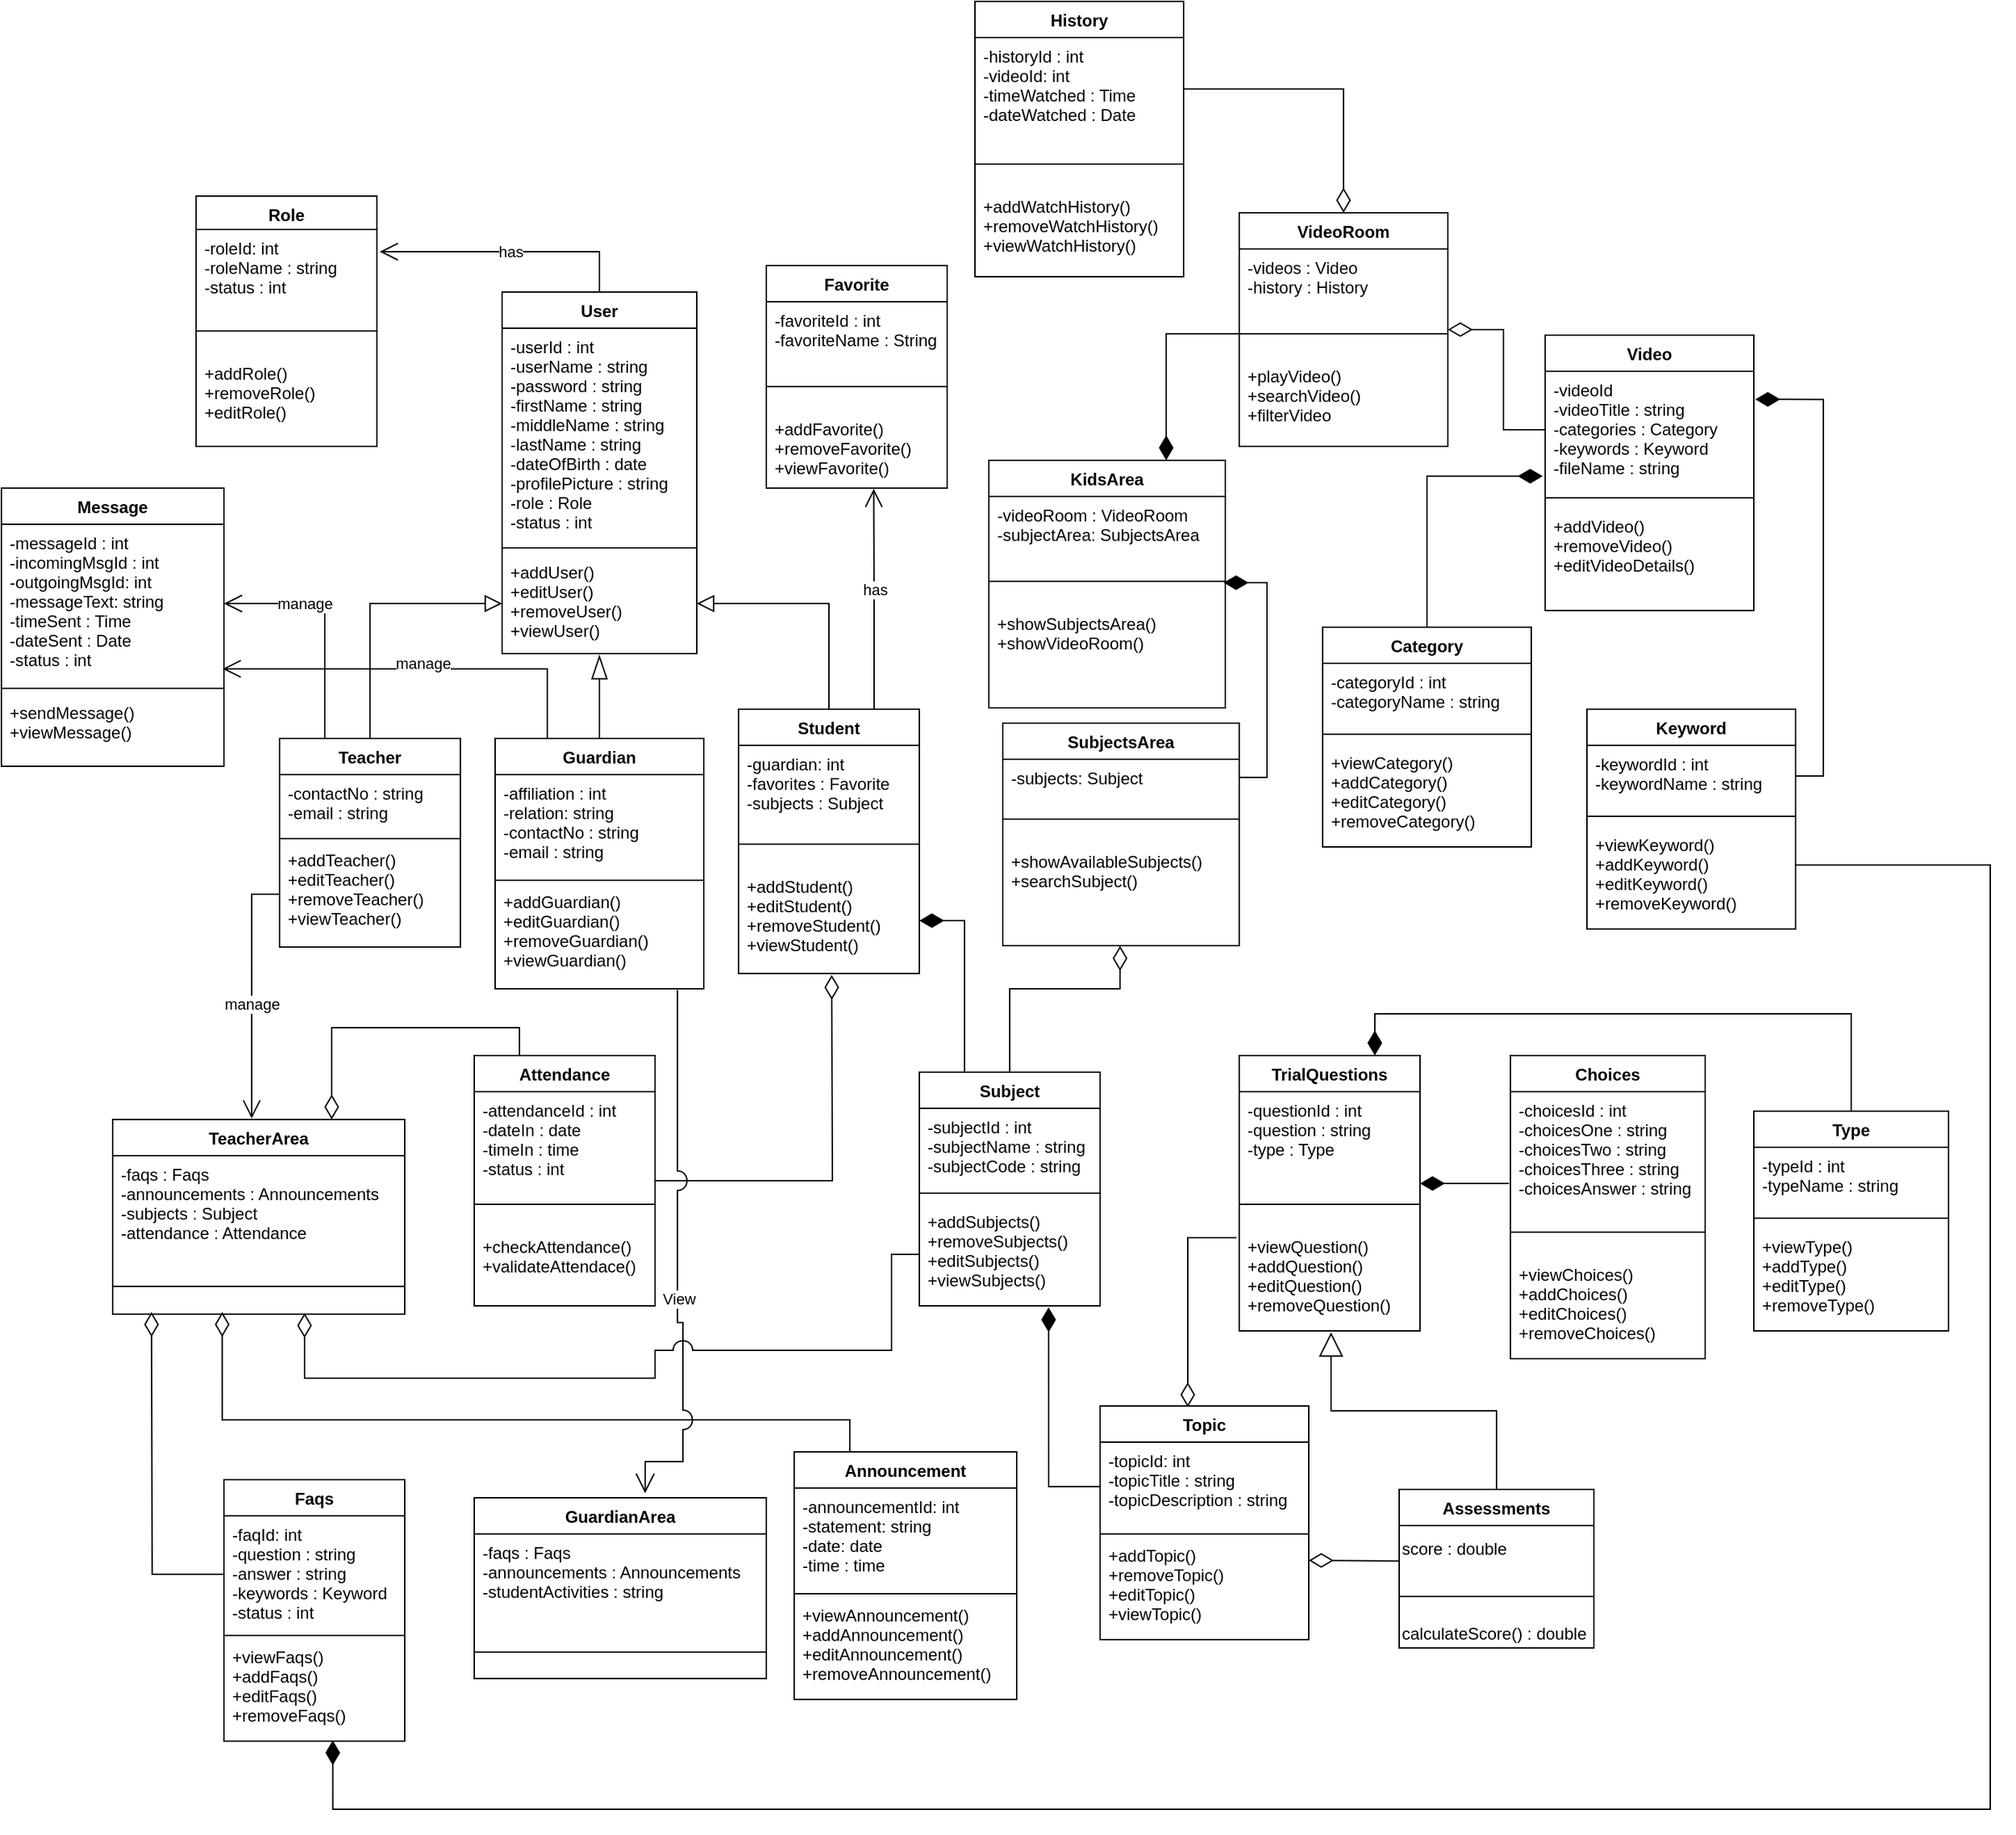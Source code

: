 <mxfile version="14.6.13" type="device" pages="10"><diagram id="yydAAiTSnxa_Fso7AH8H" name="ClassDiagram"><mxGraphModel dx="3205" dy="2705" grid="1" gridSize="10" guides="1" tooltips="1" connect="1" arrows="1" fold="1" page="1" pageScale="1" pageWidth="850" pageHeight="1100" math="0" shadow="0"><root><mxCell id="0"/><mxCell id="1" parent="0"/><mxCell id="_FYR27ibgMHcsNkecTPQ-1" style="rounded=0;orthogonalLoop=1;jettySize=auto;html=1;exitX=0.5;exitY=0;exitDx=0;exitDy=0;entryX=0;entryY=0.5;entryDx=0;entryDy=0;endArrow=block;endFill=0;strokeWidth=1;edgeStyle=orthogonalEdgeStyle;elbow=vertical;targetPerimeterSpacing=0;endSize=10;" parent="1" source="_FYR27ibgMHcsNkecTPQ-4" target="_FYR27ibgMHcsNkecTPQ-11" edge="1"><mxGeometry relative="1" as="geometry"/></mxCell><mxCell id="_FYR27ibgMHcsNkecTPQ-132" style="edgeStyle=orthogonalEdgeStyle;rounded=0;orthogonalLoop=1;jettySize=auto;html=1;exitX=0.25;exitY=0;exitDx=0;exitDy=0;entryX=1;entryY=0.5;entryDx=0;entryDy=0;endArrow=open;endFill=0;endSize=11;" parent="1" source="_FYR27ibgMHcsNkecTPQ-4" target="_FYR27ibgMHcsNkecTPQ-112" edge="1"><mxGeometry relative="1" as="geometry"/></mxCell><mxCell id="_FYR27ibgMHcsNkecTPQ-133" value="manage" style="edgeLabel;html=1;align=center;verticalAlign=middle;resizable=0;points=[];" parent="_FYR27ibgMHcsNkecTPQ-132" vertex="1" connectable="0"><mxGeometry x="0.32" relative="1" as="geometry"><mxPoint as="offset"/></mxGeometry></mxCell><mxCell id="_FYR27ibgMHcsNkecTPQ-4" value="Teacher" style="swimlane;fontStyle=1;align=center;verticalAlign=top;childLayout=stackLayout;horizontal=1;startSize=26;horizontalStack=0;resizeParent=1;resizeParentMax=0;resizeLast=0;collapsible=1;marginBottom=0;" parent="1" vertex="1"><mxGeometry x="20" y="370" width="130" height="150" as="geometry"/></mxCell><mxCell id="_FYR27ibgMHcsNkecTPQ-5" value="-contactNo : string&#10;-email : string" style="text;strokeColor=none;fillColor=none;align=left;verticalAlign=top;spacingLeft=4;spacingRight=4;overflow=hidden;rotatable=0;points=[[0,0.5],[1,0.5]];portConstraint=eastwest;glass=0;" parent="_FYR27ibgMHcsNkecTPQ-4" vertex="1"><mxGeometry y="26" width="130" height="44" as="geometry"/></mxCell><mxCell id="_FYR27ibgMHcsNkecTPQ-6" value="" style="line;strokeWidth=1;fillColor=none;align=left;verticalAlign=middle;spacingTop=-1;spacingLeft=3;spacingRight=3;rotatable=0;labelPosition=right;points=[];portConstraint=eastwest;" parent="_FYR27ibgMHcsNkecTPQ-4" vertex="1"><mxGeometry y="70" width="130" height="4" as="geometry"/></mxCell><mxCell id="_FYR27ibgMHcsNkecTPQ-130" value="+addTeacher()&#10;+editTeacher()&#10;+removeTeacher()&#10;+viewTeacher()" style="text;strokeColor=none;fillColor=none;align=left;verticalAlign=top;spacingLeft=4;spacingRight=4;overflow=hidden;rotatable=0;points=[[0,0.5],[1,0.5]];portConstraint=eastwest;glass=0;" parent="_FYR27ibgMHcsNkecTPQ-4" vertex="1"><mxGeometry y="74" width="130" height="76" as="geometry"/></mxCell><mxCell id="_FYR27ibgMHcsNkecTPQ-8" value="User" style="swimlane;fontStyle=1;align=center;verticalAlign=top;childLayout=stackLayout;horizontal=1;startSize=26;horizontalStack=0;resizeParent=1;resizeParentMax=0;resizeLast=0;collapsible=1;marginBottom=0;glass=0;swimlaneLine=1;" parent="1" vertex="1"><mxGeometry x="180" y="49" width="140" height="260" as="geometry"/></mxCell><mxCell id="_FYR27ibgMHcsNkecTPQ-9" value="-userId : int&#10;-userName : string&#10;-password : string&#10;-firstName : string&#10;-middleName : string&#10;-lastName : string&#10;-dateOfBirth : date&#10;-profilePicture : string&#10;-role : Role&#10;-status : int&#10;&#10;" style="text;strokeColor=none;fillColor=none;align=left;verticalAlign=top;spacingLeft=4;spacingRight=4;overflow=hidden;rotatable=0;points=[[0,0.5],[1,0.5]];portConstraint=eastwest;" parent="_FYR27ibgMHcsNkecTPQ-8" vertex="1"><mxGeometry y="26" width="140" height="154" as="geometry"/></mxCell><mxCell id="_FYR27ibgMHcsNkecTPQ-10" value="" style="line;strokeWidth=1;fillColor=none;align=left;verticalAlign=middle;spacingTop=-1;spacingLeft=3;spacingRight=3;rotatable=0;labelPosition=right;points=[];portConstraint=eastwest;" parent="_FYR27ibgMHcsNkecTPQ-8" vertex="1"><mxGeometry y="180" width="140" height="8" as="geometry"/></mxCell><mxCell id="_FYR27ibgMHcsNkecTPQ-11" value="+addUser()&#10;+editUser()&#10;+removeUser()&#10;+viewUser()" style="text;strokeColor=none;fillColor=none;align=left;verticalAlign=top;spacingLeft=4;spacingRight=4;overflow=hidden;rotatable=0;points=[[0,0.5],[1,0.5]];portConstraint=eastwest;" parent="_FYR27ibgMHcsNkecTPQ-8" vertex="1"><mxGeometry y="188" width="140" height="72" as="geometry"/></mxCell><mxCell id="_FYR27ibgMHcsNkecTPQ-12" style="edgeStyle=orthogonalEdgeStyle;rounded=0;orthogonalLoop=1;jettySize=auto;html=1;exitX=0.5;exitY=0;exitDx=0;exitDy=0;entryX=1;entryY=0.5;entryDx=0;entryDy=0;endArrow=block;endFill=0;endSize=10;targetPerimeterSpacing=0;strokeWidth=1;" parent="1" source="_FYR27ibgMHcsNkecTPQ-13" target="_FYR27ibgMHcsNkecTPQ-11" edge="1"><mxGeometry relative="1" as="geometry"><Array as="points"><mxPoint x="415" y="273"/></Array></mxGeometry></mxCell><mxCell id="_FYR27ibgMHcsNkecTPQ-128" style="edgeStyle=orthogonalEdgeStyle;rounded=0;orthogonalLoop=1;jettySize=auto;html=1;exitX=0.75;exitY=0;exitDx=0;exitDy=0;entryX=0.594;entryY=1.009;entryDx=0;entryDy=0;entryPerimeter=0;endArrow=open;endFill=0;endSize=11;" parent="1" source="_FYR27ibgMHcsNkecTPQ-13" target="_FYR27ibgMHcsNkecTPQ-127" edge="1"><mxGeometry relative="1" as="geometry"/></mxCell><mxCell id="_FYR27ibgMHcsNkecTPQ-129" value="has" style="edgeLabel;html=1;align=center;verticalAlign=middle;resizable=0;points=[];" parent="_FYR27ibgMHcsNkecTPQ-128" vertex="1" connectable="0"><mxGeometry x="0.096" y="-1" relative="1" as="geometry"><mxPoint as="offset"/></mxGeometry></mxCell><mxCell id="_FYR27ibgMHcsNkecTPQ-13" value="Student" style="swimlane;fontStyle=1;align=center;verticalAlign=top;childLayout=stackLayout;horizontal=1;startSize=26;horizontalStack=0;resizeParent=1;resizeParentMax=0;resizeLast=0;collapsible=1;marginBottom=0;" parent="1" vertex="1"><mxGeometry x="350" y="349" width="130" height="190" as="geometry"/></mxCell><mxCell id="_FYR27ibgMHcsNkecTPQ-14" value="-guardian: int&#10;-favorites : Favorite&#10;-subjects : Subject" style="text;strokeColor=none;fillColor=none;align=left;verticalAlign=top;spacingLeft=4;spacingRight=4;overflow=hidden;rotatable=0;points=[[0,0.5],[1,0.5]];portConstraint=eastwest;glass=0;" parent="_FYR27ibgMHcsNkecTPQ-13" vertex="1"><mxGeometry y="26" width="130" height="54" as="geometry"/></mxCell><mxCell id="_FYR27ibgMHcsNkecTPQ-15" value="" style="line;strokeWidth=1;fillColor=none;align=left;verticalAlign=middle;spacingTop=-1;spacingLeft=3;spacingRight=3;rotatable=0;labelPosition=right;points=[];portConstraint=eastwest;" parent="_FYR27ibgMHcsNkecTPQ-13" vertex="1"><mxGeometry y="80" width="130" height="34" as="geometry"/></mxCell><mxCell id="_FYR27ibgMHcsNkecTPQ-134" value="+addStudent()&#10;+editStudent()&#10;+removeStudent()&#10;+viewStudent()" style="text;strokeColor=none;fillColor=none;align=left;verticalAlign=top;spacingLeft=4;spacingRight=4;overflow=hidden;rotatable=0;points=[[0,0.5],[1,0.5]];portConstraint=eastwest;glass=0;" parent="_FYR27ibgMHcsNkecTPQ-13" vertex="1"><mxGeometry y="114" width="130" height="76" as="geometry"/></mxCell><mxCell id="_FYR27ibgMHcsNkecTPQ-17" style="edgeStyle=orthogonalEdgeStyle;rounded=0;orthogonalLoop=1;jettySize=auto;html=1;exitX=1;exitY=0.5;exitDx=0;exitDy=0;endArrow=diamondThin;endFill=0;endSize=15;targetPerimeterSpacing=0;strokeWidth=1;" parent="1" source="_FYR27ibgMHcsNkecTPQ-18" edge="1"><mxGeometry relative="1" as="geometry"><mxPoint x="417" y="540" as="targetPoint"/></mxGeometry></mxCell><mxCell id="_FYR27ibgMHcsNkecTPQ-159" style="edgeStyle=orthogonalEdgeStyle;rounded=0;orthogonalLoop=1;jettySize=auto;html=1;exitX=0.25;exitY=0;exitDx=0;exitDy=0;entryX=0.75;entryY=0;entryDx=0;entryDy=0;endArrow=diamondThin;endFill=0;endSize=15;" parent="1" source="_FYR27ibgMHcsNkecTPQ-18" target="_FYR27ibgMHcsNkecTPQ-149" edge="1"><mxGeometry relative="1" as="geometry"/></mxCell><mxCell id="_FYR27ibgMHcsNkecTPQ-18" value="Attendance" style="swimlane;fontStyle=1;align=center;verticalAlign=top;childLayout=stackLayout;horizontal=1;startSize=26;horizontalStack=0;resizeParent=1;resizeParentMax=0;resizeLast=0;collapsible=1;marginBottom=0;glass=0;rounded=0;shadow=0;" parent="1" vertex="1"><mxGeometry x="160" y="598" width="130" height="180" as="geometry"/></mxCell><mxCell id="_FYR27ibgMHcsNkecTPQ-19" value="-attendanceId : int&#10;-dateIn : date&#10;-timeIn : time&#10;-status : int" style="text;strokeColor=none;fillColor=none;align=left;verticalAlign=top;spacingLeft=4;spacingRight=4;overflow=hidden;rotatable=0;points=[[0,0.5],[1,0.5]];portConstraint=eastwest;glass=0;" parent="_FYR27ibgMHcsNkecTPQ-18" vertex="1"><mxGeometry y="26" width="130" height="64" as="geometry"/></mxCell><mxCell id="_FYR27ibgMHcsNkecTPQ-20" value="" style="line;strokeWidth=1;fillColor=none;align=left;verticalAlign=middle;spacingTop=-1;spacingLeft=3;spacingRight=3;rotatable=0;labelPosition=right;points=[];portConstraint=eastwest;" parent="_FYR27ibgMHcsNkecTPQ-18" vertex="1"><mxGeometry y="90" width="130" height="34" as="geometry"/></mxCell><mxCell id="_FYR27ibgMHcsNkecTPQ-21" value="+checkAttendance()&#10;+validateAttendace()" style="text;strokeColor=none;align=left;verticalAlign=top;spacingLeft=4;spacingRight=4;overflow=hidden;rotatable=0;points=[[0,0.5],[1,0.5]];portConstraint=eastwest;" parent="_FYR27ibgMHcsNkecTPQ-18" vertex="1"><mxGeometry y="124" width="130" height="56" as="geometry"/></mxCell><mxCell id="_FYR27ibgMHcsNkecTPQ-23" value="KidsArea" style="swimlane;fontStyle=1;align=center;verticalAlign=top;childLayout=stackLayout;horizontal=1;startSize=26;horizontalStack=0;resizeParent=1;resizeParentMax=0;resizeLast=0;collapsible=1;marginBottom=0;" parent="1" vertex="1"><mxGeometry x="530" y="170" width="170" height="178" as="geometry"/></mxCell><mxCell id="_FYR27ibgMHcsNkecTPQ-24" value="-videoRoom : VideoRoom&#10;-subjectArea: SubjectsArea" style="text;strokeColor=none;fillColor=none;align=left;verticalAlign=top;spacingLeft=4;spacingRight=4;overflow=hidden;rotatable=0;points=[[0,0.5],[1,0.5]];portConstraint=eastwest;" parent="_FYR27ibgMHcsNkecTPQ-23" vertex="1"><mxGeometry y="26" width="170" height="44" as="geometry"/></mxCell><mxCell id="_FYR27ibgMHcsNkecTPQ-25" value="" style="line;strokeWidth=1;fillColor=none;align=left;verticalAlign=middle;spacingTop=-1;spacingLeft=3;spacingRight=3;rotatable=0;labelPosition=right;points=[];portConstraint=eastwest;" parent="_FYR27ibgMHcsNkecTPQ-23" vertex="1"><mxGeometry y="70" width="170" height="34" as="geometry"/></mxCell><mxCell id="_FYR27ibgMHcsNkecTPQ-26" value="+showSubjectsArea()&#10;+showVideoRoom()" style="text;strokeColor=none;fillColor=none;align=left;verticalAlign=top;spacingLeft=4;spacingRight=4;overflow=hidden;rotatable=0;points=[[0,0.5],[1,0.5]];portConstraint=eastwest;" parent="_FYR27ibgMHcsNkecTPQ-23" vertex="1"><mxGeometry y="104" width="170" height="74" as="geometry"/></mxCell><mxCell id="_FYR27ibgMHcsNkecTPQ-27" style="edgeStyle=orthogonalEdgeStyle;rounded=0;orthogonalLoop=1;jettySize=auto;html=1;exitX=0;exitY=0.75;exitDx=0;exitDy=0;endArrow=diamondThin;endFill=0;endSize=15;targetPerimeterSpacing=0;strokeWidth=1;" parent="1" source="_FYR27ibgMHcsNkecTPQ-30" edge="1"><mxGeometry relative="1" as="geometry"><mxPoint x="760" y="961" as="targetPoint"/></mxGeometry></mxCell><mxCell id="_FYR27ibgMHcsNkecTPQ-28" style="edgeStyle=elbowEdgeStyle;rounded=0;jumpStyle=arc;jumpSize=14;orthogonalLoop=1;jettySize=auto;elbow=vertical;html=1;exitX=0.5;exitY=0;exitDx=0;exitDy=0;shadow=0;startArrow=none;startFill=0;endArrow=block;endFill=0;endSize=15;entryX=0.508;entryY=1.014;entryDx=0;entryDy=0;entryPerimeter=0;" parent="1" source="_FYR27ibgMHcsNkecTPQ-29" target="_FYR27ibgMHcsNkecTPQ-37" edge="1"><mxGeometry relative="1" as="geometry"><mxPoint x="740" y="500" as="targetPoint"/></mxGeometry></mxCell><mxCell id="_FYR27ibgMHcsNkecTPQ-29" value="Assessments" style="swimlane;fontStyle=1;align=center;verticalAlign=top;childLayout=stackLayout;horizontal=1;startSize=26;horizontalStack=0;resizeParent=1;resizeParentMax=0;resizeLast=0;collapsible=1;marginBottom=0;" parent="1" vertex="1"><mxGeometry x="825" y="910" width="140" height="114" as="geometry"/></mxCell><mxCell id="_FYR27ibgMHcsNkecTPQ-30" value="score : double" style="text;html=1;strokeColor=none;fillColor=none;align=left;verticalAlign=middle;whiteSpace=wrap;rounded=0;" parent="_FYR27ibgMHcsNkecTPQ-29" vertex="1"><mxGeometry y="26" width="140" height="34" as="geometry"/></mxCell><mxCell id="_FYR27ibgMHcsNkecTPQ-31" value="" style="line;strokeWidth=1;fillColor=none;align=left;verticalAlign=middle;spacingTop=-1;spacingLeft=3;spacingRight=3;rotatable=0;labelPosition=right;points=[];portConstraint=eastwest;" parent="_FYR27ibgMHcsNkecTPQ-29" vertex="1"><mxGeometry y="60" width="140" height="34" as="geometry"/></mxCell><mxCell id="_FYR27ibgMHcsNkecTPQ-32" value="calculateScore() : double" style="text;html=1;strokeColor=none;fillColor=none;align=left;verticalAlign=middle;whiteSpace=wrap;rounded=0;" parent="_FYR27ibgMHcsNkecTPQ-29" vertex="1"><mxGeometry y="94" width="140" height="20" as="geometry"/></mxCell><mxCell id="_FYR27ibgMHcsNkecTPQ-33" style="edgeStyle=orthogonalEdgeStyle;rounded=0;orthogonalLoop=1;jettySize=auto;html=1;exitX=-0.015;exitY=0.095;exitDx=0;exitDy=0;entryX=0.42;entryY=0.005;entryDx=0;entryDy=0;endArrow=diamondThin;endFill=0;endSize=15;targetPerimeterSpacing=0;strokeWidth=1;exitPerimeter=0;entryPerimeter=0;" parent="1" source="_FYR27ibgMHcsNkecTPQ-37" target="_FYR27ibgMHcsNkecTPQ-68" edge="1"><mxGeometry relative="1" as="geometry"/></mxCell><mxCell id="_FYR27ibgMHcsNkecTPQ-34" value="TrialQuestions" style="swimlane;fontStyle=1;align=center;verticalAlign=top;childLayout=stackLayout;horizontal=1;startSize=26;horizontalStack=0;resizeParent=1;resizeParentMax=0;resizeLast=0;collapsible=1;marginBottom=0;" parent="1" vertex="1"><mxGeometry x="710" y="598" width="130" height="198" as="geometry"/></mxCell><mxCell id="_FYR27ibgMHcsNkecTPQ-35" value="-questionId : int&#10;-question : string&#10;-type : Type" style="text;strokeColor=none;fillColor=none;align=left;verticalAlign=top;spacingLeft=4;spacingRight=4;overflow=hidden;rotatable=0;points=[[0,0.5],[1,0.5]];portConstraint=eastwest;" parent="_FYR27ibgMHcsNkecTPQ-34" vertex="1"><mxGeometry y="26" width="130" height="64" as="geometry"/></mxCell><mxCell id="_FYR27ibgMHcsNkecTPQ-36" value="" style="line;strokeWidth=1;fillColor=none;align=left;verticalAlign=middle;spacingTop=-1;spacingLeft=3;spacingRight=3;rotatable=0;labelPosition=right;points=[];portConstraint=eastwest;" parent="_FYR27ibgMHcsNkecTPQ-34" vertex="1"><mxGeometry y="90" width="130" height="34" as="geometry"/></mxCell><mxCell id="_FYR27ibgMHcsNkecTPQ-37" value="+viewQuestion()&#10;+addQuestion()&#10;+editQuestion()&#10;+removeQuestion()" style="text;strokeColor=none;fillColor=none;align=left;verticalAlign=top;spacingLeft=4;spacingRight=4;overflow=hidden;rotatable=0;points=[[0,0.5],[1,0.5]];portConstraint=eastwest;" parent="_FYR27ibgMHcsNkecTPQ-34" vertex="1"><mxGeometry y="124" width="130" height="74" as="geometry"/></mxCell><mxCell id="_FYR27ibgMHcsNkecTPQ-38" style="edgeStyle=orthogonalEdgeStyle;rounded=0;orthogonalLoop=1;jettySize=auto;html=1;endArrow=diamondThin;endFill=0;endSize=15;targetPerimeterSpacing=0;strokeWidth=1;entryX=0.496;entryY=1.002;entryDx=0;entryDy=0;entryPerimeter=0;" parent="1" source="_FYR27ibgMHcsNkecTPQ-39" target="_FYR27ibgMHcsNkecTPQ-91" edge="1"><mxGeometry relative="1" as="geometry"><mxPoint x="510" y="180" as="targetPoint"/><Array as="points"><mxPoint x="545" y="550"/><mxPoint x="624" y="550"/></Array></mxGeometry></mxCell><mxCell id="LOiZawNV1cWQrRXmk1CC-7" style="edgeStyle=orthogonalEdgeStyle;rounded=0;jumpStyle=arc;jumpSize=14;orthogonalLoop=1;jettySize=auto;html=1;exitX=0.25;exitY=0;exitDx=0;exitDy=0;endArrow=diamondThin;endFill=1;startSize=9;endSize=15;" parent="1" source="_FYR27ibgMHcsNkecTPQ-39" target="_FYR27ibgMHcsNkecTPQ-134" edge="1"><mxGeometry relative="1" as="geometry"/></mxCell><mxCell id="_FYR27ibgMHcsNkecTPQ-39" value="Subject" style="swimlane;fontStyle=1;align=center;verticalAlign=top;childLayout=stackLayout;horizontal=1;startSize=26;horizontalStack=0;resizeParent=1;resizeParentMax=0;resizeLast=0;collapsible=1;marginBottom=0;" parent="1" vertex="1"><mxGeometry x="480" y="610" width="130" height="168" as="geometry"/></mxCell><mxCell id="_FYR27ibgMHcsNkecTPQ-40" value="-subjectId : int&#10;-subjectName : string&#10;-subjectCode : string&#10;&#10;" style="text;strokeColor=none;fillColor=none;align=left;verticalAlign=top;spacingLeft=4;spacingRight=4;overflow=hidden;rotatable=0;points=[[0,0.5],[1,0.5]];portConstraint=eastwest;" parent="_FYR27ibgMHcsNkecTPQ-39" vertex="1"><mxGeometry y="26" width="130" height="54" as="geometry"/></mxCell><mxCell id="_FYR27ibgMHcsNkecTPQ-41" value="" style="line;strokeWidth=1;fillColor=none;align=left;verticalAlign=middle;spacingTop=-1;spacingLeft=3;spacingRight=3;rotatable=0;labelPosition=right;points=[];portConstraint=eastwest;" parent="_FYR27ibgMHcsNkecTPQ-39" vertex="1"><mxGeometry y="80" width="130" height="14" as="geometry"/></mxCell><mxCell id="_FYR27ibgMHcsNkecTPQ-42" value="+addSubjects()&#10;+removeSubjects()&#10;+editSubjects()&#10;+viewSubjects()" style="text;strokeColor=none;fillColor=none;align=left;verticalAlign=top;spacingLeft=4;spacingRight=4;overflow=hidden;rotatable=0;points=[[0,0.5],[1,0.5]];portConstraint=eastwest;" parent="_FYR27ibgMHcsNkecTPQ-39" vertex="1"><mxGeometry y="94" width="130" height="74" as="geometry"/></mxCell><mxCell id="_FYR27ibgMHcsNkecTPQ-45" value="Role" style="swimlane;fontStyle=1;align=center;verticalAlign=top;childLayout=stackLayout;horizontal=1;startSize=24;horizontalStack=0;resizeParent=1;resizeParentMax=0;resizeLast=0;collapsible=1;marginBottom=0;" parent="1" vertex="1"><mxGeometry x="-40" y="-20" width="130" height="180" as="geometry"/></mxCell><mxCell id="_FYR27ibgMHcsNkecTPQ-46" value="-roleId: int&#10;-roleName : string&#10;-status : int" style="text;strokeColor=none;fillColor=none;align=left;verticalAlign=top;spacingLeft=4;spacingRight=4;overflow=hidden;rotatable=0;points=[[0,0.5],[1,0.5]];portConstraint=eastwest;" parent="_FYR27ibgMHcsNkecTPQ-45" vertex="1"><mxGeometry y="24" width="130" height="56" as="geometry"/></mxCell><mxCell id="_FYR27ibgMHcsNkecTPQ-47" value="" style="line;strokeWidth=1;fillColor=none;align=left;verticalAlign=middle;spacingTop=-1;spacingLeft=3;spacingRight=3;rotatable=0;labelPosition=right;points=[];portConstraint=eastwest;" parent="_FYR27ibgMHcsNkecTPQ-45" vertex="1"><mxGeometry y="80" width="130" height="34" as="geometry"/></mxCell><mxCell id="_FYR27ibgMHcsNkecTPQ-48" value="+addRole()&#10;+removeRole()&#10;+editRole()" style="text;strokeColor=none;fillColor=none;align=left;verticalAlign=top;spacingLeft=4;spacingRight=4;overflow=hidden;rotatable=0;points=[[0,0.5],[1,0.5]];portConstraint=eastwest;" parent="_FYR27ibgMHcsNkecTPQ-45" vertex="1"><mxGeometry y="114" width="130" height="66" as="geometry"/></mxCell><mxCell id="_FYR27ibgMHcsNkecTPQ-49" value="has" style="edgeStyle=elbowEdgeStyle;rounded=0;orthogonalLoop=1;jettySize=auto;elbow=vertical;html=1;entryX=0.5;entryY=0;entryDx=0;entryDy=0;endArrow=none;endFill=0;endSize=11;startArrow=open;startFill=0;startSize=11;" parent="1" target="_FYR27ibgMHcsNkecTPQ-8" edge="1"><mxGeometry relative="1" as="geometry"><Array as="points"><mxPoint x="170" y="20"/><mxPoint x="210" y="44"/></Array><mxPoint x="92" y="20" as="sourcePoint"/></mxGeometry></mxCell><mxCell id="_FYR27ibgMHcsNkecTPQ-50" style="edgeStyle=elbowEdgeStyle;rounded=0;orthogonalLoop=1;jettySize=auto;elbow=vertical;html=1;exitX=0.5;exitY=0;exitDx=0;exitDy=0;endArrow=blockThin;endFill=0;endSize=15;" parent="1" source="_FYR27ibgMHcsNkecTPQ-97" edge="1"><mxGeometry relative="1" as="geometry"><mxPoint x="250" y="310" as="targetPoint"/></mxGeometry></mxCell><mxCell id="_FYR27ibgMHcsNkecTPQ-51" value="Choices" style="swimlane;fontStyle=1;align=center;verticalAlign=top;childLayout=stackLayout;horizontal=1;startSize=26;horizontalStack=0;resizeParent=1;resizeParentMax=0;resizeLast=0;collapsible=1;marginBottom=0;" parent="1" vertex="1"><mxGeometry x="905" y="598" width="140" height="218" as="geometry"/></mxCell><mxCell id="_FYR27ibgMHcsNkecTPQ-52" value="-choicesId : int&#10;-choicesOne : string&#10;-choicesTwo : string&#10;-choicesThree : string&#10;-choicesAnswer : string" style="text;strokeColor=none;fillColor=none;align=left;verticalAlign=top;spacingLeft=4;spacingRight=4;overflow=hidden;rotatable=0;points=[[0,0.5],[1,0.5]];portConstraint=eastwest;" parent="_FYR27ibgMHcsNkecTPQ-51" vertex="1"><mxGeometry y="26" width="140" height="84" as="geometry"/></mxCell><mxCell id="_FYR27ibgMHcsNkecTPQ-53" value="" style="line;strokeWidth=1;fillColor=none;align=left;verticalAlign=middle;spacingTop=-1;spacingLeft=3;spacingRight=3;rotatable=0;labelPosition=right;points=[];portConstraint=eastwest;" parent="_FYR27ibgMHcsNkecTPQ-51" vertex="1"><mxGeometry y="110" width="140" height="34" as="geometry"/></mxCell><mxCell id="_FYR27ibgMHcsNkecTPQ-54" value="+viewChoices()&#10;+addChoices()&#10;+editChoices()&#10;+removeChoices()" style="text;strokeColor=none;fillColor=none;align=left;verticalAlign=top;spacingLeft=4;spacingRight=4;overflow=hidden;rotatable=0;points=[[0,0.5],[1,0.5]];portConstraint=eastwest;" parent="_FYR27ibgMHcsNkecTPQ-51" vertex="1"><mxGeometry y="144" width="140" height="74" as="geometry"/></mxCell><mxCell id="_FYR27ibgMHcsNkecTPQ-55" style="edgeStyle=elbowEdgeStyle;rounded=0;orthogonalLoop=1;jettySize=auto;elbow=vertical;html=1;endArrow=diamondThin;endFill=1;endSize=15;" parent="1" edge="1"><mxGeometry relative="1" as="geometry"><mxPoint x="904" y="690" as="sourcePoint"/><mxPoint x="840" y="690" as="targetPoint"/><Array as="points"><mxPoint x="870" y="690"/><mxPoint x="880" y="658"/><mxPoint x="850" y="610"/></Array></mxGeometry></mxCell><mxCell id="_FYR27ibgMHcsNkecTPQ-58" value="Faqs" style="swimlane;fontStyle=1;align=center;verticalAlign=top;childLayout=stackLayout;horizontal=1;startSize=26;horizontalStack=0;resizeParent=1;resizeParentMax=0;resizeLast=0;collapsible=1;marginBottom=0;" parent="1" vertex="1"><mxGeometry x="-20" y="903" width="130" height="188" as="geometry"/></mxCell><mxCell id="_FYR27ibgMHcsNkecTPQ-59" value="-faqId: int&#10;-question : string&#10;-answer : string&#10;-keywords : Keyword&#10;-status : int&#10;" style="text;strokeColor=none;fillColor=none;align=left;verticalAlign=top;spacingLeft=4;spacingRight=4;overflow=hidden;rotatable=0;points=[[0,0.5],[1,0.5]];portConstraint=eastwest;" parent="_FYR27ibgMHcsNkecTPQ-58" vertex="1"><mxGeometry y="26" width="130" height="84" as="geometry"/></mxCell><mxCell id="_FYR27ibgMHcsNkecTPQ-60" value="" style="line;strokeWidth=1;fillColor=none;align=left;verticalAlign=middle;spacingTop=-1;spacingLeft=3;spacingRight=3;rotatable=0;labelPosition=right;points=[];portConstraint=eastwest;" parent="_FYR27ibgMHcsNkecTPQ-58" vertex="1"><mxGeometry y="110" width="130" height="4" as="geometry"/></mxCell><mxCell id="_FYR27ibgMHcsNkecTPQ-61" value="+viewFaqs()&#10;+addFaqs()&#10;+editFaqs()&#10;+removeFaqs()" style="text;strokeColor=none;fillColor=none;align=left;verticalAlign=top;spacingLeft=4;spacingRight=4;overflow=hidden;rotatable=0;points=[[0,0.5],[1,0.5]];portConstraint=eastwest;" parent="_FYR27ibgMHcsNkecTPQ-58" vertex="1"><mxGeometry y="114" width="130" height="74" as="geometry"/></mxCell><mxCell id="_FYR27ibgMHcsNkecTPQ-156" style="edgeStyle=orthogonalEdgeStyle;rounded=0;orthogonalLoop=1;jettySize=auto;html=1;exitX=0.25;exitY=0;exitDx=0;exitDy=0;entryX=0.375;entryY=1.005;entryDx=0;entryDy=0;entryPerimeter=0;endArrow=diamondThin;endFill=0;endSize=15;" parent="1" source="_FYR27ibgMHcsNkecTPQ-64" edge="1"><mxGeometry relative="1" as="geometry"><mxPoint x="-21.25" y="782.37" as="targetPoint"/><Array as="points"><mxPoint x="430" y="860"/><mxPoint x="-21" y="860"/></Array></mxGeometry></mxCell><mxCell id="_FYR27ibgMHcsNkecTPQ-64" value="Announcement" style="swimlane;fontStyle=1;align=center;verticalAlign=top;childLayout=stackLayout;horizontal=1;startSize=26;horizontalStack=0;resizeParent=1;resizeParentMax=0;resizeLast=0;collapsible=1;marginBottom=0;" parent="1" vertex="1"><mxGeometry x="390" y="883" width="160" height="178" as="geometry"/></mxCell><mxCell id="_FYR27ibgMHcsNkecTPQ-65" value="-announcementId: int&#10;-statement: string&#10;-date: date&#10;-time : time" style="text;strokeColor=none;fillColor=none;align=left;verticalAlign=top;spacingLeft=4;spacingRight=4;overflow=hidden;rotatable=0;points=[[0,0.5],[1,0.5]];portConstraint=eastwest;" parent="_FYR27ibgMHcsNkecTPQ-64" vertex="1"><mxGeometry y="26" width="160" height="74" as="geometry"/></mxCell><mxCell id="_FYR27ibgMHcsNkecTPQ-66" value="" style="line;strokeWidth=1;fillColor=none;align=left;verticalAlign=middle;spacingTop=-1;spacingLeft=3;spacingRight=3;rotatable=0;labelPosition=right;points=[];portConstraint=eastwest;" parent="_FYR27ibgMHcsNkecTPQ-64" vertex="1"><mxGeometry y="100" width="160" height="4" as="geometry"/></mxCell><mxCell id="_FYR27ibgMHcsNkecTPQ-67" value="+viewAnnouncement()&#10;+addAnnouncement()&#10;+editAnnouncement()&#10;+removeAnnouncement()" style="text;strokeColor=none;fillColor=none;align=left;verticalAlign=top;spacingLeft=4;spacingRight=4;overflow=hidden;rotatable=0;points=[[0,0.5],[1,0.5]];portConstraint=eastwest;" parent="_FYR27ibgMHcsNkecTPQ-64" vertex="1"><mxGeometry y="104" width="160" height="74" as="geometry"/></mxCell><mxCell id="_FYR27ibgMHcsNkecTPQ-68" value="Topic" style="swimlane;fontStyle=1;align=center;verticalAlign=top;childLayout=stackLayout;horizontal=1;startSize=26;horizontalStack=0;resizeParent=1;resizeParentMax=0;resizeLast=0;collapsible=1;marginBottom=0;" parent="1" vertex="1"><mxGeometry x="610" y="850" width="150" height="168" as="geometry"/></mxCell><mxCell id="_FYR27ibgMHcsNkecTPQ-69" value="-topicId: int&#10;-topicTitle : string&#10;-topicDescription : string&#10;" style="text;strokeColor=none;fillColor=none;align=left;verticalAlign=top;spacingLeft=4;spacingRight=4;overflow=hidden;rotatable=0;points=[[0,0.5],[1,0.5]];portConstraint=eastwest;" parent="_FYR27ibgMHcsNkecTPQ-68" vertex="1"><mxGeometry y="26" width="150" height="64" as="geometry"/></mxCell><mxCell id="_FYR27ibgMHcsNkecTPQ-70" value="" style="line;strokeWidth=1;fillColor=none;align=left;verticalAlign=middle;spacingTop=-1;spacingLeft=3;spacingRight=3;rotatable=0;labelPosition=right;points=[];portConstraint=eastwest;" parent="_FYR27ibgMHcsNkecTPQ-68" vertex="1"><mxGeometry y="90" width="150" height="4" as="geometry"/></mxCell><mxCell id="_FYR27ibgMHcsNkecTPQ-71" value="+addTopic()&#10;+removeTopic()&#10;+editTopic()&#10;+viewTopic()" style="text;strokeColor=none;fillColor=none;align=left;verticalAlign=top;spacingLeft=4;spacingRight=4;overflow=hidden;rotatable=0;points=[[0,0.5],[1,0.5]];portConstraint=eastwest;" parent="_FYR27ibgMHcsNkecTPQ-68" vertex="1"><mxGeometry y="94" width="150" height="74" as="geometry"/></mxCell><mxCell id="_FYR27ibgMHcsNkecTPQ-72" style="edgeStyle=orthogonalEdgeStyle;rounded=0;orthogonalLoop=1;jettySize=auto;html=1;exitX=0;exitY=0.5;exitDx=0;exitDy=0;entryX=0.715;entryY=1.014;entryDx=0;entryDy=0;entryPerimeter=0;endArrow=diamondThin;endFill=1;endSize=15;" parent="1" source="_FYR27ibgMHcsNkecTPQ-69" target="_FYR27ibgMHcsNkecTPQ-42" edge="1"><mxGeometry relative="1" as="geometry"/></mxCell><mxCell id="_FYR27ibgMHcsNkecTPQ-73" style="edgeStyle=orthogonalEdgeStyle;rounded=0;orthogonalLoop=1;jettySize=auto;html=1;endArrow=diamondThin;endFill=1;startSize=8;endSize=15;sourcePerimeterSpacing=0;targetPerimeterSpacing=0;entryX=0.75;entryY=0;entryDx=0;entryDy=0;exitX=0;exitY=0.5;exitDx=0;exitDy=0;exitPerimeter=0;" parent="1" source="_FYR27ibgMHcsNkecTPQ-76" target="_FYR27ibgMHcsNkecTPQ-23" edge="1"><mxGeometry relative="1" as="geometry"><mxPoint x="615" y="150" as="targetPoint"/></mxGeometry></mxCell><mxCell id="_FYR27ibgMHcsNkecTPQ-74" value="VideoRoom" style="swimlane;fontStyle=1;align=center;verticalAlign=top;childLayout=stackLayout;horizontal=1;startSize=26;horizontalStack=0;resizeParent=1;resizeParentMax=0;resizeLast=0;collapsible=1;marginBottom=0;" parent="1" vertex="1"><mxGeometry x="710" y="-8" width="150" height="168" as="geometry"/></mxCell><mxCell id="_FYR27ibgMHcsNkecTPQ-75" value="-videos : Video&#10;-history : History" style="text;strokeColor=none;fillColor=none;align=left;verticalAlign=top;spacingLeft=4;spacingRight=4;overflow=hidden;rotatable=0;points=[[0,0.5],[1,0.5]];portConstraint=eastwest;" parent="_FYR27ibgMHcsNkecTPQ-74" vertex="1"><mxGeometry y="26" width="150" height="44" as="geometry"/></mxCell><mxCell id="_FYR27ibgMHcsNkecTPQ-76" value="" style="line;strokeWidth=1;fillColor=none;align=left;verticalAlign=middle;spacingTop=-1;spacingLeft=3;spacingRight=3;rotatable=0;labelPosition=right;points=[];portConstraint=eastwest;" parent="_FYR27ibgMHcsNkecTPQ-74" vertex="1"><mxGeometry y="70" width="150" height="34" as="geometry"/></mxCell><mxCell id="_FYR27ibgMHcsNkecTPQ-77" value="+playVideo()&#10;+searchVideo()&#10;+filterVideo" style="text;strokeColor=none;fillColor=none;align=left;verticalAlign=top;spacingLeft=4;spacingRight=4;overflow=hidden;rotatable=0;points=[[0,0.5],[1,0.5]];portConstraint=eastwest;" parent="_FYR27ibgMHcsNkecTPQ-74" vertex="1"><mxGeometry y="104" width="150" height="64" as="geometry"/></mxCell><mxCell id="_FYR27ibgMHcsNkecTPQ-78" style="edgeStyle=orthogonalEdgeStyle;rounded=0;orthogonalLoop=1;jettySize=auto;html=1;exitX=0.5;exitY=0;exitDx=0;exitDy=0;entryX=-0.012;entryY=0.898;entryDx=0;entryDy=0;startSize=8;endSize=15;sourcePerimeterSpacing=0;targetPerimeterSpacing=0;endArrow=diamondThin;endFill=1;entryPerimeter=0;" parent="1" source="_FYR27ibgMHcsNkecTPQ-79" target="_FYR27ibgMHcsNkecTPQ-84" edge="1"><mxGeometry relative="1" as="geometry"/></mxCell><mxCell id="_FYR27ibgMHcsNkecTPQ-79" value="Category" style="swimlane;fontStyle=1;align=center;verticalAlign=top;childLayout=stackLayout;horizontal=1;startSize=26;horizontalStack=0;resizeParent=1;resizeParentMax=0;resizeLast=0;collapsible=1;marginBottom=0;" parent="1" vertex="1"><mxGeometry x="770" y="290" width="150" height="158" as="geometry"/></mxCell><mxCell id="_FYR27ibgMHcsNkecTPQ-80" value="-categoryId : int&#10;-categoryName : string&#10;" style="text;strokeColor=none;fillColor=none;align=left;verticalAlign=top;spacingLeft=4;spacingRight=4;overflow=hidden;rotatable=0;points=[[0,0.5],[1,0.5]];portConstraint=eastwest;" parent="_FYR27ibgMHcsNkecTPQ-79" vertex="1"><mxGeometry y="26" width="150" height="44" as="geometry"/></mxCell><mxCell id="_FYR27ibgMHcsNkecTPQ-81" value="" style="line;strokeWidth=1;fillColor=none;align=left;verticalAlign=middle;spacingTop=-1;spacingLeft=3;spacingRight=3;rotatable=0;labelPosition=right;points=[];portConstraint=eastwest;" parent="_FYR27ibgMHcsNkecTPQ-79" vertex="1"><mxGeometry y="70" width="150" height="14" as="geometry"/></mxCell><mxCell id="_FYR27ibgMHcsNkecTPQ-82" value="+viewCategory()&#10;+addCategory()&#10;+editCategory()&#10;+removeCategory()" style="text;strokeColor=none;fillColor=none;align=left;verticalAlign=top;spacingLeft=4;spacingRight=4;overflow=hidden;rotatable=0;points=[[0,0.5],[1,0.5]];portConstraint=eastwest;" parent="_FYR27ibgMHcsNkecTPQ-79" vertex="1"><mxGeometry y="84" width="150" height="74" as="geometry"/></mxCell><mxCell id="_FYR27ibgMHcsNkecTPQ-83" value="Video" style="swimlane;fontStyle=1;align=center;verticalAlign=top;childLayout=stackLayout;horizontal=1;startSize=26;horizontalStack=0;resizeParent=1;resizeParentMax=0;resizeLast=0;collapsible=1;marginBottom=0;" parent="1" vertex="1"><mxGeometry x="930" y="80" width="150" height="198" as="geometry"/></mxCell><mxCell id="_FYR27ibgMHcsNkecTPQ-84" value="-videoId&#10;-videoTitle : string&#10;-categories : Category&#10;-keywords : Keyword&#10;-fileName : string" style="text;strokeColor=none;fillColor=none;align=left;verticalAlign=top;spacingLeft=4;spacingRight=4;overflow=hidden;rotatable=0;points=[[0,0.5],[1,0.5]];portConstraint=eastwest;" parent="_FYR27ibgMHcsNkecTPQ-83" vertex="1"><mxGeometry y="26" width="150" height="84" as="geometry"/></mxCell><mxCell id="_FYR27ibgMHcsNkecTPQ-85" value="" style="line;strokeWidth=1;fillColor=none;align=left;verticalAlign=middle;spacingTop=-1;spacingLeft=3;spacingRight=3;rotatable=0;labelPosition=right;points=[];portConstraint=eastwest;" parent="_FYR27ibgMHcsNkecTPQ-83" vertex="1"><mxGeometry y="110" width="150" height="14" as="geometry"/></mxCell><mxCell id="_FYR27ibgMHcsNkecTPQ-86" value="+addVideo()&#10;+removeVideo()&#10;+editVideoDetails()&#10;" style="text;strokeColor=none;fillColor=none;align=left;verticalAlign=top;spacingLeft=4;spacingRight=4;overflow=hidden;rotatable=0;points=[[0,0.5],[1,0.5]];portConstraint=eastwest;" parent="_FYR27ibgMHcsNkecTPQ-83" vertex="1"><mxGeometry y="124" width="150" height="74" as="geometry"/></mxCell><mxCell id="_FYR27ibgMHcsNkecTPQ-87" style="edgeStyle=orthogonalEdgeStyle;rounded=0;orthogonalLoop=1;jettySize=auto;html=1;exitX=0;exitY=0.5;exitDx=0;exitDy=0;entryX=1;entryY=0.5;entryDx=0;entryDy=0;endArrow=diamondThin;endFill=0;startSize=8;endSize=15;sourcePerimeterSpacing=0;targetPerimeterSpacing=0;" parent="1" source="_FYR27ibgMHcsNkecTPQ-84" target="_FYR27ibgMHcsNkecTPQ-74" edge="1"><mxGeometry relative="1" as="geometry"/></mxCell><mxCell id="_FYR27ibgMHcsNkecTPQ-88" value="SubjectsArea" style="swimlane;fontStyle=1;align=center;verticalAlign=top;childLayout=stackLayout;horizontal=1;startSize=26;horizontalStack=0;resizeParent=1;resizeParentMax=0;resizeLast=0;collapsible=1;marginBottom=0;" parent="1" vertex="1"><mxGeometry x="540" y="359" width="170" height="160" as="geometry"/></mxCell><mxCell id="_FYR27ibgMHcsNkecTPQ-89" value="-subjects: Subject" style="text;strokeColor=none;fillColor=none;align=left;verticalAlign=top;spacingLeft=4;spacingRight=4;overflow=hidden;rotatable=0;points=[[0,0.5],[1,0.5]];portConstraint=eastwest;" parent="_FYR27ibgMHcsNkecTPQ-88" vertex="1"><mxGeometry y="26" width="170" height="26" as="geometry"/></mxCell><mxCell id="_FYR27ibgMHcsNkecTPQ-90" value="" style="line;strokeWidth=1;fillColor=none;align=left;verticalAlign=middle;spacingTop=-1;spacingLeft=3;spacingRight=3;rotatable=0;labelPosition=right;points=[];portConstraint=eastwest;" parent="_FYR27ibgMHcsNkecTPQ-88" vertex="1"><mxGeometry y="52" width="170" height="34" as="geometry"/></mxCell><mxCell id="_FYR27ibgMHcsNkecTPQ-91" value="+showAvailableSubjects()&#10;+searchSubject()" style="text;strokeColor=none;fillColor=none;align=left;verticalAlign=top;spacingLeft=4;spacingRight=4;overflow=hidden;rotatable=0;points=[[0,0.5],[1,0.5]];portConstraint=eastwest;" parent="_FYR27ibgMHcsNkecTPQ-88" vertex="1"><mxGeometry y="86" width="170" height="74" as="geometry"/></mxCell><mxCell id="_FYR27ibgMHcsNkecTPQ-92" style="edgeStyle=orthogonalEdgeStyle;rounded=0;orthogonalLoop=1;jettySize=auto;html=1;exitX=1;exitY=0.5;exitDx=0;exitDy=0;entryX=0.993;entryY=0.529;entryDx=0;entryDy=0;entryPerimeter=0;endArrow=diamondThin;endFill=1;endSize=15;" parent="1" source="_FYR27ibgMHcsNkecTPQ-89" target="_FYR27ibgMHcsNkecTPQ-25" edge="1"><mxGeometry relative="1" as="geometry"/></mxCell><mxCell id="_FYR27ibgMHcsNkecTPQ-147" style="edgeStyle=orthogonalEdgeStyle;rounded=0;orthogonalLoop=1;jettySize=auto;html=1;exitX=0.25;exitY=0;exitDx=0;exitDy=0;entryX=0.994;entryY=0.912;entryDx=0;entryDy=0;entryPerimeter=0;endArrow=open;endFill=0;endSize=11;" parent="1" source="_FYR27ibgMHcsNkecTPQ-97" target="_FYR27ibgMHcsNkecTPQ-112" edge="1"><mxGeometry relative="1" as="geometry"/></mxCell><mxCell id="_FYR27ibgMHcsNkecTPQ-148" value="manage" style="edgeLabel;html=1;align=center;verticalAlign=middle;resizable=0;points=[];" parent="_FYR27ibgMHcsNkecTPQ-147" vertex="1" connectable="0"><mxGeometry x="-0.023" y="-4" relative="1" as="geometry"><mxPoint x="-1" as="offset"/></mxGeometry></mxCell><mxCell id="_FYR27ibgMHcsNkecTPQ-97" value="Guardian" style="swimlane;fontStyle=1;align=center;verticalAlign=top;childLayout=stackLayout;horizontal=1;startSize=26;horizontalStack=0;resizeParent=1;resizeParentMax=0;resizeLast=0;collapsible=1;marginBottom=0;" parent="1" vertex="1"><mxGeometry x="175" y="370" width="150" height="180" as="geometry"/></mxCell><mxCell id="_FYR27ibgMHcsNkecTPQ-98" value="-affiliation : int&#10;-relation: string&#10;-contactNo : string&#10;-email : string" style="text;strokeColor=none;fillColor=none;align=left;verticalAlign=top;spacingLeft=4;spacingRight=4;overflow=hidden;rotatable=0;points=[[0,0.5],[1,0.5]];portConstraint=eastwest;glass=0;" parent="_FYR27ibgMHcsNkecTPQ-97" vertex="1"><mxGeometry y="26" width="150" height="74" as="geometry"/></mxCell><mxCell id="_FYR27ibgMHcsNkecTPQ-99" value="" style="line;strokeWidth=1;fillColor=none;align=left;verticalAlign=middle;spacingTop=-1;spacingLeft=3;spacingRight=3;rotatable=0;labelPosition=right;points=[];portConstraint=eastwest;" parent="_FYR27ibgMHcsNkecTPQ-97" vertex="1"><mxGeometry y="100" width="150" height="4" as="geometry"/></mxCell><mxCell id="_FYR27ibgMHcsNkecTPQ-131" value="+addGuardian()&#10;+editGuardian()&#10;+removeGuardian()&#10;+viewGuardian()" style="text;strokeColor=none;fillColor=none;align=left;verticalAlign=top;spacingLeft=4;spacingRight=4;overflow=hidden;rotatable=0;points=[[0,0.5],[1,0.5]];portConstraint=eastwest;glass=0;" parent="_FYR27ibgMHcsNkecTPQ-97" vertex="1"><mxGeometry y="104" width="150" height="76" as="geometry"/></mxCell><mxCell id="_FYR27ibgMHcsNkecTPQ-103" style="edgeStyle=orthogonalEdgeStyle;rounded=0;jumpStyle=arc;jumpSize=14;orthogonalLoop=1;jettySize=auto;html=1;exitX=0.585;exitY=-0.025;exitDx=0;exitDy=0;entryX=0.874;entryY=1.011;entryDx=0;entryDy=0;startArrow=open;startFill=0;endArrow=none;endFill=0;startSize=12;endSize=12;entryPerimeter=0;exitPerimeter=0;" parent="1" source="_FYR27ibgMHcsNkecTPQ-105" target="_FYR27ibgMHcsNkecTPQ-131" edge="1"><mxGeometry relative="1" as="geometry"><mxPoint x="309" y="556.964" as="targetPoint"/><Array as="points"><mxPoint x="283" y="890"/><mxPoint x="310" y="890"/><mxPoint x="310" y="790"/><mxPoint x="306" y="790"/></Array></mxGeometry></mxCell><mxCell id="_FYR27ibgMHcsNkecTPQ-104" value="View" style="edgeLabel;html=1;align=center;verticalAlign=middle;resizable=0;points=[];" parent="_FYR27ibgMHcsNkecTPQ-103" vertex="1" connectable="0"><mxGeometry x="-0.129" y="-1" relative="1" as="geometry"><mxPoint as="offset"/></mxGeometry></mxCell><mxCell id="_FYR27ibgMHcsNkecTPQ-105" value="GuardianArea" style="swimlane;fontStyle=1;align=center;verticalAlign=top;childLayout=stackLayout;horizontal=1;startSize=26;horizontalStack=0;resizeParent=1;resizeParentMax=0;resizeLast=0;collapsible=1;marginBottom=0;" parent="1" vertex="1"><mxGeometry x="160" y="916" width="210" height="130" as="geometry"/></mxCell><mxCell id="_FYR27ibgMHcsNkecTPQ-106" value="-faqs : Faqs&#10;-announcements : Announcements&#10;-studentActivities : string&#10;&#10;" style="text;strokeColor=none;fillColor=none;align=left;verticalAlign=top;spacingLeft=4;spacingRight=4;overflow=hidden;rotatable=0;points=[[0,0.5],[1,0.5]];portConstraint=eastwest;" parent="_FYR27ibgMHcsNkecTPQ-105" vertex="1"><mxGeometry y="26" width="210" height="66" as="geometry"/></mxCell><mxCell id="_FYR27ibgMHcsNkecTPQ-107" value="" style="line;strokeWidth=1;fillColor=none;align=left;verticalAlign=middle;spacingTop=-1;spacingLeft=3;spacingRight=3;rotatable=0;labelPosition=right;points=[];portConstraint=eastwest;" parent="_FYR27ibgMHcsNkecTPQ-105" vertex="1"><mxGeometry y="92" width="210" height="38" as="geometry"/></mxCell><mxCell id="_FYR27ibgMHcsNkecTPQ-111" value="Message" style="swimlane;fontStyle=1;align=center;verticalAlign=top;childLayout=stackLayout;horizontal=1;startSize=26;horizontalStack=0;resizeParent=1;resizeParentMax=0;resizeLast=0;collapsible=1;marginBottom=0;" parent="1" vertex="1"><mxGeometry x="-180" y="190" width="160" height="200" as="geometry"/></mxCell><mxCell id="_FYR27ibgMHcsNkecTPQ-112" value="-messageId : int&#10;-incomingMsgId : int&#10;-outgoingMsgId: int&#10;-messageText: string&#10;-timeSent : Time&#10;-dateSent : Date&#10;-status : int" style="text;strokeColor=none;fillColor=none;align=left;verticalAlign=top;spacingLeft=4;spacingRight=4;overflow=hidden;rotatable=0;points=[[0,0.5],[1,0.5]];portConstraint=eastwest;" parent="_FYR27ibgMHcsNkecTPQ-111" vertex="1"><mxGeometry y="26" width="160" height="114" as="geometry"/></mxCell><mxCell id="_FYR27ibgMHcsNkecTPQ-113" value="" style="line;strokeWidth=1;fillColor=none;align=left;verticalAlign=middle;spacingTop=-1;spacingLeft=3;spacingRight=3;rotatable=0;labelPosition=right;points=[];portConstraint=eastwest;" parent="_FYR27ibgMHcsNkecTPQ-111" vertex="1"><mxGeometry y="140" width="160" height="8" as="geometry"/></mxCell><mxCell id="_FYR27ibgMHcsNkecTPQ-114" value="+sendMessage()&#10;+viewMessage()" style="text;strokeColor=none;fillColor=none;align=left;verticalAlign=top;spacingLeft=4;spacingRight=4;overflow=hidden;rotatable=0;points=[[0,0.5],[1,0.5]];portConstraint=eastwest;" parent="_FYR27ibgMHcsNkecTPQ-111" vertex="1"><mxGeometry y="148" width="160" height="52" as="geometry"/></mxCell><mxCell id="_FYR27ibgMHcsNkecTPQ-119" value="Favorite" style="swimlane;fontStyle=1;align=center;verticalAlign=top;childLayout=stackLayout;horizontal=1;startSize=26;horizontalStack=0;resizeParent=1;resizeParentMax=0;resizeLast=0;collapsible=1;marginBottom=0;" parent="1" vertex="1"><mxGeometry x="370" y="30" width="130" height="160" as="geometry"/></mxCell><mxCell id="_FYR27ibgMHcsNkecTPQ-120" value="-favoriteId : int&#10;-favoriteName : String" style="text;strokeColor=none;fillColor=none;align=left;verticalAlign=top;spacingLeft=4;spacingRight=4;overflow=hidden;rotatable=0;points=[[0,0.5],[1,0.5]];portConstraint=eastwest;glass=0;" parent="_FYR27ibgMHcsNkecTPQ-119" vertex="1"><mxGeometry y="26" width="130" height="44" as="geometry"/></mxCell><mxCell id="_FYR27ibgMHcsNkecTPQ-121" value="" style="line;strokeWidth=1;fillColor=none;align=left;verticalAlign=middle;spacingTop=-1;spacingLeft=3;spacingRight=3;rotatable=0;labelPosition=right;points=[];portConstraint=eastwest;" parent="_FYR27ibgMHcsNkecTPQ-119" vertex="1"><mxGeometry y="70" width="130" height="34" as="geometry"/></mxCell><mxCell id="_FYR27ibgMHcsNkecTPQ-127" value="+addFavorite()&#10;+removeFavorite()&#10;+viewFavorite()" style="text;strokeColor=none;fillColor=none;align=left;verticalAlign=top;spacingLeft=4;spacingRight=4;overflow=hidden;rotatable=0;points=[[0,0.5],[1,0.5]];portConstraint=eastwest;glass=0;" parent="_FYR27ibgMHcsNkecTPQ-119" vertex="1"><mxGeometry y="104" width="130" height="56" as="geometry"/></mxCell><mxCell id="_FYR27ibgMHcsNkecTPQ-139" style="edgeStyle=orthogonalEdgeStyle;rounded=0;orthogonalLoop=1;jettySize=auto;html=1;exitX=1;exitY=0.5;exitDx=0;exitDy=0;entryX=1.007;entryY=0.24;entryDx=0;entryDy=0;entryPerimeter=0;endArrow=diamondThin;endFill=1;endSize=15;" parent="1" source="_FYR27ibgMHcsNkecTPQ-136" target="_FYR27ibgMHcsNkecTPQ-84" edge="1"><mxGeometry relative="1" as="geometry"/></mxCell><mxCell id="_FYR27ibgMHcsNkecTPQ-135" value="Keyword" style="swimlane;fontStyle=1;align=center;verticalAlign=top;childLayout=stackLayout;horizontal=1;startSize=26;horizontalStack=0;resizeParent=1;resizeParentMax=0;resizeLast=0;collapsible=1;marginBottom=0;" parent="1" vertex="1"><mxGeometry x="960" y="349" width="150" height="158" as="geometry"/></mxCell><mxCell id="_FYR27ibgMHcsNkecTPQ-136" value="-keywordId : int&#10;-keywordName : string&#10;" style="text;strokeColor=none;fillColor=none;align=left;verticalAlign=top;spacingLeft=4;spacingRight=4;overflow=hidden;rotatable=0;points=[[0,0.5],[1,0.5]];portConstraint=eastwest;" parent="_FYR27ibgMHcsNkecTPQ-135" vertex="1"><mxGeometry y="26" width="150" height="44" as="geometry"/></mxCell><mxCell id="_FYR27ibgMHcsNkecTPQ-137" value="" style="line;strokeWidth=1;fillColor=none;align=left;verticalAlign=middle;spacingTop=-1;spacingLeft=3;spacingRight=3;rotatable=0;labelPosition=right;points=[];portConstraint=eastwest;" parent="_FYR27ibgMHcsNkecTPQ-135" vertex="1"><mxGeometry y="70" width="150" height="14" as="geometry"/></mxCell><mxCell id="_FYR27ibgMHcsNkecTPQ-138" value="+viewKeyword()&#10;+addKeyword()&#10;+editKeyword()&#10;+removeKeyword()" style="text;strokeColor=none;fillColor=none;align=left;verticalAlign=top;spacingLeft=4;spacingRight=4;overflow=hidden;rotatable=0;points=[[0,0.5],[1,0.5]];portConstraint=eastwest;" parent="_FYR27ibgMHcsNkecTPQ-135" vertex="1"><mxGeometry y="84" width="150" height="74" as="geometry"/></mxCell><mxCell id="_FYR27ibgMHcsNkecTPQ-145" style="edgeStyle=orthogonalEdgeStyle;rounded=0;orthogonalLoop=1;jettySize=auto;html=1;exitX=0.5;exitY=0;exitDx=0;exitDy=0;entryX=0.75;entryY=0;entryDx=0;entryDy=0;endArrow=diamondThin;endFill=1;endSize=15;" parent="1" source="_FYR27ibgMHcsNkecTPQ-140" target="_FYR27ibgMHcsNkecTPQ-34" edge="1"><mxGeometry relative="1" as="geometry"/></mxCell><mxCell id="_FYR27ibgMHcsNkecTPQ-140" value="Type" style="swimlane;fontStyle=1;align=center;verticalAlign=top;childLayout=stackLayout;horizontal=1;startSize=26;horizontalStack=0;resizeParent=1;resizeParentMax=0;resizeLast=0;collapsible=1;marginBottom=0;" parent="1" vertex="1"><mxGeometry x="1080" y="638" width="140" height="158" as="geometry"/></mxCell><mxCell id="_FYR27ibgMHcsNkecTPQ-141" value="-typeId : int&#10;-typeName : string" style="text;strokeColor=none;fillColor=none;align=left;verticalAlign=top;spacingLeft=4;spacingRight=4;overflow=hidden;rotatable=0;points=[[0,0.5],[1,0.5]];portConstraint=eastwest;" parent="_FYR27ibgMHcsNkecTPQ-140" vertex="1"><mxGeometry y="26" width="140" height="44" as="geometry"/></mxCell><mxCell id="_FYR27ibgMHcsNkecTPQ-142" value="" style="line;strokeWidth=1;fillColor=none;align=left;verticalAlign=middle;spacingTop=-1;spacingLeft=3;spacingRight=3;rotatable=0;labelPosition=right;points=[];portConstraint=eastwest;" parent="_FYR27ibgMHcsNkecTPQ-140" vertex="1"><mxGeometry y="70" width="140" height="14" as="geometry"/></mxCell><mxCell id="_FYR27ibgMHcsNkecTPQ-143" value="+viewType()&#10;+addType()&#10;+editType()&#10;+removeType()" style="text;strokeColor=none;fillColor=none;align=left;verticalAlign=top;spacingLeft=4;spacingRight=4;overflow=hidden;rotatable=0;points=[[0,0.5],[1,0.5]];portConstraint=eastwest;" parent="_FYR27ibgMHcsNkecTPQ-140" vertex="1"><mxGeometry y="84" width="140" height="74" as="geometry"/></mxCell><mxCell id="_FYR27ibgMHcsNkecTPQ-146" style="edgeStyle=orthogonalEdgeStyle;rounded=0;orthogonalLoop=1;jettySize=auto;html=1;exitX=1;exitY=0.5;exitDx=0;exitDy=0;entryX=0.602;entryY=0.992;entryDx=0;entryDy=0;entryPerimeter=0;endArrow=diamondThin;endFill=1;endSize=15;" parent="1" source="_FYR27ibgMHcsNkecTPQ-138" target="_FYR27ibgMHcsNkecTPQ-61" edge="1"><mxGeometry relative="1" as="geometry"><Array as="points"><mxPoint x="1110" y="461"/><mxPoint x="1250" y="461"/><mxPoint x="1250" y="1140"/><mxPoint x="58" y="1140"/></Array></mxGeometry></mxCell><mxCell id="_FYR27ibgMHcsNkecTPQ-149" value="TeacherArea" style="swimlane;fontStyle=1;align=center;verticalAlign=top;childLayout=stackLayout;horizontal=1;startSize=26;horizontalStack=0;resizeParent=1;resizeParentMax=0;resizeLast=0;collapsible=1;marginBottom=0;" parent="1" vertex="1"><mxGeometry x="-100" y="644" width="210" height="140" as="geometry"/></mxCell><mxCell id="_FYR27ibgMHcsNkecTPQ-150" value="-faqs : Faqs&#10;-announcements : Announcements&#10;-subjects : Subject&#10;-attendance : Attendance&#10;" style="text;strokeColor=none;fillColor=none;align=left;verticalAlign=top;spacingLeft=4;spacingRight=4;overflow=hidden;rotatable=0;points=[[0,0.5],[1,0.5]];portConstraint=eastwest;" parent="_FYR27ibgMHcsNkecTPQ-149" vertex="1"><mxGeometry y="26" width="210" height="74" as="geometry"/></mxCell><mxCell id="_FYR27ibgMHcsNkecTPQ-151" value="" style="line;strokeWidth=1;fillColor=none;align=left;verticalAlign=middle;spacingTop=-1;spacingLeft=3;spacingRight=3;rotatable=0;labelPosition=right;points=[];portConstraint=eastwest;" parent="_FYR27ibgMHcsNkecTPQ-149" vertex="1"><mxGeometry y="100" width="210" height="40" as="geometry"/></mxCell><mxCell id="_FYR27ibgMHcsNkecTPQ-153" style="edgeStyle=orthogonalEdgeStyle;rounded=0;orthogonalLoop=1;jettySize=auto;html=1;entryX=0.476;entryY=-0.005;entryDx=0;entryDy=0;endArrow=open;endFill=0;endSize=11;entryPerimeter=0;" parent="1" source="_FYR27ibgMHcsNkecTPQ-130" target="_FYR27ibgMHcsNkecTPQ-149" edge="1"><mxGeometry relative="1" as="geometry"/></mxCell><mxCell id="_FYR27ibgMHcsNkecTPQ-154" value="manage" style="edgeLabel;html=1;align=center;verticalAlign=middle;resizable=0;points=[];" parent="_FYR27ibgMHcsNkecTPQ-153" vertex="1" connectable="0"><mxGeometry x="-0.284" relative="1" as="geometry"><mxPoint y="34" as="offset"/></mxGeometry></mxCell><mxCell id="_FYR27ibgMHcsNkecTPQ-155" style="edgeStyle=orthogonalEdgeStyle;rounded=0;orthogonalLoop=1;jettySize=auto;html=1;exitX=0;exitY=0.5;exitDx=0;exitDy=0;entryX=0.133;entryY=1.005;entryDx=0;entryDy=0;entryPerimeter=0;endArrow=diamondThin;endFill=0;endSize=15;" parent="1" source="_FYR27ibgMHcsNkecTPQ-59" edge="1"><mxGeometry relative="1" as="geometry"><mxPoint x="-72.07" y="782.37" as="targetPoint"/></mxGeometry></mxCell><mxCell id="_FYR27ibgMHcsNkecTPQ-157" style="edgeStyle=orthogonalEdgeStyle;rounded=0;orthogonalLoop=1;jettySize=auto;html=1;exitX=0;exitY=0.5;exitDx=0;exitDy=0;entryX=0.657;entryY=1.016;entryDx=0;entryDy=0;entryPerimeter=0;endArrow=diamondThin;endFill=0;endSize=15;jumpStyle=arc;jumpSize=14;" parent="1" source="_FYR27ibgMHcsNkecTPQ-42" edge="1"><mxGeometry relative="1" as="geometry"><mxPoint x="37.97" y="783.184" as="targetPoint"/><Array as="points"><mxPoint x="460" y="741"/><mxPoint x="460" y="810"/><mxPoint x="290" y="810"/><mxPoint x="290" y="830"/><mxPoint x="38" y="830"/></Array></mxGeometry></mxCell><mxCell id="LOiZawNV1cWQrRXmk1CC-1" value="History" style="swimlane;fontStyle=1;align=center;verticalAlign=top;childLayout=stackLayout;horizontal=1;startSize=26;horizontalStack=0;resizeParent=1;resizeParentMax=0;resizeLast=0;collapsible=1;marginBottom=0;" parent="1" vertex="1"><mxGeometry x="520" y="-160" width="150" height="198" as="geometry"/></mxCell><mxCell id="LOiZawNV1cWQrRXmk1CC-2" value="-historyId : int&#10;-videoId: int&#10;-timeWatched : Time&#10;-dateWatched : Date" style="text;strokeColor=none;fillColor=none;align=left;verticalAlign=top;spacingLeft=4;spacingRight=4;overflow=hidden;rotatable=0;points=[[0,0.5],[1,0.5]];portConstraint=eastwest;" parent="LOiZawNV1cWQrRXmk1CC-1" vertex="1"><mxGeometry y="26" width="150" height="74" as="geometry"/></mxCell><mxCell id="LOiZawNV1cWQrRXmk1CC-3" value="" style="line;strokeWidth=1;fillColor=none;align=left;verticalAlign=middle;spacingTop=-1;spacingLeft=3;spacingRight=3;rotatable=0;labelPosition=right;points=[];portConstraint=eastwest;" parent="LOiZawNV1cWQrRXmk1CC-1" vertex="1"><mxGeometry y="100" width="150" height="34" as="geometry"/></mxCell><mxCell id="LOiZawNV1cWQrRXmk1CC-4" value="+addWatchHistory()&#10;+removeWatchHistory()&#10;+viewWatchHistory()" style="text;strokeColor=none;fillColor=none;align=left;verticalAlign=top;spacingLeft=4;spacingRight=4;overflow=hidden;rotatable=0;points=[[0,0.5],[1,0.5]];portConstraint=eastwest;" parent="LOiZawNV1cWQrRXmk1CC-1" vertex="1"><mxGeometry y="134" width="150" height="64" as="geometry"/></mxCell><mxCell id="LOiZawNV1cWQrRXmk1CC-5" style="edgeStyle=orthogonalEdgeStyle;rounded=0;orthogonalLoop=1;jettySize=auto;html=1;exitX=1;exitY=0.5;exitDx=0;exitDy=0;entryX=0.5;entryY=0;entryDx=0;entryDy=0;endArrow=diamondThin;endFill=0;startSize=9;endSize=15;" parent="1" source="LOiZawNV1cWQrRXmk1CC-2" target="_FYR27ibgMHcsNkecTPQ-74" edge="1"><mxGeometry relative="1" as="geometry"/></mxCell></root></mxGraphModel></diagram><diagram id="CVLdHMrJlKJWDR2pUmrW" name="Trial Questions"><mxGraphModel dx="942" dy="642" grid="1" gridSize="10" guides="1" tooltips="1" connect="1" arrows="1" fold="1" page="1" pageScale="1" pageWidth="850" pageHeight="1100" math="0" shadow="0"><root><mxCell id="2IWHSwyaHx_KrjYHUmmD-0"/><mxCell id="2IWHSwyaHx_KrjYHUmmD-1" parent="2IWHSwyaHx_KrjYHUmmD-0"/><mxCell id="2IWHSwyaHx_KrjYHUmmD-2" value="Student" style="swimlane;startSize=23;" parent="2IWHSwyaHx_KrjYHUmmD-1" vertex="1"><mxGeometry x="110" y="20" width="300" height="970" as="geometry"/></mxCell><mxCell id="2IWHSwyaHx_KrjYHUmmD-3" value="" style="ellipse;html=1;shape=startState;fillColor=#190000;" parent="2IWHSwyaHx_KrjYHUmmD-2" vertex="1"><mxGeometry x="145" y="25" width="30" height="30" as="geometry"/></mxCell><mxCell id="2IWHSwyaHx_KrjYHUmmD-4" value="" style="edgeStyle=orthogonalEdgeStyle;html=1;verticalAlign=bottom;endArrow=open;endSize=8;" parent="2IWHSwyaHx_KrjYHUmmD-2" edge="1"><mxGeometry relative="1" as="geometry"><mxPoint x="160.5" y="95" as="targetPoint"/><mxPoint x="160.5" y="55" as="sourcePoint"/></mxGeometry></mxCell><mxCell id="2IWHSwyaHx_KrjYHUmmD-5" value="Open Subjects Room" style="rounded=1;whiteSpace=wrap;html=1;arcSize=40;" parent="2IWHSwyaHx_KrjYHUmmD-2" vertex="1"><mxGeometry x="117.5" y="95" width="85" height="30" as="geometry"/></mxCell><mxCell id="2IWHSwyaHx_KrjYHUmmD-6" value="Choose Subject" style="rounded=1;whiteSpace=wrap;html=1;arcSize=40;" parent="2IWHSwyaHx_KrjYHUmmD-2" vertex="1"><mxGeometry x="117.5" y="155" width="85" height="30" as="geometry"/></mxCell><mxCell id="2IWHSwyaHx_KrjYHUmmD-8" style="edgeStyle=orthogonalEdgeStyle;rounded=0;orthogonalLoop=1;jettySize=auto;html=1;exitX=0.5;exitY=1;exitDx=0;exitDy=0;fontColor=#FFFFFF;endArrow=open;endFill=0;endSize=8;strokeColor=#190000;" parent="2IWHSwyaHx_KrjYHUmmD-2" source="2IWHSwyaHx_KrjYHUmmD-9" edge="1"><mxGeometry relative="1" as="geometry"><mxPoint x="160" y="300" as="targetPoint"/></mxGeometry></mxCell><mxCell id="2IWHSwyaHx_KrjYHUmmD-9" value="Choose Topic" style="rounded=1;whiteSpace=wrap;html=1;arcSize=40;" parent="2IWHSwyaHx_KrjYHUmmD-2" vertex="1"><mxGeometry x="117.5" y="230" width="85" height="30" as="geometry"/></mxCell><mxCell id="2IWHSwyaHx_KrjYHUmmD-11" value="Open Questions Bank" style="rounded=1;whiteSpace=wrap;html=1;arcSize=40;" parent="2IWHSwyaHx_KrjYHUmmD-2" vertex="1"><mxGeometry x="108.75" y="360" width="102.5" height="40" as="geometry"/></mxCell><mxCell id="2IWHSwyaHx_KrjYHUmmD-13" value="Select Answer&amp;nbsp;" style="rounded=1;whiteSpace=wrap;html=1;arcSize=40;" parent="2IWHSwyaHx_KrjYHUmmD-2" vertex="1"><mxGeometry x="115.02" y="510" width="92.5" height="40" as="geometry"/></mxCell><mxCell id="2IWHSwyaHx_KrjYHUmmD-14" value="Submit Response" style="rounded=1;whiteSpace=wrap;html=1;arcSize=40;" parent="2IWHSwyaHx_KrjYHUmmD-2" vertex="1"><mxGeometry x="115.02" y="810" width="85" height="30" as="geometry"/></mxCell><mxCell id="2IWHSwyaHx_KrjYHUmmD-39" style="edgeStyle=orthogonalEdgeStyle;rounded=0;orthogonalLoop=1;jettySize=auto;html=1;exitX=0.5;exitY=1;exitDx=0;exitDy=0;entryX=0.5;entryY=0;entryDx=0;entryDy=0;endArrow=open;endFill=0;endSize=8;" parent="2IWHSwyaHx_KrjYHUmmD-2" source="2IWHSwyaHx_KrjYHUmmD-16" target="2IWHSwyaHx_KrjYHUmmD-11" edge="1"><mxGeometry relative="1" as="geometry"/></mxCell><mxCell id="2IWHSwyaHx_KrjYHUmmD-16" value="" style="rhombus;whiteSpace=wrap;html=1;" parent="2IWHSwyaHx_KrjYHUmmD-2" vertex="1"><mxGeometry x="130" y="300" width="60" height="40" as="geometry"/></mxCell><mxCell id="3PNwIctMM4XGptIVGpuc-18" style="edgeStyle=orthogonalEdgeStyle;rounded=0;jumpStyle=arc;jumpSize=14;orthogonalLoop=1;jettySize=auto;html=1;exitX=0.5;exitY=1;exitDx=0;exitDy=0;endArrow=open;endFill=0;startSize=9;endSize=8;" parent="2IWHSwyaHx_KrjYHUmmD-2" source="3PNwIctMM4XGptIVGpuc-16" target="2IWHSwyaHx_KrjYHUmmD-14" edge="1"><mxGeometry relative="1" as="geometry"/></mxCell><mxCell id="3PNwIctMM4XGptIVGpuc-16" value="" style="rhombus;whiteSpace=wrap;html=1;" parent="2IWHSwyaHx_KrjYHUmmD-2" vertex="1"><mxGeometry x="127.52" y="730" width="60" height="40" as="geometry"/></mxCell><mxCell id="3PNwIctMM4XGptIVGpuc-23" style="edgeStyle=orthogonalEdgeStyle;rounded=0;jumpStyle=arc;jumpSize=14;orthogonalLoop=1;jettySize=auto;html=1;exitX=0.5;exitY=1;exitDx=0;exitDy=0;exitPerimeter=0;entryX=0;entryY=0;entryDx=0;entryDy=0;endArrow=open;endFill=0;startSize=9;endSize=8;dashed=1;" parent="2IWHSwyaHx_KrjYHUmmD-2" source="3PNwIctMM4XGptIVGpuc-22" target="3PNwIctMM4XGptIVGpuc-16" edge="1"><mxGeometry relative="1" as="geometry"/></mxCell><mxCell id="3PNwIctMM4XGptIVGpuc-22" value="Check if there is a following questoon" style="shape=note;size=20;whiteSpace=wrap;html=1;strokeWidth=1;" parent="2IWHSwyaHx_KrjYHUmmD-2" vertex="1"><mxGeometry x="40.0" y="650" width="132.52" height="50" as="geometry"/></mxCell><mxCell id="3PNwIctMM4XGptIVGpuc-27" value="&lt;font color=&quot;#ffffff&quot;&gt;A&lt;/font&gt;" style="ellipse;html=1;shape=startState;fillColor=#190000;" parent="2IWHSwyaHx_KrjYHUmmD-2" vertex="1"><mxGeometry x="47.52" y="735" width="30" height="30" as="geometry"/></mxCell><mxCell id="2IWHSwyaHx_KrjYHUmmD-17" value="System" style="swimlane;" parent="2IWHSwyaHx_KrjYHUmmD-1" vertex="1"><mxGeometry x="410" y="20" width="323.76" height="970" as="geometry"/></mxCell><mxCell id="2IWHSwyaHx_KrjYHUmmD-18" value="Display Subjects" style="rounded=1;whiteSpace=wrap;html=1;arcSize=40;" parent="2IWHSwyaHx_KrjYHUmmD-17" vertex="1"><mxGeometry x="100" y="95" width="85" height="30" as="geometry"/></mxCell><mxCell id="2IWHSwyaHx_KrjYHUmmD-19" value="Display Topics" style="rounded=1;whiteSpace=wrap;html=1;arcSize=40;" parent="2IWHSwyaHx_KrjYHUmmD-17" vertex="1"><mxGeometry x="102.5" y="195" width="85" height="30" as="geometry"/></mxCell><mxCell id="2IWHSwyaHx_KrjYHUmmD-40" value="Display Question and Choices" style="rounded=1;whiteSpace=wrap;html=1;arcSize=40;" parent="2IWHSwyaHx_KrjYHUmmD-17" vertex="1"><mxGeometry x="85" y="440" width="102.5" height="40" as="geometry"/></mxCell><mxCell id="3PNwIctMM4XGptIVGpuc-1" value="" style="rhombus;whiteSpace=wrap;html=1;" parent="2IWHSwyaHx_KrjYHUmmD-17" vertex="1"><mxGeometry x="118.77" y="580" width="60" height="40" as="geometry"/></mxCell><mxCell id="3PNwIctMM4XGptIVGpuc-15" style="edgeStyle=orthogonalEdgeStyle;rounded=0;jumpStyle=arc;jumpSize=14;orthogonalLoop=1;jettySize=auto;html=1;exitX=0.5;exitY=1;exitDx=0;exitDy=0;entryX=1;entryY=0.5;entryDx=0;entryDy=0;endArrow=open;endFill=0;startSize=9;endSize=8;" parent="2IWHSwyaHx_KrjYHUmmD-17" source="3PNwIctMM4XGptIVGpuc-11" target="3PNwIctMM4XGptIVGpuc-13" edge="1"><mxGeometry relative="1" as="geometry"/></mxCell><mxCell id="3PNwIctMM4XGptIVGpuc-11" value="Display the Correct Notification&amp;nbsp;" style="rounded=1;whiteSpace=wrap;html=1;arcSize=40;" parent="2IWHSwyaHx_KrjYHUmmD-17" vertex="1"><mxGeometry x="156.27" y="640" width="122.5" height="40" as="geometry"/></mxCell><mxCell id="3PNwIctMM4XGptIVGpuc-14" style="edgeStyle=orthogonalEdgeStyle;rounded=0;jumpStyle=arc;jumpSize=14;orthogonalLoop=1;jettySize=auto;html=1;exitX=0.5;exitY=1;exitDx=0;exitDy=0;entryX=0;entryY=0.5;entryDx=0;entryDy=0;endArrow=open;endFill=0;startSize=9;endSize=8;" parent="2IWHSwyaHx_KrjYHUmmD-17" source="3PNwIctMM4XGptIVGpuc-12" target="3PNwIctMM4XGptIVGpuc-13" edge="1"><mxGeometry relative="1" as="geometry"/></mxCell><mxCell id="3PNwIctMM4XGptIVGpuc-12" value="Display the Wrong Notification and Correct Answer" style="rounded=1;whiteSpace=wrap;html=1;arcSize=40;" parent="2IWHSwyaHx_KrjYHUmmD-17" vertex="1"><mxGeometry x="6.27" y="640" width="122.5" height="40" as="geometry"/></mxCell><mxCell id="3PNwIctMM4XGptIVGpuc-13" value="" style="rhombus;whiteSpace=wrap;html=1;" parent="2IWHSwyaHx_KrjYHUmmD-17" vertex="1"><mxGeometry x="118.77" y="690" width="60" height="40" as="geometry"/></mxCell><mxCell id="3PNwIctMM4XGptIVGpuc-21" value="correct" style="text;html=1;align=center;verticalAlign=middle;resizable=0;points=[];autosize=1;strokeColor=none;" parent="2IWHSwyaHx_KrjYHUmmD-17" vertex="1"><mxGeometry x="177.52" y="580" width="50" height="20" as="geometry"/></mxCell><mxCell id="3PNwIctMM4XGptIVGpuc-29" style="edgeStyle=orthogonalEdgeStyle;rounded=0;jumpStyle=arc;jumpSize=14;orthogonalLoop=1;jettySize=auto;html=1;exitX=0;exitY=0.5;exitDx=0;exitDy=0;endArrow=open;endFill=0;startSize=9;endSize=8;" parent="2IWHSwyaHx_KrjYHUmmD-17" source="3PNwIctMM4XGptIVGpuc-28" edge="1"><mxGeometry relative="1" as="geometry"><mxPoint x="170" y="380" as="targetPoint"/></mxGeometry></mxCell><mxCell id="3PNwIctMM4XGptIVGpuc-28" value="&lt;font color=&quot;#ffffff&quot;&gt;A&lt;/font&gt;" style="ellipse;html=1;shape=startState;fillColor=#190000;" parent="2IWHSwyaHx_KrjYHUmmD-17" vertex="1"><mxGeometry x="220" y="365" width="30" height="30" as="geometry"/></mxCell><mxCell id="2IWHSwyaHx_KrjYHUmmD-21" value="Display Score" style="rounded=1;whiteSpace=wrap;html=1;arcSize=40;" parent="2IWHSwyaHx_KrjYHUmmD-17" vertex="1"><mxGeometry x="100.02" y="810" width="85" height="30" as="geometry"/></mxCell><mxCell id="2IWHSwyaHx_KrjYHUmmD-22" value="" style="rhombus;whiteSpace=wrap;html=1;" parent="2IWHSwyaHx_KrjYHUmmD-17" vertex="1"><mxGeometry x="112.52" y="910" width="60" height="40" as="geometry"/></mxCell><mxCell id="2IWHSwyaHx_KrjYHUmmD-20" style="edgeStyle=orthogonalEdgeStyle;rounded=0;orthogonalLoop=1;jettySize=auto;html=1;exitX=0.5;exitY=1;exitDx=0;exitDy=0;entryX=0.5;entryY=0;entryDx=0;entryDy=0;fontColor=#FFFFFF;endArrow=open;endFill=0;endSize=8;strokeColor=#190000;" parent="2IWHSwyaHx_KrjYHUmmD-17" source="2IWHSwyaHx_KrjYHUmmD-21" target="2IWHSwyaHx_KrjYHUmmD-22" edge="1"><mxGeometry relative="1" as="geometry"/></mxCell><mxCell id="2IWHSwyaHx_KrjYHUmmD-23" value="" style="ellipse;html=1;shape=endState;fillColor=#190000;" parent="2IWHSwyaHx_KrjYHUmmD-17" vertex="1"><mxGeometry x="220.02" y="915" width="30" height="30" as="geometry"/></mxCell><mxCell id="2IWHSwyaHx_KrjYHUmmD-24" value="&lt;font color=&quot;#190000&quot;&gt;Yes&lt;/font&gt;" style="text;html=1;align=center;verticalAlign=middle;resizable=0;points=[];autosize=1;strokeColor=none;fontColor=#FFFFFF;" parent="2IWHSwyaHx_KrjYHUmmD-17" vertex="1"><mxGeometry x="57.52" y="910" width="40" height="20" as="geometry"/></mxCell><mxCell id="2IWHSwyaHx_KrjYHUmmD-25" value="&lt;font color=&quot;#190000&quot;&gt;No&lt;/font&gt;" style="text;html=1;align=center;verticalAlign=middle;resizable=0;points=[];autosize=1;strokeColor=none;fontColor=#FFFFFF;" parent="2IWHSwyaHx_KrjYHUmmD-17" vertex="1"><mxGeometry x="170.02" y="910" width="30" height="20" as="geometry"/></mxCell><mxCell id="2IWHSwyaHx_KrjYHUmmD-26" value="Check if the student wants to answer again" style="shape=note;size=20;whiteSpace=wrap;html=1;strokeWidth=1;" parent="2IWHSwyaHx_KrjYHUmmD-17" vertex="1"><mxGeometry x="168.76" y="750" width="132.52" height="50" as="geometry"/></mxCell><mxCell id="2IWHSwyaHx_KrjYHUmmD-27" style="edgeStyle=orthogonalEdgeStyle;rounded=0;jumpStyle=arc;jumpSize=11;orthogonalLoop=1;jettySize=auto;html=1;endArrow=open;endFill=0;endSize=8;dashed=1;entryX=0;entryY=0;entryDx=0;entryDy=0;exitX=0.5;exitY=1;exitDx=0;exitDy=0;exitPerimeter=0;" parent="2IWHSwyaHx_KrjYHUmmD-17" source="2IWHSwyaHx_KrjYHUmmD-26" edge="1"><mxGeometry relative="1" as="geometry"><mxPoint x="160.595" y="915" as="targetPoint"/><mxPoint x="134.47" y="885" as="sourcePoint"/></mxGeometry></mxCell><mxCell id="2IWHSwyaHx_KrjYHUmmD-33" style="edgeStyle=orthogonalEdgeStyle;rounded=0;orthogonalLoop=1;jettySize=auto;html=1;exitX=1;exitY=0.5;exitDx=0;exitDy=0;fontColor=#FFFFFF;endArrow=open;endFill=0;endSize=8;strokeColor=#190000;" parent="2IWHSwyaHx_KrjYHUmmD-17" source="2IWHSwyaHx_KrjYHUmmD-22" edge="1"><mxGeometry relative="1" as="geometry"><mxPoint x="220.02" y="930" as="targetPoint"/></mxGeometry></mxCell><mxCell id="2IWHSwyaHx_KrjYHUmmD-28" style="edgeStyle=orthogonalEdgeStyle;rounded=0;orthogonalLoop=1;jettySize=auto;html=1;exitX=1;exitY=0.5;exitDx=0;exitDy=0;entryX=0;entryY=0.5;entryDx=0;entryDy=0;fontColor=#FFFFFF;endArrow=open;endFill=0;endSize=8;strokeColor=#190000;" parent="2IWHSwyaHx_KrjYHUmmD-1" source="2IWHSwyaHx_KrjYHUmmD-5" target="2IWHSwyaHx_KrjYHUmmD-18" edge="1"><mxGeometry relative="1" as="geometry"/></mxCell><mxCell id="2IWHSwyaHx_KrjYHUmmD-29" style="edgeStyle=orthogonalEdgeStyle;rounded=0;orthogonalLoop=1;jettySize=auto;html=1;exitX=0.5;exitY=1;exitDx=0;exitDy=0;entryX=1;entryY=0.5;entryDx=0;entryDy=0;fontColor=#FFFFFF;endArrow=open;endFill=0;endSize=8;strokeColor=#190000;" parent="2IWHSwyaHx_KrjYHUmmD-1" source="2IWHSwyaHx_KrjYHUmmD-18" target="2IWHSwyaHx_KrjYHUmmD-6" edge="1"><mxGeometry relative="1" as="geometry"><mxPoint x="552.5" y="175" as="targetPoint"/></mxGeometry></mxCell><mxCell id="2IWHSwyaHx_KrjYHUmmD-30" style="edgeStyle=orthogonalEdgeStyle;rounded=0;orthogonalLoop=1;jettySize=auto;html=1;exitX=0.5;exitY=1;exitDx=0;exitDy=0;entryX=0;entryY=0.5;entryDx=0;entryDy=0;fontColor=#FFFFFF;endArrow=open;endFill=0;endSize=8;strokeColor=#190000;" parent="2IWHSwyaHx_KrjYHUmmD-1" source="2IWHSwyaHx_KrjYHUmmD-6" target="2IWHSwyaHx_KrjYHUmmD-19" edge="1"><mxGeometry relative="1" as="geometry"/></mxCell><mxCell id="2IWHSwyaHx_KrjYHUmmD-31" style="edgeStyle=orthogonalEdgeStyle;rounded=0;orthogonalLoop=1;jettySize=auto;html=1;exitX=0.5;exitY=1;exitDx=0;exitDy=0;entryX=1;entryY=0.5;entryDx=0;entryDy=0;fontColor=#FFFFFF;endArrow=open;endFill=0;endSize=8;strokeColor=#190000;" parent="2IWHSwyaHx_KrjYHUmmD-1" source="2IWHSwyaHx_KrjYHUmmD-19" target="2IWHSwyaHx_KrjYHUmmD-9" edge="1"><mxGeometry relative="1" as="geometry"/></mxCell><mxCell id="2IWHSwyaHx_KrjYHUmmD-42" style="edgeStyle=orthogonalEdgeStyle;rounded=0;orthogonalLoop=1;jettySize=auto;html=1;exitX=0.5;exitY=1;exitDx=0;exitDy=0;entryX=1;entryY=0.5;entryDx=0;entryDy=0;endArrow=open;endFill=0;endSize=8;" parent="2IWHSwyaHx_KrjYHUmmD-1" source="2IWHSwyaHx_KrjYHUmmD-40" target="2IWHSwyaHx_KrjYHUmmD-13" edge="1"><mxGeometry relative="1" as="geometry"/></mxCell><mxCell id="3PNwIctMM4XGptIVGpuc-2" style="edgeStyle=orthogonalEdgeStyle;rounded=0;jumpStyle=arc;jumpSize=14;orthogonalLoop=1;jettySize=auto;html=1;exitX=0.5;exitY=1;exitDx=0;exitDy=0;endArrow=open;endFill=0;startSize=9;endSize=8;" parent="2IWHSwyaHx_KrjYHUmmD-1" source="2IWHSwyaHx_KrjYHUmmD-13" target="3PNwIctMM4XGptIVGpuc-1" edge="1"><mxGeometry relative="1" as="geometry"><mxPoint x="550.52" y="610" as="targetPoint"/></mxGeometry></mxCell><mxCell id="3PNwIctMM4XGptIVGpuc-8" style="edgeStyle=orthogonalEdgeStyle;rounded=0;jumpStyle=arc;jumpSize=14;orthogonalLoop=1;jettySize=auto;html=1;exitX=0;exitY=0.5;exitDx=0;exitDy=0;endArrow=open;endFill=0;startSize=9;endSize=8;" parent="2IWHSwyaHx_KrjYHUmmD-1" source="3PNwIctMM4XGptIVGpuc-1" edge="1"><mxGeometry relative="1" as="geometry"><mxPoint x="476.27" y="660" as="targetPoint"/></mxGeometry></mxCell><mxCell id="3PNwIctMM4XGptIVGpuc-9" style="edgeStyle=orthogonalEdgeStyle;rounded=0;jumpStyle=arc;jumpSize=14;orthogonalLoop=1;jettySize=auto;html=1;exitX=1;exitY=0.5;exitDx=0;exitDy=0;endArrow=open;endFill=0;startSize=9;endSize=8;" parent="2IWHSwyaHx_KrjYHUmmD-1" source="3PNwIctMM4XGptIVGpuc-1" edge="1"><mxGeometry relative="1" as="geometry"><mxPoint x="626.27" y="660" as="targetPoint"/></mxGeometry></mxCell><mxCell id="3PNwIctMM4XGptIVGpuc-17" style="edgeStyle=orthogonalEdgeStyle;rounded=0;jumpStyle=arc;jumpSize=14;orthogonalLoop=1;jettySize=auto;html=1;exitX=0.5;exitY=1;exitDx=0;exitDy=0;entryX=1;entryY=0.5;entryDx=0;entryDy=0;endArrow=open;endFill=0;startSize=9;endSize=8;" parent="2IWHSwyaHx_KrjYHUmmD-1" source="3PNwIctMM4XGptIVGpuc-13" target="3PNwIctMM4XGptIVGpuc-16" edge="1"><mxGeometry relative="1" as="geometry"/></mxCell><mxCell id="3PNwIctMM4XGptIVGpuc-19" style="edgeStyle=orthogonalEdgeStyle;rounded=0;jumpStyle=arc;jumpSize=14;orthogonalLoop=1;jettySize=auto;html=1;exitX=0;exitY=0.5;exitDx=0;exitDy=0;endArrow=open;endFill=0;startSize=9;endSize=8;" parent="2IWHSwyaHx_KrjYHUmmD-1" source="3PNwIctMM4XGptIVGpuc-16" edge="1"><mxGeometry relative="1" as="geometry"><mxPoint x="187.52" y="769.667" as="targetPoint"/></mxGeometry></mxCell><mxCell id="3PNwIctMM4XGptIVGpuc-20" value="wrong" style="text;html=1;align=center;verticalAlign=middle;resizable=0;points=[];autosize=1;strokeColor=none;" parent="2IWHSwyaHx_KrjYHUmmD-1" vertex="1"><mxGeometry x="472.52" y="600" width="50" height="20" as="geometry"/></mxCell><mxCell id="3PNwIctMM4XGptIVGpuc-24" value="Yes" style="text;html=1;align=center;verticalAlign=middle;resizable=0;points=[];autosize=1;strokeColor=none;" parent="2IWHSwyaHx_KrjYHUmmD-1" vertex="1"><mxGeometry x="197.52" y="750" width="40" height="20" as="geometry"/></mxCell><mxCell id="3PNwIctMM4XGptIVGpuc-25" value="No" style="text;html=1;align=center;verticalAlign=middle;resizable=0;points=[];autosize=1;strokeColor=none;" parent="2IWHSwyaHx_KrjYHUmmD-1" vertex="1"><mxGeometry x="272.52" y="790" width="30" height="20" as="geometry"/></mxCell><mxCell id="3PNwIctMM4XGptIVGpuc-26" style="edgeStyle=orthogonalEdgeStyle;rounded=0;jumpStyle=arc;jumpSize=14;orthogonalLoop=1;jettySize=auto;html=1;exitX=1;exitY=0.5;exitDx=0;exitDy=0;endArrow=open;endFill=0;startSize=9;endSize=8;" parent="2IWHSwyaHx_KrjYHUmmD-1" source="2IWHSwyaHx_KrjYHUmmD-14" edge="1"><mxGeometry relative="1" as="geometry"><mxPoint x="507.52" y="845" as="targetPoint"/></mxGeometry></mxCell><mxCell id="3PNwIctMM4XGptIVGpuc-30" style="edgeStyle=orthogonalEdgeStyle;rounded=0;jumpStyle=arc;jumpSize=14;orthogonalLoop=1;jettySize=auto;html=1;exitX=0;exitY=0.5;exitDx=0;exitDy=0;entryX=0;entryY=0.5;entryDx=0;entryDy=0;endArrow=open;endFill=0;startSize=9;endSize=8;" parent="2IWHSwyaHx_KrjYHUmmD-1" source="2IWHSwyaHx_KrjYHUmmD-22" target="2IWHSwyaHx_KrjYHUmmD-16" edge="1"><mxGeometry relative="1" as="geometry"><Array as="points"><mxPoint x="130" y="950"/><mxPoint x="130" y="340"/></Array></mxGeometry></mxCell><mxCell id="3PNwIctMM4XGptIVGpuc-33" style="edgeStyle=orthogonalEdgeStyle;rounded=0;jumpStyle=arc;jumpSize=14;orthogonalLoop=1;jettySize=auto;html=1;exitX=0.5;exitY=1;exitDx=0;exitDy=0;endArrow=open;endFill=0;startSize=9;endSize=8;" parent="2IWHSwyaHx_KrjYHUmmD-1" source="3PNwIctMM4XGptIVGpuc-31" target="2IWHSwyaHx_KrjYHUmmD-40" edge="1"><mxGeometry relative="1" as="geometry"/></mxCell><mxCell id="3PNwIctMM4XGptIVGpuc-31" value="" style="rhombus;whiteSpace=wrap;html=1;" parent="2IWHSwyaHx_KrjYHUmmD-1" vertex="1"><mxGeometry x="516.25" y="380" width="60" height="40" as="geometry"/></mxCell><mxCell id="3PNwIctMM4XGptIVGpuc-32" value="" style="edgeStyle=orthogonalEdgeStyle;rounded=0;orthogonalLoop=1;jettySize=auto;html=1;exitX=1;exitY=0.5;exitDx=0;exitDy=0;endArrow=open;endFill=0;endSize=8;" parent="2IWHSwyaHx_KrjYHUmmD-1" source="2IWHSwyaHx_KrjYHUmmD-11" target="3PNwIctMM4XGptIVGpuc-31" edge="1"><mxGeometry relative="1" as="geometry"><mxPoint x="321.25" y="400" as="sourcePoint"/><mxPoint x="546.3" y="460" as="targetPoint"/></mxGeometry></mxCell></root></mxGraphModel></diagram><diagram id="j1DizTKoOM1RBEPGJzDw" name="Assessment Questions"><mxGraphModel dx="1108" dy="755" grid="1" gridSize="10" guides="1" tooltips="1" connect="1" arrows="1" fold="1" page="1" pageScale="1" pageWidth="850" pageHeight="1100" math="0" shadow="0"><root><mxCell id="cI-4D0g2hY5V1sT_-Ce7-0"/><mxCell id="cI-4D0g2hY5V1sT_-Ce7-1" parent="cI-4D0g2hY5V1sT_-Ce7-0"/><mxCell id="VpRroFsq5D3oj7jQR6dm-0" value="Student" style="swimlane;startSize=23;" parent="cI-4D0g2hY5V1sT_-Ce7-1" vertex="1"><mxGeometry x="110" y="20" width="300" height="1080" as="geometry"/></mxCell><mxCell id="VpRroFsq5D3oj7jQR6dm-1" value="" style="ellipse;html=1;shape=startState;fillColor=#190000;" parent="VpRroFsq5D3oj7jQR6dm-0" vertex="1"><mxGeometry x="145" y="25" width="30" height="30" as="geometry"/></mxCell><mxCell id="VpRroFsq5D3oj7jQR6dm-2" value="" style="edgeStyle=orthogonalEdgeStyle;html=1;verticalAlign=bottom;endArrow=open;endSize=8;" parent="VpRroFsq5D3oj7jQR6dm-0" edge="1"><mxGeometry relative="1" as="geometry"><mxPoint x="160.5" y="95" as="targetPoint"/><mxPoint x="160.5" y="55" as="sourcePoint"/></mxGeometry></mxCell><mxCell id="VpRroFsq5D3oj7jQR6dm-3" value="Open Subjects Room" style="rounded=1;whiteSpace=wrap;html=1;arcSize=40;" parent="VpRroFsq5D3oj7jQR6dm-0" vertex="1"><mxGeometry x="117.5" y="95" width="85" height="30" as="geometry"/></mxCell><mxCell id="VpRroFsq5D3oj7jQR6dm-4" value="Choose Subject" style="rounded=1;whiteSpace=wrap;html=1;arcSize=40;" parent="VpRroFsq5D3oj7jQR6dm-0" vertex="1"><mxGeometry x="117.5" y="155" width="85" height="30" as="geometry"/></mxCell><mxCell id="VpRroFsq5D3oj7jQR6dm-6" style="edgeStyle=orthogonalEdgeStyle;rounded=0;orthogonalLoop=1;jettySize=auto;html=1;exitX=0.5;exitY=1;exitDx=0;exitDy=0;fontColor=#FFFFFF;endArrow=open;endFill=0;endSize=8;strokeColor=#190000;" parent="VpRroFsq5D3oj7jQR6dm-0" source="VpRroFsq5D3oj7jQR6dm-7" edge="1"><mxGeometry relative="1" as="geometry"><mxPoint x="160" y="300" as="targetPoint"/></mxGeometry></mxCell><mxCell id="VpRroFsq5D3oj7jQR6dm-7" value="Choose Topic" style="rounded=1;whiteSpace=wrap;html=1;arcSize=40;" parent="VpRroFsq5D3oj7jQR6dm-0" vertex="1"><mxGeometry x="117.5" y="230" width="85" height="30" as="geometry"/></mxCell><mxCell id="VpRroFsq5D3oj7jQR6dm-8" value="Open Questions Bank" style="rounded=1;whiteSpace=wrap;html=1;arcSize=40;" parent="VpRroFsq5D3oj7jQR6dm-0" vertex="1"><mxGeometry x="104.75" y="300" width="102.5" height="40" as="geometry"/></mxCell><mxCell id="VpRroFsq5D3oj7jQR6dm-9" value="Select Answer&amp;nbsp;" style="rounded=1;whiteSpace=wrap;html=1;arcSize=40;" parent="VpRroFsq5D3oj7jQR6dm-0" vertex="1"><mxGeometry x="111.02" y="450" width="92.5" height="40" as="geometry"/></mxCell><mxCell id="VpRroFsq5D3oj7jQR6dm-10" value="Submit Response" style="rounded=1;whiteSpace=wrap;html=1;arcSize=40;" parent="VpRroFsq5D3oj7jQR6dm-0" vertex="1"><mxGeometry x="111.02" y="750" width="85" height="30" as="geometry"/></mxCell><mxCell id="VpRroFsq5D3oj7jQR6dm-13" style="edgeStyle=orthogonalEdgeStyle;rounded=0;jumpStyle=arc;jumpSize=14;orthogonalLoop=1;jettySize=auto;html=1;exitX=0.5;exitY=1;exitDx=0;exitDy=0;endArrow=open;endFill=0;startSize=9;endSize=8;" parent="VpRroFsq5D3oj7jQR6dm-0" source="VpRroFsq5D3oj7jQR6dm-14" target="VpRroFsq5D3oj7jQR6dm-10" edge="1"><mxGeometry relative="1" as="geometry"/></mxCell><mxCell id="VpRroFsq5D3oj7jQR6dm-14" value="" style="rhombus;whiteSpace=wrap;html=1;" parent="VpRroFsq5D3oj7jQR6dm-0" vertex="1"><mxGeometry x="123.52" y="670" width="60" height="40" as="geometry"/></mxCell><mxCell id="VpRroFsq5D3oj7jQR6dm-15" style="edgeStyle=orthogonalEdgeStyle;rounded=0;jumpStyle=arc;jumpSize=14;orthogonalLoop=1;jettySize=auto;html=1;exitX=0.5;exitY=1;exitDx=0;exitDy=0;exitPerimeter=0;entryX=0;entryY=0;entryDx=0;entryDy=0;endArrow=open;endFill=0;startSize=9;endSize=8;dashed=1;" parent="VpRroFsq5D3oj7jQR6dm-0" source="VpRroFsq5D3oj7jQR6dm-16" target="VpRroFsq5D3oj7jQR6dm-14" edge="1"><mxGeometry relative="1" as="geometry"/></mxCell><mxCell id="VpRroFsq5D3oj7jQR6dm-16" value="Check if there is a following question" style="shape=note;size=20;whiteSpace=wrap;html=1;strokeWidth=1;" parent="VpRroFsq5D3oj7jQR6dm-0" vertex="1"><mxGeometry x="36.0" y="590" width="132.52" height="50" as="geometry"/></mxCell><mxCell id="VpRroFsq5D3oj7jQR6dm-17" value="&lt;font color=&quot;#ffffff&quot;&gt;A&lt;/font&gt;" style="ellipse;html=1;shape=startState;fillColor=#190000;" parent="VpRroFsq5D3oj7jQR6dm-0" vertex="1"><mxGeometry x="43.52" y="675" width="30" height="30" as="geometry"/></mxCell><mxCell id="VpRroFsq5D3oj7jQR6dm-18" value="System" style="swimlane;" parent="cI-4D0g2hY5V1sT_-Ce7-1" vertex="1"><mxGeometry x="410" y="20" width="323.76" height="1080" as="geometry"/></mxCell><mxCell id="VpRroFsq5D3oj7jQR6dm-19" value="Display Subjects" style="rounded=1;whiteSpace=wrap;html=1;arcSize=40;" parent="VpRroFsq5D3oj7jQR6dm-18" vertex="1"><mxGeometry x="100" y="95" width="85" height="30" as="geometry"/></mxCell><mxCell id="VpRroFsq5D3oj7jQR6dm-20" value="Display Topics" style="rounded=1;whiteSpace=wrap;html=1;arcSize=40;" parent="VpRroFsq5D3oj7jQR6dm-18" vertex="1"><mxGeometry x="102.5" y="195" width="85" height="30" as="geometry"/></mxCell><mxCell id="VpRroFsq5D3oj7jQR6dm-21" value="Display Question and Choices" style="rounded=1;whiteSpace=wrap;html=1;arcSize=40;" parent="VpRroFsq5D3oj7jQR6dm-18" vertex="1"><mxGeometry x="81" y="380" width="102.5" height="40" as="geometry"/></mxCell><mxCell id="VpRroFsq5D3oj7jQR6dm-22" value="" style="rhombus;whiteSpace=wrap;html=1;" parent="VpRroFsq5D3oj7jQR6dm-18" vertex="1"><mxGeometry x="134.13" y="520" width="60" height="40" as="geometry"/></mxCell><mxCell id="VpRroFsq5D3oj7jQR6dm-23" style="edgeStyle=orthogonalEdgeStyle;rounded=0;jumpStyle=arc;jumpSize=14;orthogonalLoop=1;jettySize=auto;html=1;exitX=0.5;exitY=1;exitDx=0;exitDy=0;entryX=1;entryY=0.5;entryDx=0;entryDy=0;endArrow=open;endFill=0;startSize=9;endSize=8;" parent="VpRroFsq5D3oj7jQR6dm-18" source="VpRroFsq5D3oj7jQR6dm-24" target="VpRroFsq5D3oj7jQR6dm-27" edge="1"><mxGeometry relative="1" as="geometry"/></mxCell><mxCell id="VpRroFsq5D3oj7jQR6dm-24" value="Display the Correct Notification&amp;nbsp;" style="rounded=1;whiteSpace=wrap;html=1;arcSize=40;" parent="VpRroFsq5D3oj7jQR6dm-18" vertex="1"><mxGeometry x="171.63" y="580" width="122.5" height="40" as="geometry"/></mxCell><mxCell id="VpRroFsq5D3oj7jQR6dm-25" style="edgeStyle=orthogonalEdgeStyle;rounded=0;jumpStyle=arc;jumpSize=14;orthogonalLoop=1;jettySize=auto;html=1;exitX=0.5;exitY=1;exitDx=0;exitDy=0;entryX=0;entryY=0.5;entryDx=0;entryDy=0;endArrow=open;endFill=0;startSize=9;endSize=8;" parent="VpRroFsq5D3oj7jQR6dm-18" source="VpRroFsq5D3oj7jQR6dm-26" target="VpRroFsq5D3oj7jQR6dm-27" edge="1"><mxGeometry relative="1" as="geometry"/></mxCell><mxCell id="VpRroFsq5D3oj7jQR6dm-26" value="Display the Wrong Notification and Correct Answer" style="rounded=1;whiteSpace=wrap;html=1;arcSize=40;" parent="VpRroFsq5D3oj7jQR6dm-18" vertex="1"><mxGeometry x="21.63" y="580" width="122.5" height="40" as="geometry"/></mxCell><mxCell id="VpRroFsq5D3oj7jQR6dm-27" value="" style="rhombus;whiteSpace=wrap;html=1;" parent="VpRroFsq5D3oj7jQR6dm-18" vertex="1"><mxGeometry x="134.13" y="630" width="60" height="40" as="geometry"/></mxCell><mxCell id="VpRroFsq5D3oj7jQR6dm-28" value="correct" style="text;html=1;align=center;verticalAlign=middle;resizable=0;points=[];autosize=1;strokeColor=none;" parent="VpRroFsq5D3oj7jQR6dm-18" vertex="1"><mxGeometry x="192.88" y="520" width="50" height="20" as="geometry"/></mxCell><mxCell id="VpRroFsq5D3oj7jQR6dm-29" style="edgeStyle=orthogonalEdgeStyle;rounded=0;jumpStyle=arc;jumpSize=14;orthogonalLoop=1;jettySize=auto;html=1;exitX=0;exitY=0.5;exitDx=0;exitDy=0;endArrow=open;endFill=0;startSize=9;endSize=8;" parent="VpRroFsq5D3oj7jQR6dm-18" source="VpRroFsq5D3oj7jQR6dm-30" edge="1"><mxGeometry relative="1" as="geometry"><mxPoint x="166" y="320" as="targetPoint"/></mxGeometry></mxCell><mxCell id="VpRroFsq5D3oj7jQR6dm-30" value="&lt;font color=&quot;#ffffff&quot;&gt;A&lt;/font&gt;" style="ellipse;html=1;shape=startState;fillColor=#190000;" parent="VpRroFsq5D3oj7jQR6dm-18" vertex="1"><mxGeometry x="216" y="305" width="30" height="30" as="geometry"/></mxCell><mxCell id="26ihYclDf3IlmDzEAdGM-1" style="edgeStyle=orthogonalEdgeStyle;rounded=0;orthogonalLoop=1;jettySize=auto;html=1;exitX=0.5;exitY=1;exitDx=0;exitDy=0;endArrow=open;endFill=0;endSize=8;" edge="1" parent="VpRroFsq5D3oj7jQR6dm-18" source="VpRroFsq5D3oj7jQR6dm-31" target="VvCwwob45swcrZH8Ksha-1"><mxGeometry relative="1" as="geometry"/></mxCell><mxCell id="VpRroFsq5D3oj7jQR6dm-31" value="Display Score" style="rounded=1;whiteSpace=wrap;html=1;arcSize=40;" parent="VpRroFsq5D3oj7jQR6dm-18" vertex="1"><mxGeometry x="115.38" y="830" width="85" height="30" as="geometry"/></mxCell><mxCell id="VvCwwob45swcrZH8Ksha-1" value="" style="rhombus;whiteSpace=wrap;html=1;" parent="VpRroFsq5D3oj7jQR6dm-18" vertex="1"><mxGeometry x="128.5" y="900" width="60" height="40" as="geometry"/></mxCell><mxCell id="26ihYclDf3IlmDzEAdGM-4" style="edgeStyle=orthogonalEdgeStyle;rounded=0;orthogonalLoop=1;jettySize=auto;html=1;exitX=0.5;exitY=1;exitDx=0;exitDy=0;entryX=0.5;entryY=1;entryDx=0;entryDy=0;endArrow=open;endFill=0;endSize=8;" edge="1" parent="VpRroFsq5D3oj7jQR6dm-18" source="VvCwwob45swcrZH8Ksha-4" target="VpRroFsq5D3oj7jQR6dm-34"><mxGeometry relative="1" as="geometry"/></mxCell><mxCell id="VvCwwob45swcrZH8Ksha-4" value="Add additional lessons automatically" style="rounded=1;whiteSpace=wrap;html=1;arcSize=40;" parent="VpRroFsq5D3oj7jQR6dm-18" vertex="1"><mxGeometry x="2.27" y="960" width="133.73" height="50" as="geometry"/></mxCell><mxCell id="VvCwwob45swcrZH8Ksha-3" style="edgeStyle=orthogonalEdgeStyle;rounded=0;jumpStyle=arc;jumpSize=14;orthogonalLoop=1;jettySize=auto;html=1;exitX=1;exitY=0.5;exitDx=0;exitDy=0;endArrow=open;endFill=0;startSize=9;endSize=8;entryX=0.5;entryY=0;entryDx=0;entryDy=0;" parent="VpRroFsq5D3oj7jQR6dm-18" source="VvCwwob45swcrZH8Ksha-1" edge="1"><mxGeometry relative="1" as="geometry"><mxPoint x="244.75" y="960" as="targetPoint"/></mxGeometry></mxCell><mxCell id="VvCwwob45swcrZH8Ksha-2" style="edgeStyle=orthogonalEdgeStyle;rounded=0;jumpStyle=arc;jumpSize=14;orthogonalLoop=1;jettySize=auto;html=1;exitX=0;exitY=0.5;exitDx=0;exitDy=0;endArrow=open;endFill=0;startSize=9;endSize=8;entryX=0.5;entryY=0;entryDx=0;entryDy=0;" parent="VpRroFsq5D3oj7jQR6dm-18" source="VvCwwob45swcrZH8Ksha-1" target="VvCwwob45swcrZH8Ksha-4" edge="1"><mxGeometry relative="1" as="geometry"><mxPoint x="46" y="960" as="targetPoint"/></mxGeometry></mxCell><mxCell id="26ihYclDf3IlmDzEAdGM-0" style="edgeStyle=orthogonalEdgeStyle;rounded=0;orthogonalLoop=1;jettySize=auto;html=1;exitX=0.5;exitY=1;exitDx=0;exitDy=0;entryX=0.5;entryY=0;entryDx=0;entryDy=0;endArrow=open;endFill=0;endSize=8;" edge="1" parent="VpRroFsq5D3oj7jQR6dm-18" source="VvCwwob45swcrZH8Ksha-6" target="VpRroFsq5D3oj7jQR6dm-31"><mxGeometry relative="1" as="geometry"/></mxCell><mxCell id="VvCwwob45swcrZH8Ksha-6" value="Save Score to Database" style="rounded=1;whiteSpace=wrap;html=1;arcSize=40;" parent="VpRroFsq5D3oj7jQR6dm-18" vertex="1"><mxGeometry x="105.37" y="750" width="105.02" height="40" as="geometry"/></mxCell><mxCell id="26ihYclDf3IlmDzEAdGM-3" value="Passed" style="text;html=1;align=center;verticalAlign=middle;resizable=0;points=[];autosize=1;strokeColor=none;" vertex="1" parent="VpRroFsq5D3oj7jQR6dm-18"><mxGeometry x="186" y="900" width="60" height="20" as="geometry"/></mxCell><mxCell id="26ihYclDf3IlmDzEAdGM-2" value="Failed" style="text;html=1;align=center;verticalAlign=middle;resizable=0;points=[];autosize=1;strokeColor=none;" vertex="1" parent="VpRroFsq5D3oj7jQR6dm-18"><mxGeometry x="65.38" y="900" width="50" height="20" as="geometry"/></mxCell><mxCell id="VpRroFsq5D3oj7jQR6dm-34" value="" style="ellipse;html=1;shape=endState;fillColor=#190000;" parent="VpRroFsq5D3oj7jQR6dm-18" vertex="1"><mxGeometry x="230" y="962" width="30" height="30" as="geometry"/></mxCell><mxCell id="VpRroFsq5D3oj7jQR6dm-40" style="edgeStyle=orthogonalEdgeStyle;rounded=0;orthogonalLoop=1;jettySize=auto;html=1;exitX=1;exitY=0.5;exitDx=0;exitDy=0;entryX=0;entryY=0.5;entryDx=0;entryDy=0;fontColor=#FFFFFF;endArrow=open;endFill=0;endSize=8;strokeColor=#190000;" parent="cI-4D0g2hY5V1sT_-Ce7-1" source="VpRroFsq5D3oj7jQR6dm-3" target="VpRroFsq5D3oj7jQR6dm-19" edge="1"><mxGeometry relative="1" as="geometry"/></mxCell><mxCell id="VpRroFsq5D3oj7jQR6dm-41" style="edgeStyle=orthogonalEdgeStyle;rounded=0;orthogonalLoop=1;jettySize=auto;html=1;exitX=0.5;exitY=1;exitDx=0;exitDy=0;entryX=1;entryY=0.5;entryDx=0;entryDy=0;fontColor=#FFFFFF;endArrow=open;endFill=0;endSize=8;strokeColor=#190000;" parent="cI-4D0g2hY5V1sT_-Ce7-1" source="VpRroFsq5D3oj7jQR6dm-19" target="VpRroFsq5D3oj7jQR6dm-4" edge="1"><mxGeometry relative="1" as="geometry"><mxPoint x="552.5" y="175" as="targetPoint"/></mxGeometry></mxCell><mxCell id="VpRroFsq5D3oj7jQR6dm-42" style="edgeStyle=orthogonalEdgeStyle;rounded=0;orthogonalLoop=1;jettySize=auto;html=1;exitX=0.5;exitY=1;exitDx=0;exitDy=0;entryX=0;entryY=0.5;entryDx=0;entryDy=0;fontColor=#FFFFFF;endArrow=open;endFill=0;endSize=8;strokeColor=#190000;" parent="cI-4D0g2hY5V1sT_-Ce7-1" source="VpRroFsq5D3oj7jQR6dm-4" target="VpRroFsq5D3oj7jQR6dm-20" edge="1"><mxGeometry relative="1" as="geometry"/></mxCell><mxCell id="VpRroFsq5D3oj7jQR6dm-43" style="edgeStyle=orthogonalEdgeStyle;rounded=0;orthogonalLoop=1;jettySize=auto;html=1;exitX=0.5;exitY=1;exitDx=0;exitDy=0;entryX=1;entryY=0.5;entryDx=0;entryDy=0;fontColor=#FFFFFF;endArrow=open;endFill=0;endSize=8;strokeColor=#190000;" parent="cI-4D0g2hY5V1sT_-Ce7-1" source="VpRroFsq5D3oj7jQR6dm-20" target="VpRroFsq5D3oj7jQR6dm-7" edge="1"><mxGeometry relative="1" as="geometry"/></mxCell><mxCell id="VpRroFsq5D3oj7jQR6dm-44" style="edgeStyle=orthogonalEdgeStyle;rounded=0;orthogonalLoop=1;jettySize=auto;html=1;exitX=0.5;exitY=1;exitDx=0;exitDy=0;entryX=1;entryY=0.5;entryDx=0;entryDy=0;endArrow=open;endFill=0;endSize=8;" parent="cI-4D0g2hY5V1sT_-Ce7-1" source="VpRroFsq5D3oj7jQR6dm-21" target="VpRroFsq5D3oj7jQR6dm-9" edge="1"><mxGeometry relative="1" as="geometry"/></mxCell><mxCell id="VpRroFsq5D3oj7jQR6dm-45" style="edgeStyle=orthogonalEdgeStyle;rounded=0;jumpStyle=arc;jumpSize=14;orthogonalLoop=1;jettySize=auto;html=1;exitX=0.5;exitY=1;exitDx=0;exitDy=0;endArrow=open;endFill=0;startSize=9;endSize=8;" parent="cI-4D0g2hY5V1sT_-Ce7-1" source="VpRroFsq5D3oj7jQR6dm-9" target="VpRroFsq5D3oj7jQR6dm-22" edge="1"><mxGeometry relative="1" as="geometry"><mxPoint x="546.52" y="550" as="targetPoint"/></mxGeometry></mxCell><mxCell id="VpRroFsq5D3oj7jQR6dm-46" style="edgeStyle=orthogonalEdgeStyle;rounded=0;jumpStyle=arc;jumpSize=14;orthogonalLoop=1;jettySize=auto;html=1;exitX=0;exitY=0.5;exitDx=0;exitDy=0;endArrow=open;endFill=0;startSize=9;endSize=8;" parent="cI-4D0g2hY5V1sT_-Ce7-1" source="VpRroFsq5D3oj7jQR6dm-22" edge="1"><mxGeometry relative="1" as="geometry"><mxPoint x="491.63" y="600" as="targetPoint"/></mxGeometry></mxCell><mxCell id="VpRroFsq5D3oj7jQR6dm-47" style="edgeStyle=orthogonalEdgeStyle;rounded=0;jumpStyle=arc;jumpSize=14;orthogonalLoop=1;jettySize=auto;html=1;exitX=1;exitY=0.5;exitDx=0;exitDy=0;endArrow=open;endFill=0;startSize=9;endSize=8;" parent="cI-4D0g2hY5V1sT_-Ce7-1" source="VpRroFsq5D3oj7jQR6dm-22" edge="1"><mxGeometry relative="1" as="geometry"><mxPoint x="641.63" y="600" as="targetPoint"/></mxGeometry></mxCell><mxCell id="VpRroFsq5D3oj7jQR6dm-48" style="edgeStyle=orthogonalEdgeStyle;rounded=0;jumpStyle=arc;jumpSize=14;orthogonalLoop=1;jettySize=auto;html=1;exitX=0.5;exitY=1;exitDx=0;exitDy=0;entryX=1;entryY=0.5;entryDx=0;entryDy=0;endArrow=open;endFill=0;startSize=9;endSize=8;" parent="cI-4D0g2hY5V1sT_-Ce7-1" source="VpRroFsq5D3oj7jQR6dm-27" target="VpRroFsq5D3oj7jQR6dm-14" edge="1"><mxGeometry relative="1" as="geometry"/></mxCell><mxCell id="VpRroFsq5D3oj7jQR6dm-49" style="edgeStyle=orthogonalEdgeStyle;rounded=0;jumpStyle=arc;jumpSize=14;orthogonalLoop=1;jettySize=auto;html=1;exitX=0;exitY=0.5;exitDx=0;exitDy=0;endArrow=open;endFill=0;startSize=9;endSize=8;" parent="cI-4D0g2hY5V1sT_-Ce7-1" source="VpRroFsq5D3oj7jQR6dm-14" edge="1"><mxGeometry relative="1" as="geometry"><mxPoint x="183.52" y="709.667" as="targetPoint"/></mxGeometry></mxCell><mxCell id="VpRroFsq5D3oj7jQR6dm-50" value="wrong" style="text;html=1;align=center;verticalAlign=middle;resizable=0;points=[];autosize=1;strokeColor=none;" parent="cI-4D0g2hY5V1sT_-Ce7-1" vertex="1"><mxGeometry x="487.88" y="540" width="50" height="20" as="geometry"/></mxCell><mxCell id="VpRroFsq5D3oj7jQR6dm-51" value="Yes" style="text;html=1;align=center;verticalAlign=middle;resizable=0;points=[];autosize=1;strokeColor=none;" parent="cI-4D0g2hY5V1sT_-Ce7-1" vertex="1"><mxGeometry x="193.52" y="690" width="40" height="20" as="geometry"/></mxCell><mxCell id="VpRroFsq5D3oj7jQR6dm-52" value="No" style="text;html=1;align=center;verticalAlign=middle;resizable=0;points=[];autosize=1;strokeColor=none;" parent="cI-4D0g2hY5V1sT_-Ce7-1" vertex="1"><mxGeometry x="268.52" y="730" width="30" height="20" as="geometry"/></mxCell><mxCell id="VpRroFsq5D3oj7jQR6dm-53" style="edgeStyle=orthogonalEdgeStyle;rounded=0;jumpStyle=arc;jumpSize=14;orthogonalLoop=1;jettySize=auto;html=1;exitX=1;exitY=0.5;exitDx=0;exitDy=0;endArrow=open;endFill=0;startSize=9;endSize=8;" parent="cI-4D0g2hY5V1sT_-Ce7-1" source="VpRroFsq5D3oj7jQR6dm-10" edge="1"><mxGeometry relative="1" as="geometry"><mxPoint x="503.52" y="785" as="targetPoint"/></mxGeometry></mxCell><mxCell id="VpRroFsq5D3oj7jQR6dm-55" style="edgeStyle=orthogonalEdgeStyle;rounded=0;jumpStyle=arc;jumpSize=14;orthogonalLoop=1;jettySize=auto;html=1;exitX=0.5;exitY=1;exitDx=0;exitDy=0;endArrow=open;endFill=0;startSize=9;endSize=8;" parent="cI-4D0g2hY5V1sT_-Ce7-1" source="VpRroFsq5D3oj7jQR6dm-56" target="VpRroFsq5D3oj7jQR6dm-21" edge="1"><mxGeometry relative="1" as="geometry"/></mxCell><mxCell id="VpRroFsq5D3oj7jQR6dm-56" value="" style="rhombus;whiteSpace=wrap;html=1;" parent="cI-4D0g2hY5V1sT_-Ce7-1" vertex="1"><mxGeometry x="512.25" y="320" width="60" height="40" as="geometry"/></mxCell><mxCell id="VpRroFsq5D3oj7jQR6dm-57" value="" style="edgeStyle=orthogonalEdgeStyle;rounded=0;orthogonalLoop=1;jettySize=auto;html=1;exitX=1;exitY=0.5;exitDx=0;exitDy=0;endArrow=open;endFill=0;endSize=8;" parent="cI-4D0g2hY5V1sT_-Ce7-1" source="VpRroFsq5D3oj7jQR6dm-8" target="VpRroFsq5D3oj7jQR6dm-56" edge="1"><mxGeometry relative="1" as="geometry"><mxPoint x="317.25" y="340" as="sourcePoint"/><mxPoint x="542.3" y="400" as="targetPoint"/></mxGeometry></mxCell></root></mxGraphModel></diagram><diagram id="dpM0ULB0LzktHzC_-BG1" name="VSS"><mxGraphModel dx="942" dy="642" grid="1" gridSize="10" guides="1" tooltips="1" connect="1" arrows="1" fold="1" page="1" pageScale="1" pageWidth="850" pageHeight="1100" math="0" shadow="0"><root><mxCell id="NNrS8Zg1f43q9Zs3vyBf-0"/><mxCell id="NNrS8Zg1f43q9Zs3vyBf-1" parent="NNrS8Zg1f43q9Zs3vyBf-0"/><mxCell id="NNrS8Zg1f43q9Zs3vyBf-2" value="Student" style="swimlane;startSize=23;" vertex="1" parent="NNrS8Zg1f43q9Zs3vyBf-1"><mxGeometry x="70" y="80" width="420" height="850" as="geometry"/></mxCell><mxCell id="NNrS8Zg1f43q9Zs3vyBf-3" value="" style="edgeStyle=orthogonalEdgeStyle;html=1;verticalAlign=bottom;endArrow=open;endSize=8;exitX=0.071;exitY=0.563;exitDx=0;exitDy=0;exitPerimeter=0;" edge="1" parent="NNrS8Zg1f43q9Zs3vyBf-2"><mxGeometry relative="1" as="geometry"><mxPoint x="230.26" y="180" as="targetPoint"/><Array as="points"><mxPoint x="230.26" y="180"/></Array><mxPoint x="230.26" y="135.63" as="sourcePoint"/></mxGeometry></mxCell><mxCell id="NNrS8Zg1f43q9Zs3vyBf-4" value="Open Video Room" style="rounded=1;whiteSpace=wrap;html=1;arcSize=40;" vertex="1" parent="NNrS8Zg1f43q9Zs3vyBf-2"><mxGeometry x="188" y="180" width="85" height="30" as="geometry"/></mxCell><mxCell id="NNrS8Zg1f43q9Zs3vyBf-5" value="" style="rhombus;whiteSpace=wrap;html=1;" vertex="1" parent="NNrS8Zg1f43q9Zs3vyBf-2"><mxGeometry x="201.75" y="100" width="57.5" height="40" as="geometry"/></mxCell><mxCell id="NNrS8Zg1f43q9Zs3vyBf-6" value="" style="ellipse;html=1;shape=startState;fillColor=#190000;" vertex="1" parent="NNrS8Zg1f43q9Zs3vyBf-2"><mxGeometry x="215.5" y="30" width="30" height="30" as="geometry"/></mxCell><mxCell id="NNrS8Zg1f43q9Zs3vyBf-7" value="" style="edgeStyle=orthogonalEdgeStyle;html=1;verticalAlign=bottom;endArrow=open;endSize=8;" edge="1" parent="NNrS8Zg1f43q9Zs3vyBf-2"><mxGeometry relative="1" as="geometry"><mxPoint x="231" y="100" as="targetPoint"/><mxPoint x="231" y="60" as="sourcePoint"/></mxGeometry></mxCell><mxCell id="NNrS8Zg1f43q9Zs3vyBf-8" value="" style="rhombus;whiteSpace=wrap;html=1;" vertex="1" parent="NNrS8Zg1f43q9Zs3vyBf-2"><mxGeometry x="199.76" y="320" width="57.5" height="40" as="geometry"/></mxCell><mxCell id="NNrS8Zg1f43q9Zs3vyBf-9" value="Search by Categories" style="rounded=1;whiteSpace=wrap;html=1;arcSize=40;" vertex="1" parent="NNrS8Zg1f43q9Zs3vyBf-2"><mxGeometry x="47.98" y="410" width="105" height="40" as="geometry"/></mxCell><mxCell id="NNrS8Zg1f43q9Zs3vyBf-10" style="edgeStyle=orthogonalEdgeStyle;rounded=0;orthogonalLoop=1;jettySize=auto;html=1;exitX=0;exitY=0.5;exitDx=0;exitDy=0;endArrow=open;endFill=0;endSize=8;entryX=0.5;entryY=0;entryDx=0;entryDy=0;" edge="1" parent="NNrS8Zg1f43q9Zs3vyBf-2" source="NNrS8Zg1f43q9Zs3vyBf-8" target="NNrS8Zg1f43q9Zs3vyBf-9"><mxGeometry relative="1" as="geometry"><mxPoint x="108.01" y="400" as="targetPoint"/><Array as="points"><mxPoint x="101.01" y="340"/></Array></mxGeometry></mxCell><mxCell id="NNrS8Zg1f43q9Zs3vyBf-11" value="Search by Title/Keyword" style="rounded=1;whiteSpace=wrap;html=1;arcSize=40;" vertex="1" parent="NNrS8Zg1f43q9Zs3vyBf-2"><mxGeometry x="308.01" y="410" width="105" height="40" as="geometry"/></mxCell><mxCell id="NNrS8Zg1f43q9Zs3vyBf-12" value="" style="rhombus;whiteSpace=wrap;html=1;" vertex="1" parent="NNrS8Zg1f43q9Zs3vyBf-2"><mxGeometry x="199.76" y="480" width="57.5" height="40" as="geometry"/></mxCell><mxCell id="NNrS8Zg1f43q9Zs3vyBf-13" style="edgeStyle=orthogonalEdgeStyle;rounded=0;orthogonalLoop=1;jettySize=auto;html=1;exitX=0.5;exitY=1;exitDx=0;exitDy=0;entryX=0;entryY=0.5;entryDx=0;entryDy=0;endArrow=open;endFill=0;endSize=8;" edge="1" parent="NNrS8Zg1f43q9Zs3vyBf-2" source="NNrS8Zg1f43q9Zs3vyBf-9" target="NNrS8Zg1f43q9Zs3vyBf-12"><mxGeometry relative="1" as="geometry"/></mxCell><mxCell id="NNrS8Zg1f43q9Zs3vyBf-14" style="edgeStyle=orthogonalEdgeStyle;rounded=0;orthogonalLoop=1;jettySize=auto;html=1;exitX=0.5;exitY=1;exitDx=0;exitDy=0;entryX=1;entryY=0.5;entryDx=0;entryDy=0;endArrow=open;endFill=0;endSize=8;" edge="1" parent="NNrS8Zg1f43q9Zs3vyBf-2" source="NNrS8Zg1f43q9Zs3vyBf-11" target="NNrS8Zg1f43q9Zs3vyBf-12"><mxGeometry relative="1" as="geometry"/></mxCell><mxCell id="NNrS8Zg1f43q9Zs3vyBf-16" style="edgeStyle=orthogonalEdgeStyle;rounded=0;orthogonalLoop=1;jettySize=auto;html=1;exitX=0.469;exitY=0.99;exitDx=0;exitDy=0;endArrow=open;endFill=0;endSize=8;entryX=0.5;entryY=0;entryDx=0;entryDy=0;exitPerimeter=0;" edge="1" parent="NNrS8Zg1f43q9Zs3vyBf-2" source="NNrS8Zg1f43q9Zs3vyBf-17" target="NNrS8Zg1f43q9Zs3vyBf-20"><mxGeometry relative="1" as="geometry"><mxPoint x="229.422" y="720" as="targetPoint"/></mxGeometry></mxCell><mxCell id="NNrS8Zg1f43q9Zs3vyBf-17" value="Choose a Video to Play" style="rounded=1;whiteSpace=wrap;html=1;arcSize=40;" vertex="1" parent="NNrS8Zg1f43q9Zs3vyBf-2"><mxGeometry x="174" y="660" width="113" height="40" as="geometry"/></mxCell><mxCell id="NNrS8Zg1f43q9Zs3vyBf-18" style="edgeStyle=orthogonalEdgeStyle;rounded=0;orthogonalLoop=1;jettySize=auto;html=1;exitX=0;exitY=0.5;exitDx=0;exitDy=0;entryX=0;entryY=0.5;entryDx=0;entryDy=0;endArrow=open;endFill=0;endSize=8;" edge="1" parent="NNrS8Zg1f43q9Zs3vyBf-2" source="NNrS8Zg1f43q9Zs3vyBf-20" target="NNrS8Zg1f43q9Zs3vyBf-5"><mxGeometry relative="1" as="geometry"><Array as="points"><mxPoint x="30" y="770"/><mxPoint x="30" y="120"/></Array></mxGeometry></mxCell><mxCell id="NNrS8Zg1f43q9Zs3vyBf-19" style="edgeStyle=orthogonalEdgeStyle;rounded=0;orthogonalLoop=1;jettySize=auto;html=1;exitX=1;exitY=0.5;exitDx=0;exitDy=0;endArrow=open;endFill=0;endSize=8;" edge="1" parent="NNrS8Zg1f43q9Zs3vyBf-2" source="NNrS8Zg1f43q9Zs3vyBf-20"><mxGeometry relative="1" as="geometry"><mxPoint x="306.96" y="770.471" as="targetPoint"/></mxGeometry></mxCell><mxCell id="NNrS8Zg1f43q9Zs3vyBf-20" value="" style="rhombus;whiteSpace=wrap;html=1;" vertex="1" parent="NNrS8Zg1f43q9Zs3vyBf-2"><mxGeometry x="198.71" y="750" width="57.5" height="40" as="geometry"/></mxCell><mxCell id="NNrS8Zg1f43q9Zs3vyBf-21" value="Check if the student wants to watch again" style="shape=note;size=20;whiteSpace=wrap;html=1;strokeWidth=1;" vertex="1" parent="NNrS8Zg1f43q9Zs3vyBf-2"><mxGeometry x="40" y="660" width="124.01" height="60" as="geometry"/></mxCell><mxCell id="NNrS8Zg1f43q9Zs3vyBf-22" style="edgeStyle=orthogonalEdgeStyle;rounded=0;jumpStyle=arc;jumpSize=11;orthogonalLoop=1;jettySize=auto;html=1;endArrow=open;endFill=0;endSize=8;dashed=1;entryX=0;entryY=0;entryDx=0;entryDy=0;exitX=0.5;exitY=1;exitDx=0;exitDy=0;exitPerimeter=0;" edge="1" parent="NNrS8Zg1f43q9Zs3vyBf-2" source="NNrS8Zg1f43q9Zs3vyBf-21" target="NNrS8Zg1f43q9Zs3vyBf-20"><mxGeometry relative="1" as="geometry"><mxPoint x="46.99" y="680" as="targetPoint"/><mxPoint x="152.98" y="730" as="sourcePoint"/></mxGeometry></mxCell><mxCell id="NNrS8Zg1f43q9Zs3vyBf-23" value="Yes" style="text;html=1;align=center;verticalAlign=middle;resizable=0;points=[];autosize=1;" vertex="1" parent="NNrS8Zg1f43q9Zs3vyBf-2"><mxGeometry x="158.71" y="770" width="40" height="20" as="geometry"/></mxCell><mxCell id="NNrS8Zg1f43q9Zs3vyBf-24" value="No" style="text;html=1;align=center;verticalAlign=middle;resizable=0;points=[];autosize=1;" vertex="1" parent="NNrS8Zg1f43q9Zs3vyBf-2"><mxGeometry x="261.96" y="770" width="30" height="20" as="geometry"/></mxCell><mxCell id="NNrS8Zg1f43q9Zs3vyBf-25" value="" style="ellipse;html=1;shape=endState;fillColor=#190000;" vertex="1" parent="NNrS8Zg1f43q9Zs3vyBf-2"><mxGeometry x="306.96" y="755" width="30" height="30" as="geometry"/></mxCell><mxCell id="NNrS8Zg1f43q9Zs3vyBf-26" value="" style="rhombus;whiteSpace=wrap;html=1;" vertex="1" parent="NNrS8Zg1f43q9Zs3vyBf-2"><mxGeometry x="199.76" y="320" width="57.5" height="40" as="geometry"/></mxCell><mxCell id="NNrS8Zg1f43q9Zs3vyBf-27" value="" style="rhombus;whiteSpace=wrap;html=1;" vertex="1" parent="NNrS8Zg1f43q9Zs3vyBf-2"><mxGeometry x="199.76" y="320" width="57.5" height="40" as="geometry"/></mxCell><mxCell id="NNrS8Zg1f43q9Zs3vyBf-28" style="edgeStyle=orthogonalEdgeStyle;rounded=0;orthogonalLoop=1;jettySize=auto;html=1;exitX=1;exitY=0.5;exitDx=0;exitDy=0;entryX=0.5;entryY=0;entryDx=0;entryDy=0;fontColor=#FFFFFF;endArrow=open;endFill=0;endSize=8;strokeColor=#190000;" edge="1" parent="NNrS8Zg1f43q9Zs3vyBf-2" source="NNrS8Zg1f43q9Zs3vyBf-29" target="NNrS8Zg1f43q9Zs3vyBf-11"><mxGeometry relative="1" as="geometry"/></mxCell><mxCell id="NNrS8Zg1f43q9Zs3vyBf-29" value="" style="rhombus;whiteSpace=wrap;html=1;" vertex="1" parent="NNrS8Zg1f43q9Zs3vyBf-2"><mxGeometry x="199.76" y="320" width="57.5" height="40" as="geometry"/></mxCell><mxCell id="NNrS8Zg1f43q9Zs3vyBf-30" style="edgeStyle=orthogonalEdgeStyle;rounded=0;orthogonalLoop=1;jettySize=auto;html=1;exitX=0.5;exitY=1;exitDx=0;exitDy=0;entryX=0.5;entryY=0;entryDx=0;entryDy=0;endArrow=open;endFill=0;endSize=8;" edge="1" parent="NNrS8Zg1f43q9Zs3vyBf-2" source="NNrS8Zg1f43q9Zs3vyBf-31" target="NNrS8Zg1f43q9Zs3vyBf-12"><mxGeometry relative="1" as="geometry"/></mxCell><mxCell id="NNrS8Zg1f43q9Zs3vyBf-31" value="Filter by student favorites" style="rounded=1;whiteSpace=wrap;html=1;arcSize=40;" vertex="1" parent="NNrS8Zg1f43q9Zs3vyBf-2"><mxGeometry x="176.01" y="410" width="105" height="40" as="geometry"/></mxCell><mxCell id="MJAzjjpsPUFrCaJQxH0t-5" style="edgeStyle=orthogonalEdgeStyle;rounded=0;orthogonalLoop=1;jettySize=auto;html=1;exitX=0.5;exitY=1;exitDx=0;exitDy=0;entryX=0.5;entryY=0;entryDx=0;entryDy=0;endArrow=open;endFill=0;endSize=8;" edge="1" parent="NNrS8Zg1f43q9Zs3vyBf-2" source="MJAzjjpsPUFrCaJQxH0t-1" target="NNrS8Zg1f43q9Zs3vyBf-17"><mxGeometry relative="1" as="geometry"/></mxCell><mxCell id="MJAzjjpsPUFrCaJQxH0t-1" value="" style="rhombus;whiteSpace=wrap;html=1;" vertex="1" parent="NNrS8Zg1f43q9Zs3vyBf-2"><mxGeometry x="201.75" y="570" width="57.5" height="40" as="geometry"/></mxCell><mxCell id="MJAzjjpsPUFrCaJQxH0t-2" value="&lt;font color=&quot;#ffffff&quot;&gt;A&lt;/font&gt;" style="ellipse;html=1;shape=startState;fillColor=#190000;" vertex="1" parent="NNrS8Zg1f43q9Zs3vyBf-2"><mxGeometry x="142.01" y="575" width="30" height="30" as="geometry"/></mxCell><mxCell id="NNrS8Zg1f43q9Zs3vyBf-32" value="System" style="swimlane;" vertex="1" parent="NNrS8Zg1f43q9Zs3vyBf-1"><mxGeometry x="490" y="80" width="290" height="850" as="geometry"/></mxCell><mxCell id="NNrS8Zg1f43q9Zs3vyBf-33" value="Display all video result from search" style="rounded=1;whiteSpace=wrap;html=1;arcSize=40;" vertex="1" parent="NNrS8Zg1f43q9Zs3vyBf-32"><mxGeometry x="75" y="570" width="117.5" height="40" as="geometry"/></mxCell><mxCell id="NNrS8Zg1f43q9Zs3vyBf-34" style="edgeStyle=orthogonalEdgeStyle;rounded=0;orthogonalLoop=1;jettySize=auto;html=1;exitX=0.5;exitY=1;exitDx=0;exitDy=0;entryX=0.5;entryY=0;entryDx=0;entryDy=0;endArrow=open;endFill=0;endSize=8;" edge="1" parent="NNrS8Zg1f43q9Zs3vyBf-32" source="NNrS8Zg1f43q9Zs3vyBf-35" target="NNrS8Zg1f43q9Zs3vyBf-36"><mxGeometry relative="1" as="geometry"/></mxCell><mxCell id="NNrS8Zg1f43q9Zs3vyBf-35" value="Display search bar and random videos" style="rounded=1;whiteSpace=wrap;html=1;arcSize=40;" vertex="1" parent="NNrS8Zg1f43q9Zs3vyBf-32"><mxGeometry x="100" y="170" width="127.5" height="50" as="geometry"/></mxCell><mxCell id="NNrS8Zg1f43q9Zs3vyBf-36" value="" style="rhombus;whiteSpace=wrap;html=1;" vertex="1" parent="NNrS8Zg1f43q9Zs3vyBf-32"><mxGeometry x="135" y="260" width="57.5" height="40" as="geometry"/></mxCell><mxCell id="MJAzjjpsPUFrCaJQxH0t-0" value="&lt;font color=&quot;#ffffff&quot;&gt;A&lt;/font&gt;" style="ellipse;html=1;shape=startState;fillColor=#190000;" vertex="1" parent="NNrS8Zg1f43q9Zs3vyBf-32"><mxGeometry x="148.75" y="370" width="30" height="30" as="geometry"/></mxCell><mxCell id="iqtq3UdkJH--3wuRAaCV-7" style="edgeStyle=orthogonalEdgeStyle;rounded=0;orthogonalLoop=1;jettySize=auto;html=1;exitX=0;exitY=0;exitDx=124.01;exitDy=40;exitPerimeter=0;entryX=1;entryY=0.5;entryDx=0;entryDy=0;endArrow=open;endFill=0;endSize=8;dashed=1;" edge="1" parent="NNrS8Zg1f43q9Zs3vyBf-32" source="iqtq3UdkJH--3wuRAaCV-5" target="NNrS8Zg1f43q9Zs3vyBf-36"><mxGeometry relative="1" as="geometry"/></mxCell><mxCell id="iqtq3UdkJH--3wuRAaCV-5" value="Check if the student wants to search&amp;nbsp;" style="shape=note;size=20;whiteSpace=wrap;html=1;strokeWidth=1;" vertex="1" parent="NNrS8Zg1f43q9Zs3vyBf-32"><mxGeometry x="103.49" y="90" width="124.01" height="60" as="geometry"/></mxCell><mxCell id="NNrS8Zg1f43q9Zs3vyBf-38" style="edgeStyle=orthogonalEdgeStyle;rounded=0;orthogonalLoop=1;jettySize=auto;html=1;exitX=0.5;exitY=1;exitDx=0;exitDy=0;endArrow=open;endFill=0;endSize=8;" edge="1" parent="NNrS8Zg1f43q9Zs3vyBf-1" source="NNrS8Zg1f43q9Zs3vyBf-29"><mxGeometry relative="1" as="geometry"><mxPoint x="299.01" y="480" as="targetPoint"/></mxGeometry></mxCell><mxCell id="NNrS8Zg1f43q9Zs3vyBf-39" style="edgeStyle=orthogonalEdgeStyle;rounded=0;orthogonalLoop=1;jettySize=auto;html=1;exitX=1;exitY=0.5;exitDx=0;exitDy=0;endArrow=open;endFill=0;endSize=8;" edge="1" parent="NNrS8Zg1f43q9Zs3vyBf-1" source="NNrS8Zg1f43q9Zs3vyBf-4"><mxGeometry relative="1" as="geometry"><mxPoint x="590" y="275" as="targetPoint"/></mxGeometry></mxCell><mxCell id="NNrS8Zg1f43q9Zs3vyBf-40" style="edgeStyle=orthogonalEdgeStyle;rounded=0;orthogonalLoop=1;jettySize=auto;html=1;exitX=0;exitY=0.5;exitDx=0;exitDy=0;entryX=0.5;entryY=0;entryDx=0;entryDy=0;endArrow=open;endFill=0;endSize=8;" edge="1" parent="NNrS8Zg1f43q9Zs3vyBf-1" source="NNrS8Zg1f43q9Zs3vyBf-36" target="NNrS8Zg1f43q9Zs3vyBf-29"><mxGeometry relative="1" as="geometry"/></mxCell><mxCell id="NNrS8Zg1f43q9Zs3vyBf-41" style="edgeStyle=orthogonalEdgeStyle;rounded=0;orthogonalLoop=1;jettySize=auto;html=1;exitX=0.5;exitY=1;exitDx=0;exitDy=0;endArrow=open;endFill=0;endSize=8;" edge="1" parent="NNrS8Zg1f43q9Zs3vyBf-1" source="NNrS8Zg1f43q9Zs3vyBf-36"><mxGeometry relative="1" as="geometry"><mxPoint x="654" y="450" as="targetPoint"/></mxGeometry></mxCell><mxCell id="MJAzjjpsPUFrCaJQxH0t-3" style="edgeStyle=orthogonalEdgeStyle;rounded=0;orthogonalLoop=1;jettySize=auto;html=1;exitX=1;exitY=0.5;exitDx=0;exitDy=0;endArrow=open;endFill=0;endSize=8;" edge="1" parent="NNrS8Zg1f43q9Zs3vyBf-1" source="MJAzjjpsPUFrCaJQxH0t-2"><mxGeometry relative="1" as="geometry"><mxPoint x="270" y="670" as="targetPoint"/></mxGeometry></mxCell><mxCell id="iqtq3UdkJH--3wuRAaCV-0" style="edgeStyle=orthogonalEdgeStyle;rounded=0;orthogonalLoop=1;jettySize=auto;html=1;exitX=0.5;exitY=1;exitDx=0;exitDy=0;entryX=0.5;entryY=0;entryDx=0;entryDy=0;endArrow=open;endFill=0;endSize=8;" edge="1" parent="NNrS8Zg1f43q9Zs3vyBf-1" source="NNrS8Zg1f43q9Zs3vyBf-12" target="NNrS8Zg1f43q9Zs3vyBf-33"><mxGeometry relative="1" as="geometry"/></mxCell><mxCell id="iqtq3UdkJH--3wuRAaCV-1" style="edgeStyle=orthogonalEdgeStyle;rounded=0;orthogonalLoop=1;jettySize=auto;html=1;exitX=0;exitY=0.5;exitDx=0;exitDy=0;entryX=1;entryY=0.5;entryDx=0;entryDy=0;endArrow=open;endFill=0;endSize=8;" edge="1" parent="NNrS8Zg1f43q9Zs3vyBf-1" source="NNrS8Zg1f43q9Zs3vyBf-33" target="MJAzjjpsPUFrCaJQxH0t-1"><mxGeometry relative="1" as="geometry"/></mxCell><mxCell id="iqtq3UdkJH--3wuRAaCV-3" value="Yes" style="text;html=1;align=center;verticalAlign=middle;resizable=0;points=[];autosize=1;strokeColor=none;" vertex="1" parent="NNrS8Zg1f43q9Zs3vyBf-1"><mxGeometry x="560" y="340" width="40" height="20" as="geometry"/></mxCell><mxCell id="iqtq3UdkJH--3wuRAaCV-4" value="No" style="text;html=1;align=center;verticalAlign=middle;resizable=0;points=[];autosize=1;strokeColor=none;" vertex="1" parent="NNrS8Zg1f43q9Zs3vyBf-1"><mxGeometry x="655" y="390" width="30" height="20" as="geometry"/></mxCell></root></mxGraphModel></diagram><diagram id="r6vxjQMepgmPlCzvFkh2" name="Adding of Users"><mxGraphModel dx="942" dy="642" grid="1" gridSize="10" guides="1" tooltips="1" connect="1" arrows="1" fold="1" page="1" pageScale="1" pageWidth="850" pageHeight="1100" math="0" shadow="0"><root><mxCell id="DTfnzYhZ9Hg_rLZOiztt-0"/><mxCell id="DTfnzYhZ9Hg_rLZOiztt-1" parent="DTfnzYhZ9Hg_rLZOiztt-0"/><mxCell id="DTfnzYhZ9Hg_rLZOiztt-2" value="Teacher" style="swimlane;startSize=23;" vertex="1" parent="DTfnzYhZ9Hg_rLZOiztt-1"><mxGeometry x="40" y="10" width="300" height="710" as="geometry"/></mxCell><mxCell id="DTfnzYhZ9Hg_rLZOiztt-3" style="edgeStyle=orthogonalEdgeStyle;rounded=0;orthogonalLoop=1;jettySize=auto;html=1;exitX=0.5;exitY=1;exitDx=0;exitDy=0;entryX=0.5;entryY=0;entryDx=0;entryDy=0;endArrow=open;endFill=0;endSize=8;" edge="1" parent="DTfnzYhZ9Hg_rLZOiztt-2" source="DTfnzYhZ9Hg_rLZOiztt-4"><mxGeometry relative="1" as="geometry"><mxPoint x="136.25" y="110" as="targetPoint"/></mxGeometry></mxCell><mxCell id="DTfnzYhZ9Hg_rLZOiztt-4" value="" style="ellipse;html=1;shape=startState;fillColor=#190000;" vertex="1" parent="DTfnzYhZ9Hg_rLZOiztt-2"><mxGeometry x="121.25" y="30" width="30" height="30" as="geometry"/></mxCell><mxCell id="DTfnzYhZ9Hg_rLZOiztt-7" value="Choose add new user in menu" style="rounded=1;whiteSpace=wrap;html=1;arcSize=40;" vertex="1" parent="DTfnzYhZ9Hg_rLZOiztt-2"><mxGeometry x="76.25" y="110" width="120" height="40" as="geometry"/></mxCell><mxCell id="RbmQdhf1tUPyeoaLT-fr-1" value="Choose what type of user" style="rounded=1;whiteSpace=wrap;html=1;arcSize=40;" vertex="1" parent="DTfnzYhZ9Hg_rLZOiztt-2"><mxGeometry x="76.25" y="200" width="120" height="40" as="geometry"/></mxCell><mxCell id="RbmQdhf1tUPyeoaLT-fr-7" style="edgeStyle=orthogonalEdgeStyle;rounded=0;orthogonalLoop=1;jettySize=auto;html=1;exitX=0.5;exitY=1;exitDx=0;exitDy=0;entryX=0.5;entryY=0;entryDx=0;entryDy=0;endArrow=open;endFill=0;endSize=8;" edge="1" parent="DTfnzYhZ9Hg_rLZOiztt-2" source="RbmQdhf1tUPyeoaLT-fr-6" target="DTfnzYhZ9Hg_rLZOiztt-8"><mxGeometry relative="1" as="geometry"/></mxCell><mxCell id="RbmQdhf1tUPyeoaLT-fr-6" value="Input all details needed" style="rounded=1;whiteSpace=wrap;html=1;arcSize=40;" vertex="1" parent="DTfnzYhZ9Hg_rLZOiztt-2"><mxGeometry x="76.25" y="330" width="122.5" height="40" as="geometry"/></mxCell><mxCell id="DTfnzYhZ9Hg_rLZOiztt-8" value="Submit new user record" style="rounded=1;whiteSpace=wrap;html=1;arcSize=40;" vertex="1" parent="DTfnzYhZ9Hg_rLZOiztt-2"><mxGeometry x="79.37" y="400" width="116.25" height="40" as="geometry"/></mxCell><mxCell id="Yss6aZ_86_5JIWshG0kr-2" style="edgeStyle=orthogonalEdgeStyle;rounded=0;orthogonalLoop=1;jettySize=auto;html=1;exitX=0.5;exitY=1;exitDx=0;exitDy=0;entryX=0.5;entryY=0;entryDx=0;entryDy=0;endArrow=open;endFill=0;endSize=8;" edge="1" parent="DTfnzYhZ9Hg_rLZOiztt-2" source="Yss6aZ_86_5JIWshG0kr-1" target="RbmQdhf1tUPyeoaLT-fr-6"><mxGeometry relative="1" as="geometry"/></mxCell><mxCell id="Yss6aZ_86_5JIWshG0kr-1" value="" style="rhombus;whiteSpace=wrap;html=1;" vertex="1" parent="DTfnzYhZ9Hg_rLZOiztt-2"><mxGeometry x="106.25" y="260" width="60" height="40" as="geometry"/></mxCell><mxCell id="DTfnzYhZ9Hg_rLZOiztt-9" value="View new users record" style="rounded=1;whiteSpace=wrap;html=1;arcSize=40;" vertex="1" parent="DTfnzYhZ9Hg_rLZOiztt-2"><mxGeometry x="70" y="550" width="122.5" height="40" as="geometry"/></mxCell><mxCell id="DTfnzYhZ9Hg_rLZOiztt-10" value="" style="ellipse;html=1;shape=endState;fillColor=#190000;" vertex="1" parent="DTfnzYhZ9Hg_rLZOiztt-2"><mxGeometry x="116.25" y="640" width="30" height="30" as="geometry"/></mxCell><mxCell id="DTfnzYhZ9Hg_rLZOiztt-11" style="edgeStyle=orthogonalEdgeStyle;rounded=0;orthogonalLoop=1;jettySize=auto;html=1;exitX=0.5;exitY=1;exitDx=0;exitDy=0;fontColor=#FFFFFF;endArrow=open;endFill=0;endSize=8;strokeColor=#190000;entryX=0.5;entryY=0;entryDx=0;entryDy=0;" edge="1" parent="DTfnzYhZ9Hg_rLZOiztt-2" source="DTfnzYhZ9Hg_rLZOiztt-9" target="DTfnzYhZ9Hg_rLZOiztt-10"><mxGeometry relative="1" as="geometry"><mxPoint x="139.667" y="640" as="targetPoint"/></mxGeometry></mxCell><mxCell id="DTfnzYhZ9Hg_rLZOiztt-12" value="System" style="swimlane;" vertex="1" parent="DTfnzYhZ9Hg_rLZOiztt-1"><mxGeometry x="340" y="10" width="350" height="710" as="geometry"/></mxCell><mxCell id="DTfnzYhZ9Hg_rLZOiztt-13" value="Validate new record" style="rounded=1;whiteSpace=wrap;html=1;arcSize=40;" vertex="1" parent="DTfnzYhZ9Hg_rLZOiztt-12"><mxGeometry x="130" y="310" width="105" height="40" as="geometry"/></mxCell><mxCell id="DTfnzYhZ9Hg_rLZOiztt-14" value="" style="rhombus;whiteSpace=wrap;html=1;" vertex="1" parent="DTfnzYhZ9Hg_rLZOiztt-12"><mxGeometry x="154.5" y="380" width="60" height="40" as="geometry"/></mxCell><mxCell id="DTfnzYhZ9Hg_rLZOiztt-15" style="edgeStyle=orthogonalEdgeStyle;rounded=0;orthogonalLoop=1;jettySize=auto;html=1;exitX=0.5;exitY=1;exitDx=0;exitDy=0;entryX=0.5;entryY=0;entryDx=0;entryDy=0;endArrow=open;endFill=0;endSize=8;" edge="1" parent="DTfnzYhZ9Hg_rLZOiztt-12" source="DTfnzYhZ9Hg_rLZOiztt-13" target="DTfnzYhZ9Hg_rLZOiztt-14"><mxGeometry relative="1" as="geometry"/></mxCell><mxCell id="DTfnzYhZ9Hg_rLZOiztt-16" value="&lt;font color=&quot;#190000&quot;&gt;Valid&lt;/font&gt;" style="text;html=1;align=center;verticalAlign=middle;resizable=0;points=[];autosize=1;strokeColor=none;fontColor=#FFFFFF;" vertex="1" parent="DTfnzYhZ9Hg_rLZOiztt-12"><mxGeometry x="219.5" y="380" width="40" height="20" as="geometry"/></mxCell><mxCell id="DTfnzYhZ9Hg_rLZOiztt-17" value="&lt;font color=&quot;#190000&quot;&gt;Invalid&lt;/font&gt;" style="text;html=1;align=center;verticalAlign=middle;resizable=0;points=[];autosize=1;strokeColor=none;fontColor=#FFFFFF;" vertex="1" parent="DTfnzYhZ9Hg_rLZOiztt-12"><mxGeometry x="95" y="380" width="50" height="20" as="geometry"/></mxCell><mxCell id="DTfnzYhZ9Hg_rLZOiztt-18" value="Show error message" style="rounded=1;whiteSpace=wrap;html=1;arcSize=40;" vertex="1" parent="DTfnzYhZ9Hg_rLZOiztt-12"><mxGeometry x="30" y="460" width="105" height="40" as="geometry"/></mxCell><mxCell id="DTfnzYhZ9Hg_rLZOiztt-19" style="edgeStyle=orthogonalEdgeStyle;rounded=0;orthogonalLoop=1;jettySize=auto;html=1;exitX=0.5;exitY=1;exitDx=0;exitDy=0;entryX=1;entryY=0.5;entryDx=0;entryDy=0;fontColor=#FFFFFF;endArrow=open;endFill=0;endSize=8;strokeColor=#190000;" edge="1" parent="DTfnzYhZ9Hg_rLZOiztt-12" source="DTfnzYhZ9Hg_rLZOiztt-20" target="DTfnzYhZ9Hg_rLZOiztt-23"><mxGeometry relative="1" as="geometry"/></mxCell><mxCell id="DTfnzYhZ9Hg_rLZOiztt-20" value="Add new records to Database" style="rounded=1;whiteSpace=wrap;html=1;arcSize=40;" vertex="1" parent="DTfnzYhZ9Hg_rLZOiztt-12"><mxGeometry x="235" y="460" width="105" height="40" as="geometry"/></mxCell><mxCell id="DTfnzYhZ9Hg_rLZOiztt-21" style="edgeStyle=orthogonalEdgeStyle;rounded=0;orthogonalLoop=1;jettySize=auto;html=1;exitX=0;exitY=0.5;exitDx=0;exitDy=0;fontColor=#FFFFFF;endArrow=open;endFill=0;endSize=8;strokeColor=#190000;entryX=0.5;entryY=0;entryDx=0;entryDy=0;" edge="1" parent="DTfnzYhZ9Hg_rLZOiztt-12" source="DTfnzYhZ9Hg_rLZOiztt-14" target="DTfnzYhZ9Hg_rLZOiztt-18"><mxGeometry relative="1" as="geometry"><mxPoint x="80" y="440" as="targetPoint"/></mxGeometry></mxCell><mxCell id="DTfnzYhZ9Hg_rLZOiztt-22" style="edgeStyle=orthogonalEdgeStyle;rounded=0;orthogonalLoop=1;jettySize=auto;html=1;exitX=1;exitY=0.5;exitDx=0;exitDy=0;fontColor=#FFFFFF;endArrow=open;endFill=0;endSize=8;strokeColor=#190000;entryX=0.5;entryY=0;entryDx=0;entryDy=0;" edge="1" parent="DTfnzYhZ9Hg_rLZOiztt-12" source="DTfnzYhZ9Hg_rLZOiztt-14" target="DTfnzYhZ9Hg_rLZOiztt-20"><mxGeometry relative="1" as="geometry"><mxPoint x="280" y="440" as="targetPoint"/></mxGeometry></mxCell><mxCell id="DTfnzYhZ9Hg_rLZOiztt-23" value="Show message new record added" style="rounded=1;whiteSpace=wrap;html=1;arcSize=40;" vertex="1" parent="DTfnzYhZ9Hg_rLZOiztt-12"><mxGeometry x="130" y="550" width="105" height="40" as="geometry"/></mxCell><mxCell id="DTfnzYhZ9Hg_rLZOiztt-28" value="Display type of user&amp;nbsp;" style="rounded=1;whiteSpace=wrap;html=1;arcSize=40;" vertex="1" parent="DTfnzYhZ9Hg_rLZOiztt-12"><mxGeometry x="115" y="110" width="120" height="40" as="geometry"/></mxCell><mxCell id="RbmQdhf1tUPyeoaLT-fr-3" value="Display form" style="rounded=1;whiteSpace=wrap;html=1;arcSize=40;" vertex="1" parent="DTfnzYhZ9Hg_rLZOiztt-12"><mxGeometry x="115" y="200" width="120" height="40" as="geometry"/></mxCell><mxCell id="DTfnzYhZ9Hg_rLZOiztt-29" style="edgeStyle=orthogonalEdgeStyle;rounded=0;orthogonalLoop=1;jettySize=auto;html=1;exitX=1;exitY=0.5;exitDx=0;exitDy=0;endArrow=open;endFill=0;endSize=8;" edge="1" parent="DTfnzYhZ9Hg_rLZOiztt-1" source="DTfnzYhZ9Hg_rLZOiztt-7"><mxGeometry relative="1" as="geometry"><mxPoint x="450" y="140" as="targetPoint"/></mxGeometry></mxCell><mxCell id="RbmQdhf1tUPyeoaLT-fr-2" style="edgeStyle=orthogonalEdgeStyle;rounded=0;orthogonalLoop=1;jettySize=auto;html=1;exitX=1;exitY=0.5;exitDx=0;exitDy=0;endArrow=open;endFill=0;endSize=8;" edge="1" parent="DTfnzYhZ9Hg_rLZOiztt-1" source="RbmQdhf1tUPyeoaLT-fr-1"><mxGeometry relative="1" as="geometry"><mxPoint x="450" y="230" as="targetPoint"/></mxGeometry></mxCell><mxCell id="RbmQdhf1tUPyeoaLT-fr-4" style="edgeStyle=orthogonalEdgeStyle;rounded=0;orthogonalLoop=1;jettySize=auto;html=1;exitX=0.5;exitY=1;exitDx=0;exitDy=0;entryX=0.5;entryY=0;entryDx=0;entryDy=0;endArrow=open;endFill=0;endSize=8;" edge="1" parent="DTfnzYhZ9Hg_rLZOiztt-1" source="DTfnzYhZ9Hg_rLZOiztt-28" target="RbmQdhf1tUPyeoaLT-fr-1"><mxGeometry relative="1" as="geometry"/></mxCell><mxCell id="RbmQdhf1tUPyeoaLT-fr-5" style="edgeStyle=orthogonalEdgeStyle;rounded=0;orthogonalLoop=1;jettySize=auto;html=1;exitX=0.5;exitY=1;exitDx=0;exitDy=0;endArrow=open;endFill=0;endSize=8;entryX=1;entryY=0.5;entryDx=0;entryDy=0;" edge="1" parent="DTfnzYhZ9Hg_rLZOiztt-1" source="RbmQdhf1tUPyeoaLT-fr-3" target="Yss6aZ_86_5JIWshG0kr-1"><mxGeometry relative="1" as="geometry"><mxPoint x="440" y="290" as="targetPoint"/></mxGeometry></mxCell><mxCell id="RbmQdhf1tUPyeoaLT-fr-8" style="edgeStyle=orthogonalEdgeStyle;rounded=0;orthogonalLoop=1;jettySize=auto;html=1;exitX=1;exitY=0.5;exitDx=0;exitDy=0;entryX=0;entryY=0.5;entryDx=0;entryDy=0;endArrow=open;endFill=0;endSize=8;" edge="1" parent="DTfnzYhZ9Hg_rLZOiztt-1" source="DTfnzYhZ9Hg_rLZOiztt-8" target="DTfnzYhZ9Hg_rLZOiztt-13"><mxGeometry relative="1" as="geometry"/></mxCell><mxCell id="Yss6aZ_86_5JIWshG0kr-0" style="edgeStyle=orthogonalEdgeStyle;rounded=0;orthogonalLoop=1;jettySize=auto;html=1;exitX=0;exitY=0.5;exitDx=0;exitDy=0;endArrow=open;endFill=0;endSize=8;entryX=0;entryY=0.5;entryDx=0;entryDy=0;" edge="1" parent="DTfnzYhZ9Hg_rLZOiztt-1" source="DTfnzYhZ9Hg_rLZOiztt-18" target="Yss6aZ_86_5JIWshG0kr-1"><mxGeometry relative="1" as="geometry"><mxPoint x="70" y="330.0" as="targetPoint"/><Array as="points"><mxPoint x="80" y="490"/><mxPoint x="80" y="290"/></Array></mxGeometry></mxCell><mxCell id="NQ9fTWvoL7cL9gPSjQ1i-0" style="edgeStyle=orthogonalEdgeStyle;rounded=0;orthogonalLoop=1;jettySize=auto;html=1;exitX=0;exitY=0.5;exitDx=0;exitDy=0;endArrow=open;endFill=0;endSize=8;entryX=1;entryY=0.5;entryDx=0;entryDy=0;" edge="1" parent="DTfnzYhZ9Hg_rLZOiztt-1" source="DTfnzYhZ9Hg_rLZOiztt-23"><mxGeometry relative="1" as="geometry"><mxPoint x="230.0" y="580" as="targetPoint"/></mxGeometry></mxCell></root></mxGraphModel></diagram><diagram id="Cm_g6ufARZuZ-puWCYa1" name="Users Login"><mxGraphModel dx="942" dy="642" grid="1" gridSize="10" guides="1" tooltips="1" connect="1" arrows="1" fold="1" page="1" pageScale="1" pageWidth="850" pageHeight="1100" math="0" shadow="0"><root><mxCell id="6w04j7iepHpyYcjuRKfp-0"/><mxCell id="6w04j7iepHpyYcjuRKfp-1" parent="6w04j7iepHpyYcjuRKfp-0"/><mxCell id="6w04j7iepHpyYcjuRKfp-2" value="Users" style="swimlane;startSize=23;" vertex="1" parent="6w04j7iepHpyYcjuRKfp-1"><mxGeometry x="10" y="10" width="430" height="480" as="geometry"/></mxCell><mxCell id="6w04j7iepHpyYcjuRKfp-3" style="edgeStyle=orthogonalEdgeStyle;rounded=0;orthogonalLoop=1;jettySize=auto;html=1;exitX=0.5;exitY=1;exitDx=0;exitDy=0;entryX=0.5;entryY=0;entryDx=0;entryDy=0;endArrow=open;endFill=0;endSize=8;" edge="1" parent="6w04j7iepHpyYcjuRKfp-2" source="6w04j7iepHpyYcjuRKfp-4"><mxGeometry relative="1" as="geometry"><mxPoint x="230" y="120" as="targetPoint"/></mxGeometry></mxCell><mxCell id="6w04j7iepHpyYcjuRKfp-4" value="" style="ellipse;html=1;shape=startState;fillColor=#190000;" vertex="1" parent="6w04j7iepHpyYcjuRKfp-2"><mxGeometry x="215" y="40" width="30" height="30" as="geometry"/></mxCell><mxCell id="6w04j7iepHpyYcjuRKfp-5" style="edgeStyle=orthogonalEdgeStyle;rounded=0;orthogonalLoop=1;jettySize=auto;html=1;exitX=1;exitY=0.5;exitDx=0;exitDy=0;entryX=0.5;entryY=0;entryDx=0;entryDy=0;fontColor=#FFFFFF;endArrow=open;endFill=0;endSize=8;strokeColor=#190000;" edge="1" parent="6w04j7iepHpyYcjuRKfp-2" source="6w04j7iepHpyYcjuRKfp-6" target="6w04j7iepHpyYcjuRKfp-13"><mxGeometry relative="1" as="geometry"/></mxCell><mxCell id="6w04j7iepHpyYcjuRKfp-35" style="edgeStyle=orthogonalEdgeStyle;rounded=0;orthogonalLoop=1;jettySize=auto;html=1;exitX=1;exitY=1;exitDx=0;exitDy=0;entryX=0.5;entryY=0;entryDx=0;entryDy=0;endArrow=open;endFill=0;endSize=8;" edge="1" parent="6w04j7iepHpyYcjuRKfp-2" source="6w04j7iepHpyYcjuRKfp-6" target="6w04j7iepHpyYcjuRKfp-34"><mxGeometry relative="1" as="geometry"/></mxCell><mxCell id="6w04j7iepHpyYcjuRKfp-6" value="" style="rhombus;whiteSpace=wrap;html=1;" vertex="1" parent="6w04j7iepHpyYcjuRKfp-2"><mxGeometry x="200" y="120" width="60" height="40" as="geometry"/></mxCell><mxCell id="6w04j7iepHpyYcjuRKfp-7" style="edgeStyle=orthogonalEdgeStyle;rounded=0;orthogonalLoop=1;jettySize=auto;html=1;exitX=0.5;exitY=1;exitDx=0;exitDy=0;entryX=0;entryY=0;entryDx=0;entryDy=0;fontColor=#FFFFFF;endArrow=open;endFill=0;endSize=8;strokeColor=#190000;" edge="1" parent="6w04j7iepHpyYcjuRKfp-2" source="6w04j7iepHpyYcjuRKfp-8" target="6w04j7iepHpyYcjuRKfp-14"><mxGeometry relative="1" as="geometry"/></mxCell><mxCell id="6w04j7iepHpyYcjuRKfp-8" value="Enter email and password" style="rounded=1;whiteSpace=wrap;html=1;arcSize=40;" vertex="1" parent="6w04j7iepHpyYcjuRKfp-2"><mxGeometry x="80" y="220" width="120" height="40" as="geometry"/></mxCell><mxCell id="6w04j7iepHpyYcjuRKfp-9" style="edgeStyle=orthogonalEdgeStyle;rounded=0;orthogonalLoop=1;jettySize=auto;html=1;exitX=0.5;exitY=1;exitDx=0;exitDy=0;entryX=0;entryY=0.5;entryDx=0;entryDy=0;fontColor=#FFFFFF;endArrow=open;endFill=0;endSize=8;strokeColor=#190000;" edge="1" parent="6w04j7iepHpyYcjuRKfp-2" source="6w04j7iepHpyYcjuRKfp-10" target="6w04j7iepHpyYcjuRKfp-14"><mxGeometry relative="1" as="geometry"/></mxCell><mxCell id="6w04j7iepHpyYcjuRKfp-10" value="Enter username and password" style="rounded=1;whiteSpace=wrap;html=1;arcSize=40;" vertex="1" parent="6w04j7iepHpyYcjuRKfp-2"><mxGeometry x="10" y="160" width="120" height="40" as="geometry"/></mxCell><mxCell id="6w04j7iepHpyYcjuRKfp-11" style="edgeStyle=orthogonalEdgeStyle;rounded=0;orthogonalLoop=1;jettySize=auto;html=1;exitX=0;exitY=0.5;exitDx=0;exitDy=0;fontColor=#FFFFFF;endArrow=open;endFill=0;endSize=8;strokeColor=#190000;entryX=0.5;entryY=0;entryDx=0;entryDy=0;" edge="1" parent="6w04j7iepHpyYcjuRKfp-2" source="6w04j7iepHpyYcjuRKfp-6" target="6w04j7iepHpyYcjuRKfp-10"><mxGeometry relative="1" as="geometry"><mxPoint x="90" y="200" as="targetPoint"/></mxGeometry></mxCell><mxCell id="6w04j7iepHpyYcjuRKfp-12" style="edgeStyle=orthogonalEdgeStyle;rounded=0;orthogonalLoop=1;jettySize=auto;html=1;exitX=0.5;exitY=1;exitDx=0;exitDy=0;entryX=1;entryY=0.5;entryDx=0;entryDy=0;fontColor=#FFFFFF;endArrow=open;endFill=0;endSize=8;strokeColor=#190000;" edge="1" parent="6w04j7iepHpyYcjuRKfp-2" source="6w04j7iepHpyYcjuRKfp-13" target="6w04j7iepHpyYcjuRKfp-14"><mxGeometry relative="1" as="geometry"/></mxCell><mxCell id="6w04j7iepHpyYcjuRKfp-13" value="Scan QR Code&amp;nbsp;" style="rounded=1;whiteSpace=wrap;html=1;arcSize=40;" vertex="1" parent="6w04j7iepHpyYcjuRKfp-2"><mxGeometry x="300" y="160" width="120" height="40" as="geometry"/></mxCell><mxCell id="6w04j7iepHpyYcjuRKfp-14" value="" style="rhombus;whiteSpace=wrap;html=1;" vertex="1" parent="6w04j7iepHpyYcjuRKfp-2"><mxGeometry x="190" y="310" width="60" height="40" as="geometry"/></mxCell><mxCell id="6w04j7iepHpyYcjuRKfp-15" style="edgeStyle=orthogonalEdgeStyle;rounded=0;orthogonalLoop=1;jettySize=auto;html=1;exitX=0;exitY=1;exitDx=0;exitDy=0;fontColor=#FFFFFF;endArrow=open;endFill=0;endSize=8;strokeColor=#190000;entryX=0.5;entryY=0;entryDx=0;entryDy=0;" edge="1" parent="6w04j7iepHpyYcjuRKfp-2" source="6w04j7iepHpyYcjuRKfp-6" target="6w04j7iepHpyYcjuRKfp-8"><mxGeometry relative="1" as="geometry"><mxPoint x="259.75" y="200" as="targetPoint"/></mxGeometry></mxCell><mxCell id="6w04j7iepHpyYcjuRKfp-16" style="edgeStyle=none;rounded=0;orthogonalLoop=1;jettySize=auto;html=1;fontColor=#FFFFFF;endArrow=open;endFill=0;endSize=8;strokeColor=#190000;exitX=0.804;exitY=0.704;exitDx=0;exitDy=0;exitPerimeter=0;" edge="1" parent="6w04j7iepHpyYcjuRKfp-2" source="6w04j7iepHpyYcjuRKfp-17" target="6w04j7iepHpyYcjuRKfp-6"><mxGeometry relative="1" as="geometry"/></mxCell><mxCell id="6w04j7iepHpyYcjuRKfp-17" value="&lt;font color=&quot;#ffffff&quot;&gt;A&lt;/font&gt;" style="ellipse;html=1;shape=startState;fillColor=#190000;" vertex="1" parent="6w04j7iepHpyYcjuRKfp-2"><mxGeometry x="155" y="86" width="30" height="30" as="geometry"/></mxCell><mxCell id="6w04j7iepHpyYcjuRKfp-36" style="edgeStyle=orthogonalEdgeStyle;rounded=0;orthogonalLoop=1;jettySize=auto;html=1;exitX=0.5;exitY=1;exitDx=0;exitDy=0;entryX=1;entryY=0;entryDx=0;entryDy=0;endArrow=open;endFill=0;endSize=8;" edge="1" parent="6w04j7iepHpyYcjuRKfp-2" source="6w04j7iepHpyYcjuRKfp-34" target="6w04j7iepHpyYcjuRKfp-14"><mxGeometry relative="1" as="geometry"/></mxCell><mxCell id="6w04j7iepHpyYcjuRKfp-34" value="Enter ID Number" style="rounded=1;whiteSpace=wrap;html=1;arcSize=40;" vertex="1" parent="6w04j7iepHpyYcjuRKfp-2"><mxGeometry x="230" y="220" width="120" height="40" as="geometry"/></mxCell><mxCell id="6w04j7iepHpyYcjuRKfp-18" value="System" style="swimlane;" vertex="1" parent="6w04j7iepHpyYcjuRKfp-1"><mxGeometry x="440" y="10" width="350" height="480" as="geometry"/></mxCell><mxCell id="6w04j7iepHpyYcjuRKfp-19" value="Validate Account" style="rounded=1;whiteSpace=wrap;html=1;arcSize=40;" vertex="1" parent="6w04j7iepHpyYcjuRKfp-18"><mxGeometry x="120" y="170" width="105" height="40" as="geometry"/></mxCell><mxCell id="6w04j7iepHpyYcjuRKfp-20" value="" style="rhombus;whiteSpace=wrap;html=1;" vertex="1" parent="6w04j7iepHpyYcjuRKfp-18"><mxGeometry x="144.5" y="240" width="60" height="40" as="geometry"/></mxCell><mxCell id="6w04j7iepHpyYcjuRKfp-21" style="edgeStyle=orthogonalEdgeStyle;rounded=0;orthogonalLoop=1;jettySize=auto;html=1;exitX=0.5;exitY=1;exitDx=0;exitDy=0;entryX=0.5;entryY=0;entryDx=0;entryDy=0;endArrow=open;endFill=0;endSize=8;" edge="1" parent="6w04j7iepHpyYcjuRKfp-18" source="6w04j7iepHpyYcjuRKfp-19" target="6w04j7iepHpyYcjuRKfp-20"><mxGeometry relative="1" as="geometry"/></mxCell><mxCell id="6w04j7iepHpyYcjuRKfp-22" value="&lt;font color=&quot;#190000&quot;&gt;Valid&lt;/font&gt;" style="text;html=1;align=center;verticalAlign=middle;resizable=0;points=[];autosize=1;strokeColor=none;fontColor=#FFFFFF;" vertex="1" parent="6w04j7iepHpyYcjuRKfp-18"><mxGeometry x="209.5" y="240" width="40" height="20" as="geometry"/></mxCell><mxCell id="6w04j7iepHpyYcjuRKfp-23" value="&lt;font color=&quot;#190000&quot;&gt;Invalid&lt;/font&gt;" style="text;html=1;align=center;verticalAlign=middle;resizable=0;points=[];autosize=1;strokeColor=none;fontColor=#FFFFFF;" vertex="1" parent="6w04j7iepHpyYcjuRKfp-18"><mxGeometry x="85" y="240" width="50" height="20" as="geometry"/></mxCell><mxCell id="6w04j7iepHpyYcjuRKfp-24" value="Show error message" style="rounded=1;whiteSpace=wrap;html=1;arcSize=40;" vertex="1" parent="6w04j7iepHpyYcjuRKfp-18"><mxGeometry x="20" y="360" width="105" height="40" as="geometry"/></mxCell><mxCell id="6w04j7iepHpyYcjuRKfp-25" style="edgeStyle=orthogonalEdgeStyle;rounded=0;orthogonalLoop=1;jettySize=auto;html=1;exitX=0.5;exitY=1;exitDx=0;exitDy=0;fontColor=#FFFFFF;endArrow=open;endFill=0;endSize=8;strokeColor=#190000;" edge="1" parent="6w04j7iepHpyYcjuRKfp-18" source="6w04j7iepHpyYcjuRKfp-26"><mxGeometry relative="1" as="geometry"><mxPoint x="278" y="430" as="targetPoint"/></mxGeometry></mxCell><mxCell id="6w04j7iepHpyYcjuRKfp-26" value="Display User's Area" style="rounded=1;whiteSpace=wrap;html=1;arcSize=40;" vertex="1" parent="6w04j7iepHpyYcjuRKfp-18"><mxGeometry x="225" y="320" width="105" height="40" as="geometry"/></mxCell><mxCell id="6w04j7iepHpyYcjuRKfp-27" style="edgeStyle=orthogonalEdgeStyle;rounded=0;orthogonalLoop=1;jettySize=auto;html=1;exitX=0;exitY=0.5;exitDx=0;exitDy=0;fontColor=#FFFFFF;endArrow=open;endFill=0;endSize=8;strokeColor=#190000;entryX=0.5;entryY=0;entryDx=0;entryDy=0;" edge="1" parent="6w04j7iepHpyYcjuRKfp-18" source="6w04j7iepHpyYcjuRKfp-20" target="6w04j7iepHpyYcjuRKfp-24"><mxGeometry relative="1" as="geometry"><mxPoint x="70" y="300" as="targetPoint"/></mxGeometry></mxCell><mxCell id="6w04j7iepHpyYcjuRKfp-28" style="edgeStyle=orthogonalEdgeStyle;rounded=0;orthogonalLoop=1;jettySize=auto;html=1;exitX=1;exitY=0.5;exitDx=0;exitDy=0;fontColor=#FFFFFF;endArrow=open;endFill=0;endSize=8;strokeColor=#190000;entryX=0.5;entryY=0;entryDx=0;entryDy=0;" edge="1" parent="6w04j7iepHpyYcjuRKfp-18" source="6w04j7iepHpyYcjuRKfp-20" target="6w04j7iepHpyYcjuRKfp-26"><mxGeometry relative="1" as="geometry"><mxPoint x="270" y="300" as="targetPoint"/></mxGeometry></mxCell><mxCell id="6w04j7iepHpyYcjuRKfp-29" value="" style="ellipse;html=1;shape=endState;fillColor=#190000;" vertex="1" parent="6w04j7iepHpyYcjuRKfp-18"><mxGeometry x="262.5" y="430" width="30" height="30" as="geometry"/></mxCell><mxCell id="6w04j7iepHpyYcjuRKfp-30" style="edgeStyle=orthogonalEdgeStyle;rounded=0;orthogonalLoop=1;jettySize=auto;html=1;exitX=0.5;exitY=1;exitDx=0;exitDy=0;entryX=0;entryY=0.5;entryDx=0;entryDy=0;fontColor=#FFFFFF;endArrow=open;endFill=0;endSize=8;strokeColor=#190000;" edge="1" parent="6w04j7iepHpyYcjuRKfp-1" source="6w04j7iepHpyYcjuRKfp-14" target="6w04j7iepHpyYcjuRKfp-19"><mxGeometry relative="1" as="geometry"><Array as="points"><mxPoint x="230" y="400"/><mxPoint x="450" y="400"/><mxPoint x="450" y="200"/></Array></mxGeometry></mxCell><mxCell id="6w04j7iepHpyYcjuRKfp-31" value="" style="verticalLabelPosition=bottom;verticalAlign=top;html=1;shape=mxgraph.flowchart.on-page_reference;strokeWidth=1;fillColor=#190000;" vertex="1" parent="6w04j7iepHpyYcjuRKfp-1"><mxGeometry x="500" y="440" width="20" height="20" as="geometry"/></mxCell><mxCell id="6w04j7iepHpyYcjuRKfp-32" value="A" style="text;html=1;align=center;verticalAlign=middle;whiteSpace=wrap;rounded=0;fontColor=#FFFFFF;" vertex="1" parent="6w04j7iepHpyYcjuRKfp-1"><mxGeometry x="490" y="440" width="40" height="20" as="geometry"/></mxCell><mxCell id="6w04j7iepHpyYcjuRKfp-33" style="edgeStyle=orthogonalEdgeStyle;rounded=0;orthogonalLoop=1;jettySize=auto;html=1;exitX=0.5;exitY=1;exitDx=0;exitDy=0;entryX=0.5;entryY=0;entryDx=0;entryDy=0;fontColor=#FFFFFF;endArrow=open;endFill=0;endSize=8;strokeColor=#190000;" edge="1" parent="6w04j7iepHpyYcjuRKfp-1" source="6w04j7iepHpyYcjuRKfp-24" target="6w04j7iepHpyYcjuRKfp-32"><mxGeometry relative="1" as="geometry"/></mxCell></root></mxGraphModel></diagram><diagram id="5LgbeVVeWPafv33DxvP6" name="Add interactive lessons"><mxGraphModel dx="942" dy="642" grid="1" gridSize="10" guides="1" tooltips="1" connect="1" arrows="1" fold="1" page="1" pageScale="1" pageWidth="850" pageHeight="1100" math="0" shadow="0"><root><mxCell id="K1Z_PNVg9822t670BmCD-0"/><mxCell id="K1Z_PNVg9822t670BmCD-1" parent="K1Z_PNVg9822t670BmCD-0"/><mxCell id="Z-IL3eTqmC9rP1Hb68sS-0" value="Teacher" style="swimlane;startSize=23;" vertex="1" parent="K1Z_PNVg9822t670BmCD-1"><mxGeometry x="40" y="10" width="300" height="710" as="geometry"/></mxCell><mxCell id="Z-IL3eTqmC9rP1Hb68sS-1" style="edgeStyle=orthogonalEdgeStyle;rounded=0;orthogonalLoop=1;jettySize=auto;html=1;exitX=0.5;exitY=1;exitDx=0;exitDy=0;entryX=0.5;entryY=0;entryDx=0;entryDy=0;endArrow=open;endFill=0;endSize=8;" edge="1" parent="Z-IL3eTqmC9rP1Hb68sS-0" source="Z-IL3eTqmC9rP1Hb68sS-2" target="Z-IL3eTqmC9rP1Hb68sS-4"><mxGeometry relative="1" as="geometry"/></mxCell><mxCell id="Z-IL3eTqmC9rP1Hb68sS-2" value="" style="ellipse;html=1;shape=startState;fillColor=#190000;" vertex="1" parent="Z-IL3eTqmC9rP1Hb68sS-0"><mxGeometry x="135" y="40" width="30" height="30" as="geometry"/></mxCell><mxCell id="Z-IL3eTqmC9rP1Hb68sS-4" value="Choose add new lesson in&amp;nbsp; menu" style="rounded=1;whiteSpace=wrap;html=1;arcSize=40;" vertex="1" parent="Z-IL3eTqmC9rP1Hb68sS-0"><mxGeometry x="100" y="120" width="100" height="40" as="geometry"/></mxCell><mxCell id="np6nLjgoawUMApeZ7HI3-4" value="Choose subjects" style="rounded=1;whiteSpace=wrap;html=1;arcSize=40;" vertex="1" parent="Z-IL3eTqmC9rP1Hb68sS-0"><mxGeometry x="100" y="180" width="100" height="40" as="geometry"/></mxCell><mxCell id="np6nLjgoawUMApeZ7HI3-11" style="edgeStyle=orthogonalEdgeStyle;rounded=0;orthogonalLoop=1;jettySize=auto;html=1;exitX=0.5;exitY=1;exitDx=0;exitDy=0;entryX=0.5;entryY=0;entryDx=0;entryDy=0;endArrow=open;endFill=0;endSize=8;" edge="1" parent="Z-IL3eTqmC9rP1Hb68sS-0" source="np6nLjgoawUMApeZ7HI3-8" target="np6nLjgoawUMApeZ7HI3-10"><mxGeometry relative="1" as="geometry"/></mxCell><mxCell id="np6nLjgoawUMApeZ7HI3-8" value="Choose Topics" style="rounded=1;whiteSpace=wrap;html=1;arcSize=40;" vertex="1" parent="Z-IL3eTqmC9rP1Hb68sS-0"><mxGeometry x="100" y="260" width="100" height="40" as="geometry"/></mxCell><mxCell id="np6nLjgoawUMApeZ7HI3-10" value="Upload Document Lesson" style="rounded=1;whiteSpace=wrap;html=1;arcSize=40;" vertex="1" parent="Z-IL3eTqmC9rP1Hb68sS-0"><mxGeometry x="93.75" y="340" width="112.5" height="40" as="geometry"/></mxCell><mxCell id="np6nLjgoawUMApeZ7HI3-26" value="" style="rhombus;whiteSpace=wrap;html=1;" vertex="1" parent="Z-IL3eTqmC9rP1Hb68sS-0"><mxGeometry x="120" y="530" width="50" height="30" as="geometry"/></mxCell><mxCell id="np6nLjgoawUMApeZ7HI3-29" value="Add Lesson to Storage" style="rounded=1;whiteSpace=wrap;html=1;arcSize=40;" vertex="1" parent="Z-IL3eTqmC9rP1Hb68sS-0"><mxGeometry x="98.75" y="610" width="95" height="30" as="geometry"/></mxCell><mxCell id="np6nLjgoawUMApeZ7HI3-31" value="Not approved" style="text;html=1;align=center;verticalAlign=middle;resizable=0;points=[];autosize=1;strokeColor=none;" vertex="1" parent="Z-IL3eTqmC9rP1Hb68sS-0"><mxGeometry x="155" y="520" width="90" height="20" as="geometry"/></mxCell><mxCell id="PkqdNSZPwat-R0gp11fT-0" value="&lt;font color=&quot;#ffffff&quot;&gt;A&lt;/font&gt;" style="ellipse;html=1;shape=startState;fillColor=#190000;" vertex="1" parent="Z-IL3eTqmC9rP1Hb68sS-0"><mxGeometry x="225" y="530" width="30" height="30" as="geometry"/></mxCell><mxCell id="Z-IL3eTqmC9rP1Hb68sS-18" value="System" style="swimlane;startSize=23;" vertex="1" parent="K1Z_PNVg9822t670BmCD-1"><mxGeometry x="340" y="10" width="260" height="710" as="geometry"/></mxCell><mxCell id="np6nLjgoawUMApeZ7HI3-1" value="Display subjects" style="rounded=1;whiteSpace=wrap;html=1;arcSize=40;" vertex="1" parent="Z-IL3eTqmC9rP1Hb68sS-18"><mxGeometry x="80" y="120" width="100" height="40" as="geometry"/></mxCell><mxCell id="np6nLjgoawUMApeZ7HI3-7" value="Display Topics" style="rounded=1;whiteSpace=wrap;html=1;arcSize=40;" vertex="1" parent="Z-IL3eTqmC9rP1Hb68sS-18"><mxGeometry x="80" y="220" width="100" height="40" as="geometry"/></mxCell><mxCell id="np6nLjgoawUMApeZ7HI3-13" value="Update database of document lessons" style="rounded=1;whiteSpace=wrap;html=1;arcSize=40;" vertex="1" parent="Z-IL3eTqmC9rP1Hb68sS-18"><mxGeometry x="80" y="340" width="130" height="40" as="geometry"/></mxCell><mxCell id="np6nLjgoawUMApeZ7HI3-17" value="Display list of document lessons" style="rounded=1;whiteSpace=wrap;html=1;arcSize=40;" vertex="1" parent="Z-IL3eTqmC9rP1Hb68sS-18"><mxGeometry x="85" y="400" width="120" height="40" as="geometry"/></mxCell><mxCell id="PkqdNSZPwat-R0gp11fT-4" value="Update the property document lesson to converted" style="rounded=1;whiteSpace=wrap;html=1;arcSize=40;" vertex="1" parent="Z-IL3eTqmC9rP1Hb68sS-18"><mxGeometry x="75" y="571" width="130" height="45" as="geometry"/></mxCell><mxCell id="PkqdNSZPwat-R0gp11fT-6" value="" style="ellipse;html=1;shape=endState;fillColor=#190000;" vertex="1" parent="Z-IL3eTqmC9rP1Hb68sS-18"><mxGeometry x="125" y="660" width="30" height="30" as="geometry"/></mxCell><mxCell id="Z-IL3eTqmC9rP1Hb68sS-34" value="Developer" style="swimlane;" vertex="1" parent="K1Z_PNVg9822t670BmCD-1"><mxGeometry x="600" y="10" width="260" height="710" as="geometry"/></mxCell><mxCell id="Z-IL3eTqmC9rP1Hb68sS-35" value="Check Document Storage" style="rounded=1;whiteSpace=wrap;html=1;arcSize=40;" vertex="1" parent="Z-IL3eTqmC9rP1Hb68sS-34"><mxGeometry x="59.5" y="342.5" width="110" height="35" as="geometry"/></mxCell><mxCell id="Z-IL3eTqmC9rP1Hb68sS-42" value="Make Interactive Lessons" style="rounded=1;whiteSpace=wrap;html=1;arcSize=40;" vertex="1" parent="Z-IL3eTqmC9rP1Hb68sS-34"><mxGeometry x="60.5" y="530" width="109.5" height="30" as="geometry"/></mxCell><mxCell id="Z-IL3eTqmC9rP1Hb68sS-43" value="Submit lesson" style="rounded=1;whiteSpace=wrap;html=1;arcSize=40;" vertex="1" parent="Z-IL3eTqmC9rP1Hb68sS-34"><mxGeometry x="60.5" y="610" width="109.5" height="30" as="geometry"/></mxCell><mxCell id="Z-IL3eTqmC9rP1Hb68sS-44" style="edgeStyle=orthogonalEdgeStyle;rounded=0;jumpStyle=arc;jumpSize=11;orthogonalLoop=1;jettySize=auto;html=1;exitX=0.5;exitY=1;exitDx=0;exitDy=0;entryX=0.5;entryY=0;entryDx=0;entryDy=0;endArrow=open;endFill=0;endSize=8;" edge="1" parent="Z-IL3eTqmC9rP1Hb68sS-34" source="Z-IL3eTqmC9rP1Hb68sS-42" target="Z-IL3eTqmC9rP1Hb68sS-43"><mxGeometry relative="1" as="geometry"/></mxCell><mxCell id="np6nLjgoawUMApeZ7HI3-24" style="edgeStyle=orthogonalEdgeStyle;rounded=0;orthogonalLoop=1;jettySize=auto;html=1;exitX=0.5;exitY=1;exitDx=0;exitDy=0;entryX=0.5;entryY=0;entryDx=0;entryDy=0;endArrow=open;endFill=0;endSize=8;" edge="1" parent="Z-IL3eTqmC9rP1Hb68sS-34" source="np6nLjgoawUMApeZ7HI3-23" target="Z-IL3eTqmC9rP1Hb68sS-42"><mxGeometry relative="1" as="geometry"/></mxCell><mxCell id="np6nLjgoawUMApeZ7HI3-23" value="Download document" style="rounded=1;whiteSpace=wrap;html=1;arcSize=40;" vertex="1" parent="Z-IL3eTqmC9rP1Hb68sS-34"><mxGeometry x="60" y="450" width="110" height="35" as="geometry"/></mxCell><mxCell id="PkqdNSZPwat-R0gp11fT-2" style="edgeStyle=orthogonalEdgeStyle;rounded=0;orthogonalLoop=1;jettySize=auto;html=1;exitX=0;exitY=0.5;exitDx=0;exitDy=0;entryX=1;entryY=0.5;entryDx=0;entryDy=0;endArrow=open;endFill=0;endSize=8;" edge="1" parent="Z-IL3eTqmC9rP1Hb68sS-34" source="PkqdNSZPwat-R0gp11fT-1" target="Z-IL3eTqmC9rP1Hb68sS-42"><mxGeometry relative="1" as="geometry"/></mxCell><mxCell id="PkqdNSZPwat-R0gp11fT-1" value="&lt;font color=&quot;#ffffff&quot;&gt;A&lt;/font&gt;" style="ellipse;html=1;shape=startState;fillColor=#190000;" vertex="1" parent="Z-IL3eTqmC9rP1Hb68sS-34"><mxGeometry x="210" y="530" width="30" height="30" as="geometry"/></mxCell><mxCell id="np6nLjgoawUMApeZ7HI3-0" style="edgeStyle=orthogonalEdgeStyle;rounded=0;orthogonalLoop=1;jettySize=auto;html=1;exitX=1;exitY=0.5;exitDx=0;exitDy=0;endArrow=open;endFill=0;endSize=8;" edge="1" parent="K1Z_PNVg9822t670BmCD-1" source="Z-IL3eTqmC9rP1Hb68sS-4"><mxGeometry relative="1" as="geometry"><mxPoint x="410" y="150" as="targetPoint"/></mxGeometry></mxCell><mxCell id="np6nLjgoawUMApeZ7HI3-5" style="edgeStyle=orthogonalEdgeStyle;rounded=0;orthogonalLoop=1;jettySize=auto;html=1;exitX=0.5;exitY=1;exitDx=0;exitDy=0;entryX=1;entryY=0.5;entryDx=0;entryDy=0;endArrow=open;endFill=0;endSize=8;" edge="1" parent="K1Z_PNVg9822t670BmCD-1" source="np6nLjgoawUMApeZ7HI3-2" target="np6nLjgoawUMApeZ7HI3-4"><mxGeometry relative="1" as="geometry"/></mxCell><mxCell id="np6nLjgoawUMApeZ7HI3-2" value="Display subjects" style="rounded=1;whiteSpace=wrap;html=1;arcSize=40;" vertex="1" parent="K1Z_PNVg9822t670BmCD-1"><mxGeometry x="420" y="130" width="100" height="40" as="geometry"/></mxCell><mxCell id="np6nLjgoawUMApeZ7HI3-6" style="edgeStyle=orthogonalEdgeStyle;rounded=0;orthogonalLoop=1;jettySize=auto;html=1;exitX=0.5;exitY=1;exitDx=0;exitDy=0;endArrow=open;endFill=0;endSize=8;entryX=0;entryY=0.5;entryDx=0;entryDy=0;" edge="1" parent="K1Z_PNVg9822t670BmCD-1" source="np6nLjgoawUMApeZ7HI3-4" target="np6nLjgoawUMApeZ7HI3-7"><mxGeometry relative="1" as="geometry"><mxPoint x="250" y="280" as="targetPoint"/></mxGeometry></mxCell><mxCell id="np6nLjgoawUMApeZ7HI3-9" style="edgeStyle=orthogonalEdgeStyle;rounded=0;orthogonalLoop=1;jettySize=auto;html=1;exitX=0.5;exitY=1;exitDx=0;exitDy=0;entryX=1;entryY=0.5;entryDx=0;entryDy=0;endArrow=open;endFill=0;endSize=8;" edge="1" parent="K1Z_PNVg9822t670BmCD-1" source="np6nLjgoawUMApeZ7HI3-7" target="np6nLjgoawUMApeZ7HI3-8"><mxGeometry relative="1" as="geometry"/></mxCell><mxCell id="np6nLjgoawUMApeZ7HI3-12" style="edgeStyle=orthogonalEdgeStyle;rounded=0;orthogonalLoop=1;jettySize=auto;html=1;exitX=1;exitY=0.5;exitDx=0;exitDy=0;endArrow=open;endFill=0;endSize=8;" edge="1" parent="K1Z_PNVg9822t670BmCD-1" source="np6nLjgoawUMApeZ7HI3-10"><mxGeometry relative="1" as="geometry"><mxPoint x="420" y="370" as="targetPoint"/></mxGeometry></mxCell><mxCell id="np6nLjgoawUMApeZ7HI3-15" style="edgeStyle=orthogonalEdgeStyle;rounded=0;orthogonalLoop=1;jettySize=auto;html=1;exitX=1;exitY=0.5;exitDx=0;exitDy=0;entryX=0;entryY=0.5;entryDx=0;entryDy=0;endArrow=open;endFill=0;endSize=8;" edge="1" parent="K1Z_PNVg9822t670BmCD-1" source="np6nLjgoawUMApeZ7HI3-13" target="Z-IL3eTqmC9rP1Hb68sS-35"><mxGeometry relative="1" as="geometry"/></mxCell><mxCell id="np6nLjgoawUMApeZ7HI3-21" style="edgeStyle=orthogonalEdgeStyle;rounded=0;orthogonalLoop=1;jettySize=auto;html=1;exitX=0.5;exitY=1;exitDx=0;exitDy=0;entryX=1;entryY=0.5;entryDx=0;entryDy=0;endArrow=open;endFill=0;endSize=8;" edge="1" parent="K1Z_PNVg9822t670BmCD-1" source="Z-IL3eTqmC9rP1Hb68sS-35" target="np6nLjgoawUMApeZ7HI3-17"><mxGeometry relative="1" as="geometry"/></mxCell><mxCell id="np6nLjgoawUMApeZ7HI3-22" style="edgeStyle=orthogonalEdgeStyle;rounded=0;orthogonalLoop=1;jettySize=auto;html=1;exitX=0.5;exitY=1;exitDx=0;exitDy=0;endArrow=open;endFill=0;endSize=8;entryX=0;entryY=0.5;entryDx=0;entryDy=0;" edge="1" parent="K1Z_PNVg9822t670BmCD-1" source="np6nLjgoawUMApeZ7HI3-17" target="np6nLjgoawUMApeZ7HI3-23"><mxGeometry relative="1" as="geometry"><mxPoint x="485" y="510" as="targetPoint"/></mxGeometry></mxCell><mxCell id="np6nLjgoawUMApeZ7HI3-25" style="edgeStyle=orthogonalEdgeStyle;rounded=0;orthogonalLoop=1;jettySize=auto;html=1;exitX=0;exitY=0.5;exitDx=0;exitDy=0;endArrow=open;endFill=0;endSize=8;entryX=0.5;entryY=0;entryDx=0;entryDy=0;" edge="1" parent="K1Z_PNVg9822t670BmCD-1" source="Z-IL3eTqmC9rP1Hb68sS-43" target="np6nLjgoawUMApeZ7HI3-26"><mxGeometry relative="1" as="geometry"><mxPoint x="210" y="560" as="targetPoint"/><Array as="points"><mxPoint x="570" y="635"/><mxPoint x="570" y="510"/><mxPoint x="185" y="510"/></Array></mxGeometry></mxCell><mxCell id="np6nLjgoawUMApeZ7HI3-27" style="edgeStyle=orthogonalEdgeStyle;rounded=0;orthogonalLoop=1;jettySize=auto;html=1;exitX=0.5;exitY=1;exitDx=0;exitDy=0;endArrow=open;endFill=0;endSize=8;" edge="1" parent="K1Z_PNVg9822t670BmCD-1" source="np6nLjgoawUMApeZ7HI3-26"><mxGeometry relative="1" as="geometry"><mxPoint x="185.235" y="620" as="targetPoint"/></mxGeometry></mxCell><mxCell id="np6nLjgoawUMApeZ7HI3-28" style="edgeStyle=orthogonalEdgeStyle;rounded=0;orthogonalLoop=1;jettySize=auto;html=1;exitX=1;exitY=0.5;exitDx=0;exitDy=0;endArrow=open;endFill=0;endSize=8;" edge="1" parent="K1Z_PNVg9822t670BmCD-1" source="np6nLjgoawUMApeZ7HI3-26"><mxGeometry relative="1" as="geometry"><mxPoint x="265" y="555" as="targetPoint"/></mxGeometry></mxCell><mxCell id="np6nLjgoawUMApeZ7HI3-30" value="Approved" style="text;html=1;align=center;verticalAlign=middle;resizable=0;points=[];autosize=1;strokeColor=none;" vertex="1" parent="K1Z_PNVg9822t670BmCD-1"><mxGeometry x="120" y="580" width="70" height="20" as="geometry"/></mxCell><mxCell id="PkqdNSZPwat-R0gp11fT-3" style="edgeStyle=orthogonalEdgeStyle;rounded=0;orthogonalLoop=1;jettySize=auto;html=1;exitX=1;exitY=0.5;exitDx=0;exitDy=0;endArrow=open;endFill=0;endSize=8;" edge="1" parent="K1Z_PNVg9822t670BmCD-1" source="np6nLjgoawUMApeZ7HI3-29"><mxGeometry relative="1" as="geometry"><mxPoint x="410" y="605" as="targetPoint"/><Array as="points"><mxPoint x="310" y="635"/><mxPoint x="310" y="605"/></Array></mxGeometry></mxCell><mxCell id="PkqdNSZPwat-R0gp11fT-5" style="edgeStyle=orthogonalEdgeStyle;rounded=0;orthogonalLoop=1;jettySize=auto;html=1;exitX=0.5;exitY=1;exitDx=0;exitDy=0;endArrow=open;endFill=0;endSize=8;" edge="1" parent="K1Z_PNVg9822t670BmCD-1" source="PkqdNSZPwat-R0gp11fT-4"><mxGeometry relative="1" as="geometry"><mxPoint x="480" y="670" as="targetPoint"/></mxGeometry></mxCell></root></mxGraphModel></diagram><diagram id="_h4i8SIL3AtTeXSpQzN_" name="Adding of announcement"><mxGraphModel dx="942" dy="642" grid="1" gridSize="10" guides="1" tooltips="1" connect="1" arrows="1" fold="1" page="1" pageScale="1" pageWidth="850" pageHeight="1100" math="0" shadow="0"><root><mxCell id="eiy5Zhdkr7VcFYE09a-I-0"/><mxCell id="eiy5Zhdkr7VcFYE09a-I-1" parent="eiy5Zhdkr7VcFYE09a-I-0"/><mxCell id="QFVpOAxsEoweBvTHOzhZ-0" value="Teacher" style="swimlane;startSize=23;" vertex="1" parent="eiy5Zhdkr7VcFYE09a-I-1"><mxGeometry x="40" y="10" width="300" height="690" as="geometry"/></mxCell><mxCell id="QFVpOAxsEoweBvTHOzhZ-1" style="edgeStyle=orthogonalEdgeStyle;rounded=0;orthogonalLoop=1;jettySize=auto;html=1;exitX=0.5;exitY=1;exitDx=0;exitDy=0;entryX=0.5;entryY=0;entryDx=0;entryDy=0;endArrow=open;endFill=0;endSize=8;" edge="1" parent="QFVpOAxsEoweBvTHOzhZ-0" source="QFVpOAxsEoweBvTHOzhZ-2"><mxGeometry relative="1" as="geometry"><mxPoint x="136.25" y="110" as="targetPoint"/></mxGeometry></mxCell><mxCell id="QFVpOAxsEoweBvTHOzhZ-2" value="" style="ellipse;html=1;shape=startState;fillColor=#190000;" vertex="1" parent="QFVpOAxsEoweBvTHOzhZ-0"><mxGeometry x="121.25" y="30" width="30" height="30" as="geometry"/></mxCell><mxCell id="QFVpOAxsEoweBvTHOzhZ-3" value="Choose add announcement in menu" style="rounded=1;whiteSpace=wrap;html=1;arcSize=40;" vertex="1" parent="QFVpOAxsEoweBvTHOzhZ-0"><mxGeometry x="76.25" y="110" width="120" height="40" as="geometry"/></mxCell><mxCell id="QFVpOAxsEoweBvTHOzhZ-5" style="edgeStyle=orthogonalEdgeStyle;rounded=0;orthogonalLoop=1;jettySize=auto;html=1;exitX=0.5;exitY=1;exitDx=0;exitDy=0;entryX=0.5;entryY=0;entryDx=0;entryDy=0;endArrow=open;endFill=0;endSize=8;" edge="1" parent="QFVpOAxsEoweBvTHOzhZ-0" source="QFVpOAxsEoweBvTHOzhZ-6" target="QFVpOAxsEoweBvTHOzhZ-7"><mxGeometry relative="1" as="geometry"/></mxCell><mxCell id="QFVpOAxsEoweBvTHOzhZ-6" value="Input all details needed" style="rounded=1;whiteSpace=wrap;html=1;arcSize=40;" vertex="1" parent="QFVpOAxsEoweBvTHOzhZ-0"><mxGeometry x="76.25" y="260" width="122.5" height="40" as="geometry"/></mxCell><mxCell id="QFVpOAxsEoweBvTHOzhZ-7" value="Submit new announcement" style="rounded=1;whiteSpace=wrap;html=1;arcSize=40;" vertex="1" parent="QFVpOAxsEoweBvTHOzhZ-0"><mxGeometry x="79.37" y="330" width="116.25" height="40" as="geometry"/></mxCell><mxCell id="QFVpOAxsEoweBvTHOzhZ-8" style="edgeStyle=orthogonalEdgeStyle;rounded=0;orthogonalLoop=1;jettySize=auto;html=1;exitX=0.5;exitY=1;exitDx=0;exitDy=0;entryX=0.5;entryY=0;entryDx=0;entryDy=0;endArrow=open;endFill=0;endSize=8;" edge="1" parent="QFVpOAxsEoweBvTHOzhZ-0" source="QFVpOAxsEoweBvTHOzhZ-9" target="QFVpOAxsEoweBvTHOzhZ-6"><mxGeometry relative="1" as="geometry"/></mxCell><mxCell id="QFVpOAxsEoweBvTHOzhZ-9" value="" style="rhombus;whiteSpace=wrap;html=1;" vertex="1" parent="QFVpOAxsEoweBvTHOzhZ-0"><mxGeometry x="106.25" y="190" width="60" height="40" as="geometry"/></mxCell><mxCell id="QFVpOAxsEoweBvTHOzhZ-36" value="Accept&amp;nbsp; confirmation" style="rounded=1;whiteSpace=wrap;html=1;arcSize=40;" vertex="1" parent="QFVpOAxsEoweBvTHOzhZ-0"><mxGeometry x="166.25" y="460" width="105" height="40" as="geometry"/></mxCell><mxCell id="QFVpOAxsEoweBvTHOzhZ-38" style="edgeStyle=orthogonalEdgeStyle;rounded=0;orthogonalLoop=1;jettySize=auto;html=1;exitX=0.5;exitY=1;exitDx=0;exitDy=0;entryX=0.5;entryY=0;entryDx=0;entryDy=0;endArrow=open;endFill=0;endSize=8;" edge="1" parent="QFVpOAxsEoweBvTHOzhZ-0" source="QFVpOAxsEoweBvTHOzhZ-37" target="QFVpOAxsEoweBvTHOzhZ-36"><mxGeometry relative="1" as="geometry"/></mxCell><mxCell id="QFVpOAxsEoweBvTHOzhZ-41" style="edgeStyle=orthogonalEdgeStyle;rounded=0;orthogonalLoop=1;jettySize=auto;html=1;exitX=0;exitY=0.5;exitDx=0;exitDy=0;entryX=1;entryY=0.5;entryDx=0;entryDy=0;endArrow=open;endFill=0;endSize=8;" edge="1" parent="QFVpOAxsEoweBvTHOzhZ-0" source="QFVpOAxsEoweBvTHOzhZ-37" target="QFVpOAxsEoweBvTHOzhZ-40"><mxGeometry relative="1" as="geometry"/></mxCell><mxCell id="QFVpOAxsEoweBvTHOzhZ-37" value="" style="rhombus;whiteSpace=wrap;html=1;" vertex="1" parent="QFVpOAxsEoweBvTHOzhZ-0"><mxGeometry x="188.75" y="390" width="60" height="40" as="geometry"/></mxCell><mxCell id="QFVpOAxsEoweBvTHOzhZ-42" style="edgeStyle=orthogonalEdgeStyle;rounded=0;orthogonalLoop=1;jettySize=auto;html=1;exitX=0;exitY=0.5;exitDx=0;exitDy=0;entryX=0;entryY=0.5;entryDx=0;entryDy=0;endArrow=open;endFill=0;endSize=8;" edge="1" parent="QFVpOAxsEoweBvTHOzhZ-0" source="QFVpOAxsEoweBvTHOzhZ-40" target="QFVpOAxsEoweBvTHOzhZ-9"><mxGeometry relative="1" as="geometry"/></mxCell><mxCell id="QFVpOAxsEoweBvTHOzhZ-40" value="Decline confirmation" style="rounded=1;whiteSpace=wrap;html=1;arcSize=40;" vertex="1" parent="QFVpOAxsEoweBvTHOzhZ-0"><mxGeometry x="46.25" y="390" width="105" height="40" as="geometry"/></mxCell><mxCell id="QFVpOAxsEoweBvTHOzhZ-48" value="View announcements" style="rounded=1;whiteSpace=wrap;html=1;arcSize=40;" vertex="1" parent="QFVpOAxsEoweBvTHOzhZ-0"><mxGeometry x="81" y="560" width="117.75" height="40" as="geometry"/></mxCell><mxCell id="Wez-u54Fs-t_H0EbyDwx-0" value="" style="ellipse;html=1;shape=endState;fillColor=#190000;" vertex="1" parent="QFVpOAxsEoweBvTHOzhZ-0"><mxGeometry x="124.88" y="640" width="30" height="30" as="geometry"/></mxCell><mxCell id="QFVpOAxsEoweBvTHOzhZ-13" value="System" style="swimlane;" vertex="1" parent="eiy5Zhdkr7VcFYE09a-I-1"><mxGeometry x="340" y="10" width="310" height="690" as="geometry"/></mxCell><mxCell id="QFVpOAxsEoweBvTHOzhZ-25" value="Display form&amp;nbsp;" style="rounded=1;whiteSpace=wrap;html=1;arcSize=40;" vertex="1" parent="QFVpOAxsEoweBvTHOzhZ-13"><mxGeometry x="115" y="110" width="120" height="40" as="geometry"/></mxCell><mxCell id="QFVpOAxsEoweBvTHOzhZ-34" value="Display preview of new announcement" style="rounded=1;whiteSpace=wrap;html=1;arcSize=40;" vertex="1" parent="QFVpOAxsEoweBvTHOzhZ-13"><mxGeometry x="109.5" y="330" width="130.5" height="40" as="geometry"/></mxCell><mxCell id="QFVpOAxsEoweBvTHOzhZ-44" value="Update database of Announcements" style="rounded=1;whiteSpace=wrap;html=1;arcSize=40;" vertex="1" parent="QFVpOAxsEoweBvTHOzhZ-13"><mxGeometry x="122.25" y="460" width="117.75" height="40" as="geometry"/></mxCell><mxCell id="QFVpOAxsEoweBvTHOzhZ-46" value="Display announcements" style="rounded=1;whiteSpace=wrap;html=1;arcSize=40;" vertex="1" parent="QFVpOAxsEoweBvTHOzhZ-13"><mxGeometry x="122.25" y="560" width="117.75" height="40" as="geometry"/></mxCell><mxCell id="QFVpOAxsEoweBvTHOzhZ-27" style="edgeStyle=orthogonalEdgeStyle;rounded=0;orthogonalLoop=1;jettySize=auto;html=1;exitX=1;exitY=0.5;exitDx=0;exitDy=0;endArrow=open;endFill=0;endSize=8;" edge="1" parent="eiy5Zhdkr7VcFYE09a-I-1" source="QFVpOAxsEoweBvTHOzhZ-3"><mxGeometry relative="1" as="geometry"><mxPoint x="450" y="140" as="targetPoint"/></mxGeometry></mxCell><mxCell id="QFVpOAxsEoweBvTHOzhZ-30" style="edgeStyle=orthogonalEdgeStyle;rounded=0;orthogonalLoop=1;jettySize=auto;html=1;exitX=0.5;exitY=1;exitDx=0;exitDy=0;endArrow=open;endFill=0;endSize=8;entryX=1;entryY=0.5;entryDx=0;entryDy=0;" edge="1" parent="eiy5Zhdkr7VcFYE09a-I-1" source="QFVpOAxsEoweBvTHOzhZ-25" target="QFVpOAxsEoweBvTHOzhZ-9"><mxGeometry relative="1" as="geometry"><mxPoint x="440" y="290" as="targetPoint"/><mxPoint x="515" y="250" as="sourcePoint"/></mxGeometry></mxCell><mxCell id="QFVpOAxsEoweBvTHOzhZ-31" style="edgeStyle=orthogonalEdgeStyle;rounded=0;orthogonalLoop=1;jettySize=auto;html=1;exitX=1;exitY=0.5;exitDx=0;exitDy=0;endArrow=open;endFill=0;endSize=8;" edge="1" parent="eiy5Zhdkr7VcFYE09a-I-1" source="QFVpOAxsEoweBvTHOzhZ-7"><mxGeometry relative="1" as="geometry"><mxPoint x="440" y="360" as="targetPoint"/></mxGeometry></mxCell><mxCell id="QFVpOAxsEoweBvTHOzhZ-35" style="edgeStyle=orthogonalEdgeStyle;rounded=0;orthogonalLoop=1;jettySize=auto;html=1;exitX=0.5;exitY=1;exitDx=0;exitDy=0;endArrow=open;endFill=0;endSize=8;entryX=1;entryY=0.5;entryDx=0;entryDy=0;" edge="1" parent="eiy5Zhdkr7VcFYE09a-I-1" source="QFVpOAxsEoweBvTHOzhZ-34" target="QFVpOAxsEoweBvTHOzhZ-37"><mxGeometry relative="1" as="geometry"><mxPoint x="280" y="430" as="targetPoint"/></mxGeometry></mxCell><mxCell id="QFVpOAxsEoweBvTHOzhZ-43" style="edgeStyle=orthogonalEdgeStyle;rounded=0;orthogonalLoop=1;jettySize=auto;html=1;exitX=1;exitY=0.5;exitDx=0;exitDy=0;endArrow=open;endFill=0;endSize=8;" edge="1" parent="eiy5Zhdkr7VcFYE09a-I-1" source="QFVpOAxsEoweBvTHOzhZ-36"><mxGeometry relative="1" as="geometry"><mxPoint x="460" y="490" as="targetPoint"/></mxGeometry></mxCell><mxCell id="QFVpOAxsEoweBvTHOzhZ-45" style="edgeStyle=orthogonalEdgeStyle;rounded=0;orthogonalLoop=1;jettySize=auto;html=1;exitX=0.5;exitY=1;exitDx=0;exitDy=0;endArrow=open;endFill=0;endSize=8;" edge="1" parent="eiy5Zhdkr7VcFYE09a-I-1" source="QFVpOAxsEoweBvTHOzhZ-44"><mxGeometry relative="1" as="geometry"><mxPoint x="521" y="570" as="targetPoint"/></mxGeometry></mxCell><mxCell id="QFVpOAxsEoweBvTHOzhZ-47" style="edgeStyle=orthogonalEdgeStyle;rounded=0;orthogonalLoop=1;jettySize=auto;html=1;exitX=0;exitY=0.5;exitDx=0;exitDy=0;endArrow=open;endFill=0;endSize=8;" edge="1" parent="eiy5Zhdkr7VcFYE09a-I-1" source="QFVpOAxsEoweBvTHOzhZ-46"><mxGeometry relative="1" as="geometry"><mxPoint x="240" y="590" as="targetPoint"/></mxGeometry></mxCell><mxCell id="QFVpOAxsEoweBvTHOzhZ-50" style="edgeStyle=orthogonalEdgeStyle;rounded=0;orthogonalLoop=1;jettySize=auto;html=1;exitX=0.5;exitY=1;exitDx=0;exitDy=0;endArrow=open;endFill=0;endSize=8;" edge="1" parent="eiy5Zhdkr7VcFYE09a-I-1" source="QFVpOAxsEoweBvTHOzhZ-48"><mxGeometry relative="1" as="geometry"><mxPoint x="180" y="650" as="targetPoint"/></mxGeometry></mxCell></root></mxGraphModel></diagram><diagram id="ZcxIYI2O09Ee33E32eEP" name="Adding of faqs"><mxGraphModel dx="942" dy="642" grid="1" gridSize="10" guides="1" tooltips="1" connect="1" arrows="1" fold="1" page="1" pageScale="1" pageWidth="850" pageHeight="1100" math="0" shadow="0"><root><mxCell id="SDeO-HAJyv7techWzCVf-0"/><mxCell id="SDeO-HAJyv7techWzCVf-1" parent="SDeO-HAJyv7techWzCVf-0"/><mxCell id="2bHFjvn2paMETDzEnhjH-0" value="Teacher" style="swimlane;startSize=23;" vertex="1" parent="SDeO-HAJyv7techWzCVf-1"><mxGeometry x="40" y="10" width="300" height="690" as="geometry"/></mxCell><mxCell id="2bHFjvn2paMETDzEnhjH-1" style="edgeStyle=orthogonalEdgeStyle;rounded=0;orthogonalLoop=1;jettySize=auto;html=1;exitX=0.5;exitY=1;exitDx=0;exitDy=0;entryX=0.5;entryY=0;entryDx=0;entryDy=0;endArrow=open;endFill=0;endSize=8;" edge="1" parent="2bHFjvn2paMETDzEnhjH-0" source="2bHFjvn2paMETDzEnhjH-2"><mxGeometry relative="1" as="geometry"><mxPoint x="136.25" y="110" as="targetPoint"/></mxGeometry></mxCell><mxCell id="2bHFjvn2paMETDzEnhjH-2" value="" style="ellipse;html=1;shape=startState;fillColor=#190000;" vertex="1" parent="2bHFjvn2paMETDzEnhjH-0"><mxGeometry x="121.25" y="30" width="30" height="30" as="geometry"/></mxCell><mxCell id="2bHFjvn2paMETDzEnhjH-3" value="Choose add faqs in menu" style="rounded=1;whiteSpace=wrap;html=1;arcSize=40;" vertex="1" parent="2bHFjvn2paMETDzEnhjH-0"><mxGeometry x="76.25" y="110" width="120" height="40" as="geometry"/></mxCell><mxCell id="2bHFjvn2paMETDzEnhjH-4" style="edgeStyle=orthogonalEdgeStyle;rounded=0;orthogonalLoop=1;jettySize=auto;html=1;exitX=0.5;exitY=1;exitDx=0;exitDy=0;entryX=0.5;entryY=0;entryDx=0;entryDy=0;endArrow=open;endFill=0;endSize=8;" edge="1" parent="2bHFjvn2paMETDzEnhjH-0" source="2bHFjvn2paMETDzEnhjH-5" target="2bHFjvn2paMETDzEnhjH-6"><mxGeometry relative="1" as="geometry"/></mxCell><mxCell id="2bHFjvn2paMETDzEnhjH-5" value="Input all details needed" style="rounded=1;whiteSpace=wrap;html=1;arcSize=40;" vertex="1" parent="2bHFjvn2paMETDzEnhjH-0"><mxGeometry x="76.25" y="260" width="122.5" height="40" as="geometry"/></mxCell><mxCell id="2bHFjvn2paMETDzEnhjH-6" value="Submit new faqs" style="rounded=1;whiteSpace=wrap;html=1;arcSize=40;" vertex="1" parent="2bHFjvn2paMETDzEnhjH-0"><mxGeometry x="79.37" y="330" width="116.25" height="40" as="geometry"/></mxCell><mxCell id="2bHFjvn2paMETDzEnhjH-7" style="edgeStyle=orthogonalEdgeStyle;rounded=0;orthogonalLoop=1;jettySize=auto;html=1;exitX=0.5;exitY=1;exitDx=0;exitDy=0;entryX=0.5;entryY=0;entryDx=0;entryDy=0;endArrow=open;endFill=0;endSize=8;" edge="1" parent="2bHFjvn2paMETDzEnhjH-0" source="2bHFjvn2paMETDzEnhjH-8" target="2bHFjvn2paMETDzEnhjH-5"><mxGeometry relative="1" as="geometry"/></mxCell><mxCell id="2bHFjvn2paMETDzEnhjH-8" value="" style="rhombus;whiteSpace=wrap;html=1;" vertex="1" parent="2bHFjvn2paMETDzEnhjH-0"><mxGeometry x="106.25" y="190" width="60" height="40" as="geometry"/></mxCell><mxCell id="2bHFjvn2paMETDzEnhjH-9" value="Accept&amp;nbsp; confirmation" style="rounded=1;whiteSpace=wrap;html=1;arcSize=40;" vertex="1" parent="2bHFjvn2paMETDzEnhjH-0"><mxGeometry x="166.25" y="460" width="105" height="40" as="geometry"/></mxCell><mxCell id="2bHFjvn2paMETDzEnhjH-10" style="edgeStyle=orthogonalEdgeStyle;rounded=0;orthogonalLoop=1;jettySize=auto;html=1;exitX=0.5;exitY=1;exitDx=0;exitDy=0;entryX=0.5;entryY=0;entryDx=0;entryDy=0;endArrow=open;endFill=0;endSize=8;" edge="1" parent="2bHFjvn2paMETDzEnhjH-0" source="2bHFjvn2paMETDzEnhjH-12" target="2bHFjvn2paMETDzEnhjH-9"><mxGeometry relative="1" as="geometry"/></mxCell><mxCell id="2bHFjvn2paMETDzEnhjH-11" style="edgeStyle=orthogonalEdgeStyle;rounded=0;orthogonalLoop=1;jettySize=auto;html=1;exitX=0;exitY=0.5;exitDx=0;exitDy=0;entryX=1;entryY=0.5;entryDx=0;entryDy=0;endArrow=open;endFill=0;endSize=8;" edge="1" parent="2bHFjvn2paMETDzEnhjH-0" source="2bHFjvn2paMETDzEnhjH-12" target="2bHFjvn2paMETDzEnhjH-14"><mxGeometry relative="1" as="geometry"/></mxCell><mxCell id="2bHFjvn2paMETDzEnhjH-12" value="" style="rhombus;whiteSpace=wrap;html=1;" vertex="1" parent="2bHFjvn2paMETDzEnhjH-0"><mxGeometry x="188.75" y="390" width="60" height="40" as="geometry"/></mxCell><mxCell id="2bHFjvn2paMETDzEnhjH-13" style="edgeStyle=orthogonalEdgeStyle;rounded=0;orthogonalLoop=1;jettySize=auto;html=1;exitX=0;exitY=0.5;exitDx=0;exitDy=0;entryX=0;entryY=0.5;entryDx=0;entryDy=0;endArrow=open;endFill=0;endSize=8;" edge="1" parent="2bHFjvn2paMETDzEnhjH-0" source="2bHFjvn2paMETDzEnhjH-14" target="2bHFjvn2paMETDzEnhjH-8"><mxGeometry relative="1" as="geometry"/></mxCell><mxCell id="2bHFjvn2paMETDzEnhjH-14" value="Decline confirmation" style="rounded=1;whiteSpace=wrap;html=1;arcSize=40;" vertex="1" parent="2bHFjvn2paMETDzEnhjH-0"><mxGeometry x="46.25" y="390" width="105" height="40" as="geometry"/></mxCell><mxCell id="2bHFjvn2paMETDzEnhjH-15" value="View faqs" style="rounded=1;whiteSpace=wrap;html=1;arcSize=40;" vertex="1" parent="2bHFjvn2paMETDzEnhjH-0"><mxGeometry x="81" y="560" width="117.75" height="40" as="geometry"/></mxCell><mxCell id="2bHFjvn2paMETDzEnhjH-16" value="" style="ellipse;html=1;shape=endState;fillColor=#190000;" vertex="1" parent="2bHFjvn2paMETDzEnhjH-0"><mxGeometry x="124.88" y="640" width="30" height="30" as="geometry"/></mxCell><mxCell id="2bHFjvn2paMETDzEnhjH-17" value="System" style="swimlane;" vertex="1" parent="SDeO-HAJyv7techWzCVf-1"><mxGeometry x="340" y="10" width="310" height="690" as="geometry"/></mxCell><mxCell id="2bHFjvn2paMETDzEnhjH-18" value="Display form&amp;nbsp;" style="rounded=1;whiteSpace=wrap;html=1;arcSize=40;" vertex="1" parent="2bHFjvn2paMETDzEnhjH-17"><mxGeometry x="115" y="110" width="120" height="40" as="geometry"/></mxCell><mxCell id="2bHFjvn2paMETDzEnhjH-19" value="Display preview of new faqs" style="rounded=1;whiteSpace=wrap;html=1;arcSize=40;" vertex="1" parent="2bHFjvn2paMETDzEnhjH-17"><mxGeometry x="109.5" y="330" width="130.5" height="40" as="geometry"/></mxCell><mxCell id="2bHFjvn2paMETDzEnhjH-20" value="Update database of faqs" style="rounded=1;whiteSpace=wrap;html=1;arcSize=40;" vertex="1" parent="2bHFjvn2paMETDzEnhjH-17"><mxGeometry x="122.25" y="460" width="117.75" height="40" as="geometry"/></mxCell><mxCell id="2bHFjvn2paMETDzEnhjH-21" value="Display faqs" style="rounded=1;whiteSpace=wrap;html=1;arcSize=40;" vertex="1" parent="2bHFjvn2paMETDzEnhjH-17"><mxGeometry x="122.25" y="560" width="117.75" height="40" as="geometry"/></mxCell><mxCell id="2bHFjvn2paMETDzEnhjH-22" style="edgeStyle=orthogonalEdgeStyle;rounded=0;orthogonalLoop=1;jettySize=auto;html=1;exitX=1;exitY=0.5;exitDx=0;exitDy=0;endArrow=open;endFill=0;endSize=8;" edge="1" parent="SDeO-HAJyv7techWzCVf-1" source="2bHFjvn2paMETDzEnhjH-3"><mxGeometry relative="1" as="geometry"><mxPoint x="450" y="140" as="targetPoint"/></mxGeometry></mxCell><mxCell id="2bHFjvn2paMETDzEnhjH-23" style="edgeStyle=orthogonalEdgeStyle;rounded=0;orthogonalLoop=1;jettySize=auto;html=1;exitX=0.5;exitY=1;exitDx=0;exitDy=0;endArrow=open;endFill=0;endSize=8;entryX=1;entryY=0.5;entryDx=0;entryDy=0;" edge="1" parent="SDeO-HAJyv7techWzCVf-1" source="2bHFjvn2paMETDzEnhjH-18" target="2bHFjvn2paMETDzEnhjH-8"><mxGeometry relative="1" as="geometry"><mxPoint x="440" y="290" as="targetPoint"/><mxPoint x="515" y="250" as="sourcePoint"/></mxGeometry></mxCell><mxCell id="2bHFjvn2paMETDzEnhjH-24" style="edgeStyle=orthogonalEdgeStyle;rounded=0;orthogonalLoop=1;jettySize=auto;html=1;exitX=1;exitY=0.5;exitDx=0;exitDy=0;endArrow=open;endFill=0;endSize=8;" edge="1" parent="SDeO-HAJyv7techWzCVf-1" source="2bHFjvn2paMETDzEnhjH-6"><mxGeometry relative="1" as="geometry"><mxPoint x="440" y="360" as="targetPoint"/></mxGeometry></mxCell><mxCell id="2bHFjvn2paMETDzEnhjH-25" style="edgeStyle=orthogonalEdgeStyle;rounded=0;orthogonalLoop=1;jettySize=auto;html=1;exitX=0.5;exitY=1;exitDx=0;exitDy=0;endArrow=open;endFill=0;endSize=8;entryX=1;entryY=0.5;entryDx=0;entryDy=0;" edge="1" parent="SDeO-HAJyv7techWzCVf-1" source="2bHFjvn2paMETDzEnhjH-19" target="2bHFjvn2paMETDzEnhjH-12"><mxGeometry relative="1" as="geometry"><mxPoint x="280" y="430" as="targetPoint"/></mxGeometry></mxCell><mxCell id="2bHFjvn2paMETDzEnhjH-26" style="edgeStyle=orthogonalEdgeStyle;rounded=0;orthogonalLoop=1;jettySize=auto;html=1;exitX=1;exitY=0.5;exitDx=0;exitDy=0;endArrow=open;endFill=0;endSize=8;" edge="1" parent="SDeO-HAJyv7techWzCVf-1" source="2bHFjvn2paMETDzEnhjH-9"><mxGeometry relative="1" as="geometry"><mxPoint x="460" y="490" as="targetPoint"/></mxGeometry></mxCell><mxCell id="2bHFjvn2paMETDzEnhjH-27" style="edgeStyle=orthogonalEdgeStyle;rounded=0;orthogonalLoop=1;jettySize=auto;html=1;exitX=0.5;exitY=1;exitDx=0;exitDy=0;endArrow=open;endFill=0;endSize=8;" edge="1" parent="SDeO-HAJyv7techWzCVf-1" source="2bHFjvn2paMETDzEnhjH-20"><mxGeometry relative="1" as="geometry"><mxPoint x="521" y="570" as="targetPoint"/></mxGeometry></mxCell><mxCell id="2bHFjvn2paMETDzEnhjH-28" style="edgeStyle=orthogonalEdgeStyle;rounded=0;orthogonalLoop=1;jettySize=auto;html=1;exitX=0;exitY=0.5;exitDx=0;exitDy=0;endArrow=open;endFill=0;endSize=8;" edge="1" parent="SDeO-HAJyv7techWzCVf-1" source="2bHFjvn2paMETDzEnhjH-21"><mxGeometry relative="1" as="geometry"><mxPoint x="240" y="590" as="targetPoint"/></mxGeometry></mxCell><mxCell id="2bHFjvn2paMETDzEnhjH-29" style="edgeStyle=orthogonalEdgeStyle;rounded=0;orthogonalLoop=1;jettySize=auto;html=1;exitX=0.5;exitY=1;exitDx=0;exitDy=0;endArrow=open;endFill=0;endSize=8;" edge="1" parent="SDeO-HAJyv7techWzCVf-1" source="2bHFjvn2paMETDzEnhjH-15"><mxGeometry relative="1" as="geometry"><mxPoint x="180" y="650" as="targetPoint"/></mxGeometry></mxCell></root></mxGraphModel></diagram><diagram id="U-cJtABywMD_T3b4-Kda" name="Validating of attendance"><mxGraphModel dx="942" dy="642" grid="1" gridSize="10" guides="1" tooltips="1" connect="1" arrows="1" fold="1" page="1" pageScale="1" pageWidth="850" pageHeight="1100" math="0" shadow="0"><root><mxCell id="xhJ7dp7gt8vZoHmsgA-I-0"/><mxCell id="xhJ7dp7gt8vZoHmsgA-I-1" parent="xhJ7dp7gt8vZoHmsgA-I-0"/><mxCell id="z94TBwidJZRuZgLLlHA_-0" value="Teacher" style="swimlane;startSize=23;" vertex="1" parent="xhJ7dp7gt8vZoHmsgA-I-1"><mxGeometry x="110" y="20" width="300" height="550" as="geometry"/></mxCell><mxCell id="z94TBwidJZRuZgLLlHA_-1" value="" style="ellipse;html=1;shape=startState;fillColor=#190000;" vertex="1" parent="z94TBwidJZRuZgLLlHA_-0"><mxGeometry x="145" y="25" width="30" height="30" as="geometry"/></mxCell><mxCell id="z94TBwidJZRuZgLLlHA_-2" value="" style="edgeStyle=orthogonalEdgeStyle;html=1;verticalAlign=bottom;endArrow=open;endSize=8;" edge="1" parent="z94TBwidJZRuZgLLlHA_-0"><mxGeometry relative="1" as="geometry"><mxPoint x="160.5" y="95" as="targetPoint"/><mxPoint x="160.5" y="55" as="sourcePoint"/></mxGeometry></mxCell><mxCell id="z94TBwidJZRuZgLLlHA_-3" value="Choose attendance in menu" style="rounded=1;whiteSpace=wrap;html=1;arcSize=40;" vertex="1" parent="z94TBwidJZRuZgLLlHA_-0"><mxGeometry x="103.75" y="95" width="112.5" height="35" as="geometry"/></mxCell><mxCell id="hut7nCAutt-eKTIc3gLr-3" style="edgeStyle=orthogonalEdgeStyle;rounded=0;orthogonalLoop=1;jettySize=auto;html=1;exitX=0.5;exitY=1;exitDx=0;exitDy=0;entryX=0.5;entryY=0;entryDx=0;entryDy=0;endArrow=open;endFill=0;endSize=8;" edge="1" parent="z94TBwidJZRuZgLLlHA_-0" source="z94TBwidJZRuZgLLlHA_-4" target="hut7nCAutt-eKTIc3gLr-2"><mxGeometry relative="1" as="geometry"/></mxCell><mxCell id="z94TBwidJZRuZgLLlHA_-4" value="Choose a student" style="rounded=1;whiteSpace=wrap;html=1;arcSize=40;" vertex="1" parent="z94TBwidJZRuZgLLlHA_-0"><mxGeometry x="117.5" y="155" width="85" height="30" as="geometry"/></mxCell><mxCell id="kt-tVBjXcncI4nOMyE4K-0" value="" style="rhombus;whiteSpace=wrap;html=1;" vertex="1" parent="z94TBwidJZRuZgLLlHA_-0"><mxGeometry x="130" y="325" width="60" height="40" as="geometry"/></mxCell><mxCell id="kt-tVBjXcncI4nOMyE4K-2" value="invalid" style="text;html=1;align=center;verticalAlign=middle;resizable=0;points=[];autosize=1;strokeColor=none;" vertex="1" parent="z94TBwidJZRuZgLLlHA_-0"><mxGeometry x="80" y="325" width="50" height="20" as="geometry"/></mxCell><mxCell id="kt-tVBjXcncI4nOMyE4K-5" value="Validate attendace" style="rounded=1;whiteSpace=wrap;html=1;arcSize=40;" vertex="1" parent="z94TBwidJZRuZgLLlHA_-0"><mxGeometry x="190" y="395" width="105" height="40" as="geometry"/></mxCell><mxCell id="hut7nCAutt-eKTIc3gLr-2" value="Choose date of attendace" style="rounded=1;whiteSpace=wrap;html=1;arcSize=40;" vertex="1" parent="z94TBwidJZRuZgLLlHA_-0"><mxGeometry x="115" y="222.5" width="85" height="30" as="geometry"/></mxCell><mxCell id="2Ir9bILmBa6lJmafBOvf-1" style="edgeStyle=orthogonalEdgeStyle;rounded=0;orthogonalLoop=1;jettySize=auto;html=1;exitX=0.5;exitY=1;exitDx=0;exitDy=0;entryX=0.5;entryY=0;entryDx=0;entryDy=0;endArrow=open;endFill=0;endSize=8;" edge="1" parent="z94TBwidJZRuZgLLlHA_-0" source="hut7nCAutt-eKTIc3gLr-5" target="2Ir9bILmBa6lJmafBOvf-0"><mxGeometry relative="1" as="geometry"/></mxCell><mxCell id="hut7nCAutt-eKTIc3gLr-5" value="Contact/notify guardian" style="rounded=1;whiteSpace=wrap;html=1;arcSize=40;" vertex="1" parent="z94TBwidJZRuZgLLlHA_-0"><mxGeometry x="25" y="395" width="105" height="40" as="geometry"/></mxCell><mxCell id="2Ir9bILmBa6lJmafBOvf-0" value="" style="ellipse;html=1;shape=endState;fillColor=#190000;" vertex="1" parent="z94TBwidJZRuZgLLlHA_-0"><mxGeometry x="62.5" y="472.5" width="30" height="30" as="geometry"/></mxCell><mxCell id="2Ir9bILmBa6lJmafBOvf-7" style="edgeStyle=orthogonalEdgeStyle;rounded=0;orthogonalLoop=1;jettySize=auto;html=1;exitX=0;exitY=0.5;exitDx=0;exitDy=0;entryX=1;entryY=0.5;entryDx=0;entryDy=0;endArrow=open;endFill=0;endSize=8;" edge="1" parent="z94TBwidJZRuZgLLlHA_-0" source="2Ir9bILmBa6lJmafBOvf-6" target="2Ir9bILmBa6lJmafBOvf-0"><mxGeometry relative="1" as="geometry"/></mxCell><mxCell id="2Ir9bILmBa6lJmafBOvf-6" value="View attendance sheet" style="rounded=1;whiteSpace=wrap;html=1;arcSize=40;" vertex="1" parent="z94TBwidJZRuZgLLlHA_-0"><mxGeometry x="140" y="470" width="117.5" height="35" as="geometry"/></mxCell><mxCell id="z94TBwidJZRuZgLLlHA_-12" value="System" style="swimlane;" vertex="1" parent="xhJ7dp7gt8vZoHmsgA-I-1"><mxGeometry x="410" y="20" width="290" height="550" as="geometry"/></mxCell><mxCell id="z94TBwidJZRuZgLLlHA_-13" value="Display attendance report" style="rounded=1;whiteSpace=wrap;html=1;arcSize=40;" vertex="1" parent="z94TBwidJZRuZgLLlHA_-12"><mxGeometry x="100" y="93.75" width="130" height="37.5" as="geometry"/></mxCell><mxCell id="z94TBwidJZRuZgLLlHA_-14" value="Display Activities of student based on date chosen" style="rounded=1;whiteSpace=wrap;html=1;arcSize=40;" vertex="1" parent="z94TBwidJZRuZgLLlHA_-12"><mxGeometry x="100" y="215" width="142.5" height="45" as="geometry"/></mxCell><mxCell id="2Ir9bILmBa6lJmafBOvf-4" style="edgeStyle=orthogonalEdgeStyle;rounded=0;orthogonalLoop=1;jettySize=auto;html=1;exitX=0.5;exitY=1;exitDx=0;exitDy=0;endArrow=open;endFill=0;endSize=8;" edge="1" parent="z94TBwidJZRuZgLLlHA_-12" source="hut7nCAutt-eKTIc3gLr-1" target="2Ir9bILmBa6lJmafBOvf-3"><mxGeometry relative="1" as="geometry"/></mxCell><mxCell id="hut7nCAutt-eKTIc3gLr-1" value="Update the attendance sheet&amp;nbsp;" style="rounded=1;whiteSpace=wrap;html=1;arcSize=40;" vertex="1" parent="z94TBwidJZRuZgLLlHA_-12"><mxGeometry x="110.25" y="397" width="117.5" height="35" as="geometry"/></mxCell><mxCell id="2Ir9bILmBa6lJmafBOvf-3" value="Display attendance sheet&amp;nbsp;" style="rounded=1;whiteSpace=wrap;html=1;arcSize=40;" vertex="1" parent="z94TBwidJZRuZgLLlHA_-12"><mxGeometry x="110.25" y="470" width="117.5" height="35" as="geometry"/></mxCell><mxCell id="z94TBwidJZRuZgLLlHA_-20" style="edgeStyle=orthogonalEdgeStyle;rounded=0;orthogonalLoop=1;jettySize=auto;html=1;exitX=1;exitY=0.5;exitDx=0;exitDy=0;entryX=0;entryY=0.5;entryDx=0;entryDy=0;fontColor=#FFFFFF;endArrow=open;endFill=0;endSize=8;strokeColor=#190000;" edge="1" parent="xhJ7dp7gt8vZoHmsgA-I-1" source="z94TBwidJZRuZgLLlHA_-3" target="z94TBwidJZRuZgLLlHA_-13"><mxGeometry relative="1" as="geometry"/></mxCell><mxCell id="z94TBwidJZRuZgLLlHA_-21" style="edgeStyle=orthogonalEdgeStyle;rounded=0;orthogonalLoop=1;jettySize=auto;html=1;exitX=0.5;exitY=1;exitDx=0;exitDy=0;entryX=1;entryY=0.5;entryDx=0;entryDy=0;fontColor=#FFFFFF;endArrow=open;endFill=0;endSize=8;strokeColor=#190000;" edge="1" parent="xhJ7dp7gt8vZoHmsgA-I-1" source="z94TBwidJZRuZgLLlHA_-13" target="z94TBwidJZRuZgLLlHA_-4"><mxGeometry relative="1" as="geometry"><mxPoint x="552.5" y="175" as="targetPoint"/></mxGeometry></mxCell><mxCell id="z94TBwidJZRuZgLLlHA_-22" style="edgeStyle=orthogonalEdgeStyle;rounded=0;orthogonalLoop=1;jettySize=auto;html=1;exitX=1;exitY=0.5;exitDx=0;exitDy=0;entryX=0;entryY=0.5;entryDx=0;entryDy=0;fontColor=#FFFFFF;endArrow=open;endFill=0;endSize=8;strokeColor=#190000;" edge="1" parent="xhJ7dp7gt8vZoHmsgA-I-1" source="hut7nCAutt-eKTIc3gLr-2" target="z94TBwidJZRuZgLLlHA_-14"><mxGeometry relative="1" as="geometry"/></mxCell><mxCell id="z94TBwidJZRuZgLLlHA_-23" style="edgeStyle=orthogonalEdgeStyle;rounded=0;orthogonalLoop=1;jettySize=auto;html=1;fontColor=#FFFFFF;endArrow=open;endFill=0;endSize=8;strokeColor=#190000;exitX=0.5;exitY=1;exitDx=0;exitDy=0;" edge="1" parent="xhJ7dp7gt8vZoHmsgA-I-1" source="z94TBwidJZRuZgLLlHA_-14" target="kt-tVBjXcncI4nOMyE4K-0"><mxGeometry relative="1" as="geometry"><mxPoint x="580" y="290" as="sourcePoint"/><mxPoint x="312.5" y="320" as="targetPoint"/></mxGeometry></mxCell><mxCell id="kt-tVBjXcncI4nOMyE4K-1" style="edgeStyle=orthogonalEdgeStyle;rounded=0;orthogonalLoop=1;jettySize=auto;html=1;exitX=0;exitY=0.5;exitDx=0;exitDy=0;endArrow=open;endFill=0;endSize=8;" edge="1" parent="xhJ7dp7gt8vZoHmsgA-I-1" source="kt-tVBjXcncI4nOMyE4K-0"><mxGeometry relative="1" as="geometry"><mxPoint x="190" y="415" as="targetPoint"/></mxGeometry></mxCell><mxCell id="kt-tVBjXcncI4nOMyE4K-3" style="edgeStyle=orthogonalEdgeStyle;rounded=0;orthogonalLoop=1;jettySize=auto;html=1;exitX=1;exitY=0.5;exitDx=0;exitDy=0;endArrow=open;endFill=0;endSize=8;" edge="1" parent="xhJ7dp7gt8vZoHmsgA-I-1" source="kt-tVBjXcncI4nOMyE4K-0"><mxGeometry relative="1" as="geometry"><mxPoint x="350" y="415" as="targetPoint"/></mxGeometry></mxCell><mxCell id="kt-tVBjXcncI4nOMyE4K-4" value="valid" style="text;html=1;align=center;verticalAlign=middle;resizable=0;points=[];autosize=1;strokeColor=none;" vertex="1" parent="xhJ7dp7gt8vZoHmsgA-I-1"><mxGeometry x="300" y="345" width="40" height="20" as="geometry"/></mxCell><mxCell id="hut7nCAutt-eKTIc3gLr-0" style="edgeStyle=orthogonalEdgeStyle;rounded=0;orthogonalLoop=1;jettySize=auto;html=1;exitX=1;exitY=0.5;exitDx=0;exitDy=0;endArrow=open;endFill=0;endSize=8;" edge="1" parent="xhJ7dp7gt8vZoHmsgA-I-1" source="kt-tVBjXcncI4nOMyE4K-5"><mxGeometry relative="1" as="geometry"><mxPoint x="520" y="435" as="targetPoint"/></mxGeometry></mxCell><mxCell id="2Ir9bILmBa6lJmafBOvf-5" style="edgeStyle=orthogonalEdgeStyle;rounded=0;orthogonalLoop=1;jettySize=auto;html=1;exitX=0;exitY=0.5;exitDx=0;exitDy=0;endArrow=open;endFill=0;endSize=8;" edge="1" parent="xhJ7dp7gt8vZoHmsgA-I-1" source="2Ir9bILmBa6lJmafBOvf-3"><mxGeometry relative="1" as="geometry"><mxPoint x="370" y="508" as="targetPoint"/></mxGeometry></mxCell></root></mxGraphModel></diagram></mxfile>